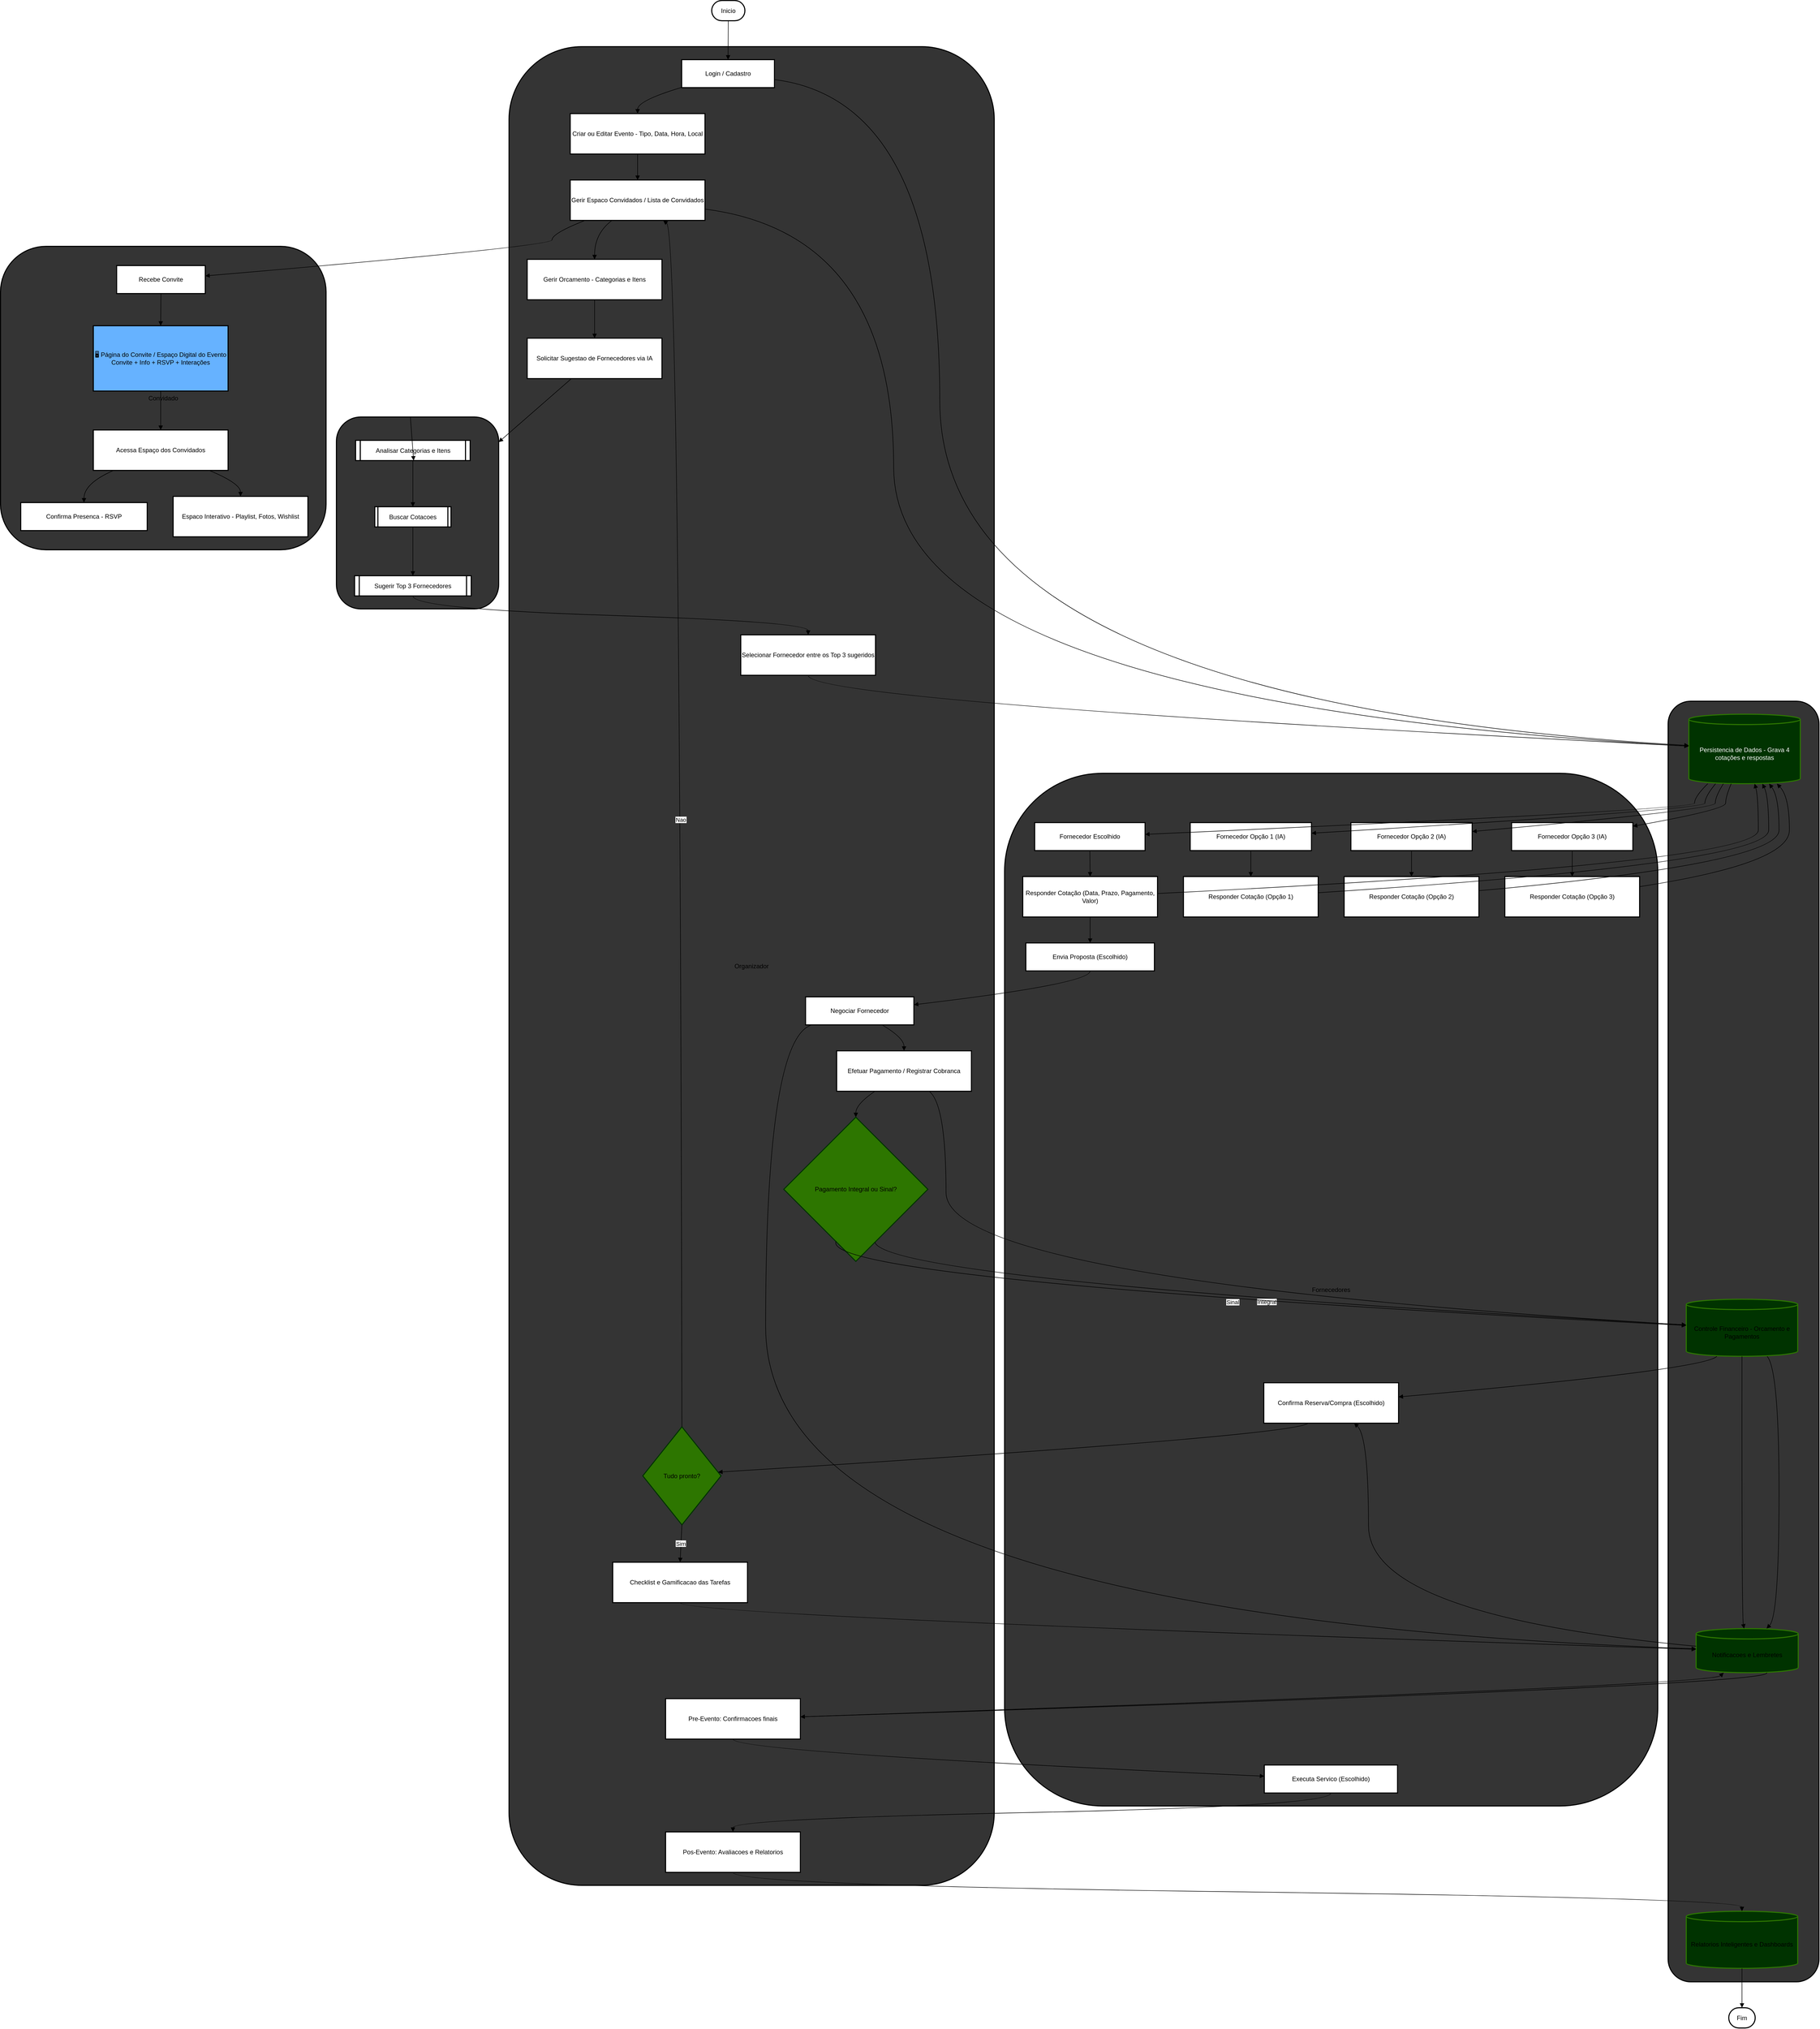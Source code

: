 <mxfile version="28.1.2" pages="4">
  <diagram id="Q_Xm8vgko5l4ARxJKZTn" name="Diagrama de atividade">
    <mxGraphModel dx="4074" dy="2403" grid="1" gridSize="10" guides="1" tooltips="1" connect="1" arrows="1" fold="1" page="1" pageScale="1" pageWidth="827" pageHeight="1169" math="0" shadow="0">
      <root>
        <mxCell id="0" />
        <mxCell id="1" parent="0" />
        <mxCell id="nqEl2PhKfaH1SotiXYrJ-16" value="Sistema" style="whiteSpace=wrap;strokeWidth=2;rounded=1;fillColor=#343434;" parent="1" vertex="1">
          <mxGeometry x="3237" y="1801" width="291" height="2469" as="geometry" />
        </mxCell>
        <mxCell id="nqEl2PhKfaH1SotiXYrJ-17" value="Fornecedores" style="whiteSpace=wrap;strokeWidth=2;rounded=1;fillColor=#343434;" parent="1" vertex="1">
          <mxGeometry x="1957" y="1940" width="1260" height="1991" as="geometry" />
        </mxCell>
        <mxCell id="nqEl2PhKfaH1SotiXYrJ-18" value="Convidado" style="whiteSpace=wrap;strokeWidth=2;rounded=1;fillColor=#343434;" parent="1" vertex="1">
          <mxGeometry x="20" y="924" width="628" height="585" as="geometry" />
        </mxCell>
        <mxCell id="nqEl2PhKfaH1SotiXYrJ-19" value="Inteligencia Artificial" style="whiteSpace=wrap;strokeWidth=2;rounded=1;fillColor=#343434;" parent="1" vertex="1">
          <mxGeometry x="668" y="1253" width="313" height="370" as="geometry" />
        </mxCell>
        <mxCell id="nqEl2PhKfaH1SotiXYrJ-20" value="Organizador" style="whiteSpace=wrap;strokeWidth=2;rounded=1;fillColor=#343434;" parent="1" vertex="1">
          <mxGeometry x="1001" y="539" width="936" height="3545" as="geometry" />
        </mxCell>
        <mxCell id="nqEl2PhKfaH1SotiXYrJ-21" value="Login / Cadastro" style="whiteSpace=wrap;strokeWidth=2;" parent="1" vertex="1">
          <mxGeometry x="1334" y="564" width="179" height="54" as="geometry" />
        </mxCell>
        <mxCell id="nqEl2PhKfaH1SotiXYrJ-22" value="Criar ou Editar Evento - Tipo, Data, Hora, Local" style="whiteSpace=wrap;strokeWidth=2;" parent="1" vertex="1">
          <mxGeometry x="1119" y="668" width="260" height="78" as="geometry" />
        </mxCell>
        <mxCell id="nqEl2PhKfaH1SotiXYrJ-23" value="Gerir Espaco Convidados / Lista de Convidados" style="whiteSpace=wrap;strokeWidth=2;" parent="1" vertex="1">
          <mxGeometry x="1119" y="796" width="260" height="78" as="geometry" />
        </mxCell>
        <mxCell id="nqEl2PhKfaH1SotiXYrJ-24" value="Gerir Orcamento - Categorias e Itens" style="whiteSpace=wrap;strokeWidth=2;" parent="1" vertex="1">
          <mxGeometry x="1036" y="949" width="260" height="78" as="geometry" />
        </mxCell>
        <mxCell id="nqEl2PhKfaH1SotiXYrJ-25" value="Solicitar Sugestao de Fornecedores via IA" style="whiteSpace=wrap;strokeWidth=2;" parent="1" vertex="1">
          <mxGeometry x="1036" y="1101" width="260" height="78" as="geometry" />
        </mxCell>
        <mxCell id="nqEl2PhKfaH1SotiXYrJ-26" value="Selecionar Fornecedor entre os Top 3 sugeridos" style="whiteSpace=wrap;strokeWidth=2;" parent="1" vertex="1">
          <mxGeometry x="1448" y="1673" width="260" height="78" as="geometry" />
        </mxCell>
        <mxCell id="nqEl2PhKfaH1SotiXYrJ-27" value="Negociar Fornecedor" style="whiteSpace=wrap;strokeWidth=2;" parent="1" vertex="1">
          <mxGeometry x="1573" y="2371" width="209" height="54" as="geometry" />
        </mxCell>
        <mxCell id="nqEl2PhKfaH1SotiXYrJ-28" value="Efetuar Pagamento / Registrar Cobranca" style="whiteSpace=wrap;strokeWidth=2;" parent="1" vertex="1">
          <mxGeometry x="1633" y="2475" width="260" height="78" as="geometry" />
        </mxCell>
        <mxCell id="nqEl2PhKfaH1SotiXYrJ-29" value="Pagamento Integral ou Sinal?" style="rhombus;strokeWidth=2;whiteSpace=wrap;strokeColor=#003300;fillColor=#2D7600;" parent="1" vertex="1">
          <mxGeometry x="1531" y="2603" width="278" height="278" as="geometry" />
        </mxCell>
        <mxCell id="nqEl2PhKfaH1SotiXYrJ-30" value="Tudo pronto?" style="rhombus;strokeWidth=2;whiteSpace=wrap;fillColor=#2D7600;strokeColor=#003300;" parent="1" vertex="1">
          <mxGeometry x="1259" y="3200" width="151" height="189" as="geometry" />
        </mxCell>
        <mxCell id="nqEl2PhKfaH1SotiXYrJ-31" value="Checklist e Gamificacao das Tarefas" style="whiteSpace=wrap;strokeWidth=2;" parent="1" vertex="1">
          <mxGeometry x="1201" y="3461" width="260" height="78" as="geometry" />
        </mxCell>
        <mxCell id="nqEl2PhKfaH1SotiXYrJ-32" value="Pre-Evento: Confirmacoes finais" style="whiteSpace=wrap;strokeWidth=2;" parent="1" vertex="1">
          <mxGeometry x="1303" y="3724" width="260" height="78" as="geometry" />
        </mxCell>
        <mxCell id="nqEl2PhKfaH1SotiXYrJ-33" value="Pos-Evento: Avaliacoes e Relatorios" style="whiteSpace=wrap;strokeWidth=2;" parent="1" vertex="1">
          <mxGeometry x="1303" y="3981" width="260" height="78" as="geometry" />
        </mxCell>
        <mxCell id="nqEl2PhKfaH1SotiXYrJ-34" value="Analisar Categorias e Itens" style="strokeWidth=2;shape=process;whiteSpace=wrap;size=0.04;" parent="1" vertex="1">
          <mxGeometry x="705" y="1298" width="221" height="39" as="geometry" />
        </mxCell>
        <mxCell id="nqEl2PhKfaH1SotiXYrJ-35" value="Buscar Cotacoes" style="strokeWidth=2;shape=process;whiteSpace=wrap;size=0.04;" parent="1" vertex="1">
          <mxGeometry x="742" y="1426" width="147" height="39" as="geometry" />
        </mxCell>
        <mxCell id="nqEl2PhKfaH1SotiXYrJ-36" value="Sugerir Top 3 Fornecedores" style="strokeWidth=2;shape=process;whiteSpace=wrap;size=0.04;" parent="1" vertex="1">
          <mxGeometry x="703" y="1559" width="225" height="39" as="geometry" />
        </mxCell>
        <mxCell id="nqEl2PhKfaH1SotiXYrJ-37" value="Recebe Convite" style="whiteSpace=wrap;strokeWidth=2;" parent="1" vertex="1">
          <mxGeometry x="244" y="961" width="171" height="54" as="geometry" />
        </mxCell>
        <mxCell id="nqEl2PhKfaH1SotiXYrJ-38" value="🖥 Página do Convite / Espaço Digital do Evento&#xa;Convite + Info + RSVP + Interações" style="whiteSpace=wrap;strokeWidth=2;fillColor=#66B2FF;fontColor=#000000;" parent="1" vertex="1">
          <mxGeometry x="199" y="1077" width="260" height="126" as="geometry" />
        </mxCell>
        <mxCell id="nqEl2PhKfaH1SotiXYrJ-39" value="Acessa Espaço dos Convidados" style="whiteSpace=wrap;strokeWidth=2;" parent="1" vertex="1">
          <mxGeometry x="199" y="1278" width="260" height="78" as="geometry" />
        </mxCell>
        <mxCell id="nqEl2PhKfaH1SotiXYrJ-40" value="Confirma Presenca - RSVP" style="whiteSpace=wrap;strokeWidth=2;" parent="1" vertex="1">
          <mxGeometry x="59" y="1418" width="244" height="54" as="geometry" />
        </mxCell>
        <mxCell id="nqEl2PhKfaH1SotiXYrJ-41" value="Espaco Interativo - Playlist, Fotos, Wishlist" style="whiteSpace=wrap;strokeWidth=2;" parent="1" vertex="1">
          <mxGeometry x="353" y="1406" width="260" height="78" as="geometry" />
        </mxCell>
        <mxCell id="nqEl2PhKfaH1SotiXYrJ-42" value="Fornecedor Escolhido" style="whiteSpace=wrap;strokeWidth=2;" parent="1" vertex="1">
          <mxGeometry x="2015" y="2035" width="213" height="54" as="geometry" />
        </mxCell>
        <mxCell id="nqEl2PhKfaH1SotiXYrJ-43" value="Fornecedor Opção 1 (IA)" style="whiteSpace=wrap;strokeWidth=2;" parent="1" vertex="1">
          <mxGeometry x="2315" y="2035" width="234" height="54" as="geometry" />
        </mxCell>
        <mxCell id="nqEl2PhKfaH1SotiXYrJ-44" value="Fornecedor Opção 2 (IA)" style="whiteSpace=wrap;strokeWidth=2;" parent="1" vertex="1">
          <mxGeometry x="2625" y="2035" width="234" height="54" as="geometry" />
        </mxCell>
        <mxCell id="nqEl2PhKfaH1SotiXYrJ-45" value="Fornecedor Opção 3 (IA)" style="whiteSpace=wrap;strokeWidth=2;" parent="1" vertex="1">
          <mxGeometry x="2935" y="2035" width="234" height="54" as="geometry" />
        </mxCell>
        <mxCell id="nqEl2PhKfaH1SotiXYrJ-46" value="Responder Cotação (Data, Prazo, Pagamento, Valor)" style="whiteSpace=wrap;strokeWidth=2;" parent="1" vertex="1">
          <mxGeometry x="1992" y="2139" width="260" height="78" as="geometry" />
        </mxCell>
        <mxCell id="nqEl2PhKfaH1SotiXYrJ-47" value="Responder Cotação (Opção 1)" style="whiteSpace=wrap;strokeWidth=2;" parent="1" vertex="1">
          <mxGeometry x="2302" y="2139" width="260" height="78" as="geometry" />
        </mxCell>
        <mxCell id="nqEl2PhKfaH1SotiXYrJ-48" value="Responder Cotação (Opção 2)" style="whiteSpace=wrap;strokeWidth=2;" parent="1" vertex="1">
          <mxGeometry x="2612" y="2139" width="260" height="78" as="geometry" />
        </mxCell>
        <mxCell id="nqEl2PhKfaH1SotiXYrJ-49" value="Responder Cotação (Opção 3)" style="whiteSpace=wrap;strokeWidth=2;" parent="1" vertex="1">
          <mxGeometry x="2922" y="2139" width="260" height="78" as="geometry" />
        </mxCell>
        <mxCell id="nqEl2PhKfaH1SotiXYrJ-50" value="Envia Proposta (Escolhido)" style="whiteSpace=wrap;strokeWidth=2;" parent="1" vertex="1">
          <mxGeometry x="1998" y="2267" width="248" height="54" as="geometry" />
        </mxCell>
        <mxCell id="nqEl2PhKfaH1SotiXYrJ-51" value="Confirma Reserva/Compra (Escolhido)" style="whiteSpace=wrap;strokeWidth=2;" parent="1" vertex="1">
          <mxGeometry x="2457" y="3115" width="260" height="78" as="geometry" />
        </mxCell>
        <mxCell id="nqEl2PhKfaH1SotiXYrJ-52" value="Executa Servico (Escolhido)" style="whiteSpace=wrap;strokeWidth=2;" parent="1" vertex="1">
          <mxGeometry x="2458" y="3852" width="257" height="54" as="geometry" />
        </mxCell>
        <mxCell id="nqEl2PhKfaH1SotiXYrJ-53" value="Persistencia de Dados - Grava 4 cotações e respostas" style="shape=cylinder3;boundedLbl=1;backgroundOutline=1;size=10;strokeWidth=2;whiteSpace=wrap;fillColor=#003300;fontColor=#ffffff;strokeColor=#2D7600;" parent="1" vertex="1">
          <mxGeometry x="3277" y="1826" width="215" height="134" as="geometry" />
        </mxCell>
        <mxCell id="nqEl2PhKfaH1SotiXYrJ-54" value="Notificacoes e Lembretes" style="shape=cylinder3;boundedLbl=1;backgroundOutline=1;size=10;strokeWidth=2;whiteSpace=wrap;strokeColor=#2D7600;fillColor=#003300;" parent="1" vertex="1">
          <mxGeometry x="3291" y="3589" width="197" height="85" as="geometry" />
        </mxCell>
        <mxCell id="nqEl2PhKfaH1SotiXYrJ-55" value="Controle Financeiro - Orcamento e Pagamentos" style="shape=cylinder3;boundedLbl=1;backgroundOutline=1;size=10;strokeWidth=2;whiteSpace=wrap;strokeColor=#2D7600;fillColor=#003300;" parent="1" vertex="1">
          <mxGeometry x="3272" y="2954" width="215" height="110" as="geometry" />
        </mxCell>
        <mxCell id="nqEl2PhKfaH1SotiXYrJ-56" value="Relatorios Inteligentes e Dashboards" style="shape=cylinder3;boundedLbl=1;backgroundOutline=1;size=10;strokeWidth=2;whiteSpace=wrap;strokeColor=#2D7600;fillColor=#003300;" parent="1" vertex="1">
          <mxGeometry x="3272" y="4134" width="215" height="110" as="geometry" />
        </mxCell>
        <mxCell id="nqEl2PhKfaH1SotiXYrJ-57" value="Inicio" style="rounded=1;whiteSpace=wrap;arcSize=50;strokeWidth=2;" parent="1" vertex="1">
          <mxGeometry x="1392" y="450" width="64" height="39" as="geometry" />
        </mxCell>
        <mxCell id="nqEl2PhKfaH1SotiXYrJ-58" value="Fim" style="rounded=1;whiteSpace=wrap;arcSize=50;strokeWidth=2;" parent="1" vertex="1">
          <mxGeometry x="3354" y="4320" width="51" height="39" as="geometry" />
        </mxCell>
        <mxCell id="nqEl2PhKfaH1SotiXYrJ-59" value="" style="curved=1;startArrow=none;endArrow=block;exitX=0.5;exitY=1;entryX=0.5;entryY=0;rounded=0;" parent="1" source="nqEl2PhKfaH1SotiXYrJ-57" target="nqEl2PhKfaH1SotiXYrJ-21" edge="1">
          <mxGeometry relative="1" as="geometry">
            <Array as="points" />
          </mxGeometry>
        </mxCell>
        <mxCell id="nqEl2PhKfaH1SotiXYrJ-60" value="" style="curved=1;startArrow=none;endArrow=block;exitX=0;exitY=0.99;entryX=0.5;entryY=0;rounded=0;" parent="1" source="nqEl2PhKfaH1SotiXYrJ-21" target="nqEl2PhKfaH1SotiXYrJ-22" edge="1">
          <mxGeometry relative="1" as="geometry">
            <Array as="points">
              <mxPoint x="1249" y="643" />
            </Array>
          </mxGeometry>
        </mxCell>
        <mxCell id="nqEl2PhKfaH1SotiXYrJ-61" value="" style="curved=1;startArrow=none;endArrow=block;exitX=1;exitY=0.71;entryX=0;entryY=0.45;rounded=0;" parent="1" source="nqEl2PhKfaH1SotiXYrJ-21" target="nqEl2PhKfaH1SotiXYrJ-53" edge="1">
          <mxGeometry relative="1" as="geometry">
            <Array as="points">
              <mxPoint x="1832" y="643" />
              <mxPoint x="1832" y="1801" />
            </Array>
          </mxGeometry>
        </mxCell>
        <mxCell id="nqEl2PhKfaH1SotiXYrJ-62" value="" style="curved=1;startArrow=none;endArrow=block;exitX=0.5;exitY=1;entryX=0.5;entryY=0;rounded=0;" parent="1" source="nqEl2PhKfaH1SotiXYrJ-22" target="nqEl2PhKfaH1SotiXYrJ-23" edge="1">
          <mxGeometry relative="1" as="geometry">
            <Array as="points" />
          </mxGeometry>
        </mxCell>
        <mxCell id="nqEl2PhKfaH1SotiXYrJ-63" value="" style="curved=1;startArrow=none;endArrow=block;exitX=1;exitY=0.72;entryX=0;entryY=0.46;rounded=0;" parent="1" source="nqEl2PhKfaH1SotiXYrJ-23" target="nqEl2PhKfaH1SotiXYrJ-53" edge="1">
          <mxGeometry relative="1" as="geometry">
            <Array as="points">
              <mxPoint x="1743" y="899" />
              <mxPoint x="1743" y="1801" />
            </Array>
          </mxGeometry>
        </mxCell>
        <mxCell id="nqEl2PhKfaH1SotiXYrJ-64" value="" style="curved=1;startArrow=none;endArrow=block;exitX=0.11;exitY=1;entryX=1;entryY=0.37;rounded=0;" parent="1" source="nqEl2PhKfaH1SotiXYrJ-23" target="nqEl2PhKfaH1SotiXYrJ-37" edge="1">
          <mxGeometry relative="1" as="geometry">
            <Array as="points">
              <mxPoint x="1084" y="899" />
              <mxPoint x="1084" y="924" />
            </Array>
          </mxGeometry>
        </mxCell>
        <mxCell id="nqEl2PhKfaH1SotiXYrJ-65" value="" style="curved=1;startArrow=none;endArrow=block;exitX=0.31;exitY=1;entryX=0.5;entryY=0;rounded=0;" parent="1" source="nqEl2PhKfaH1SotiXYrJ-23" target="nqEl2PhKfaH1SotiXYrJ-24" edge="1">
          <mxGeometry relative="1" as="geometry">
            <Array as="points">
              <mxPoint x="1166" y="899" />
            </Array>
          </mxGeometry>
        </mxCell>
        <mxCell id="nqEl2PhKfaH1SotiXYrJ-66" value="" style="curved=1;startArrow=none;endArrow=block;exitX=0.5;exitY=1;entryX=0.5;entryY=0;rounded=0;" parent="1" source="nqEl2PhKfaH1SotiXYrJ-37" target="nqEl2PhKfaH1SotiXYrJ-38" edge="1">
          <mxGeometry relative="1" as="geometry">
            <Array as="points" />
          </mxGeometry>
        </mxCell>
        <mxCell id="nqEl2PhKfaH1SotiXYrJ-67" value="" style="curved=1;startArrow=none;endArrow=block;exitX=0.5;exitY=1;entryX=0.5;entryY=0;rounded=0;" parent="1" source="nqEl2PhKfaH1SotiXYrJ-38" target="nqEl2PhKfaH1SotiXYrJ-39" edge="1">
          <mxGeometry relative="1" as="geometry">
            <Array as="points" />
          </mxGeometry>
        </mxCell>
        <mxCell id="nqEl2PhKfaH1SotiXYrJ-68" value="" style="curved=1;startArrow=none;endArrow=block;exitX=0.15;exitY=1;entryX=0.5;entryY=0;rounded=0;" parent="1" source="nqEl2PhKfaH1SotiXYrJ-39" target="nqEl2PhKfaH1SotiXYrJ-40" edge="1">
          <mxGeometry relative="1" as="geometry">
            <Array as="points">
              <mxPoint x="181" y="1381" />
            </Array>
          </mxGeometry>
        </mxCell>
        <mxCell id="nqEl2PhKfaH1SotiXYrJ-69" value="" style="curved=1;startArrow=none;endArrow=block;exitX=0.86;exitY=1;entryX=0.5;entryY=0;rounded=0;" parent="1" source="nqEl2PhKfaH1SotiXYrJ-39" target="nqEl2PhKfaH1SotiXYrJ-41" edge="1">
          <mxGeometry relative="1" as="geometry">
            <Array as="points">
              <mxPoint x="483" y="1381" />
            </Array>
          </mxGeometry>
        </mxCell>
        <mxCell id="nqEl2PhKfaH1SotiXYrJ-70" value="" style="curved=1;startArrow=none;endArrow=block;exitX=0.5;exitY=1;entryX=0.5;entryY=0;rounded=0;" parent="1" source="nqEl2PhKfaH1SotiXYrJ-24" target="nqEl2PhKfaH1SotiXYrJ-25" edge="1">
          <mxGeometry relative="1" as="geometry">
            <Array as="points" />
          </mxGeometry>
        </mxCell>
        <mxCell id="nqEl2PhKfaH1SotiXYrJ-71" value="" style="curved=1;startArrow=none;endArrow=block;exitX=0.5;exitY=0.99;entryX=0.5;entryY=-0.01;rounded=0;" parent="1" source="nqEl2PhKfaH1SotiXYrJ-34" target="nqEl2PhKfaH1SotiXYrJ-35" edge="1">
          <mxGeometry relative="1" as="geometry">
            <Array as="points" />
          </mxGeometry>
        </mxCell>
        <mxCell id="nqEl2PhKfaH1SotiXYrJ-72" value="" style="curved=1;startArrow=none;endArrow=block;exitX=0.5;exitY=0.99;entryX=0.5;entryY=0;rounded=0;" parent="1" source="nqEl2PhKfaH1SotiXYrJ-35" target="nqEl2PhKfaH1SotiXYrJ-36" edge="1">
          <mxGeometry relative="1" as="geometry">
            <Array as="points" />
          </mxGeometry>
        </mxCell>
        <mxCell id="nqEl2PhKfaH1SotiXYrJ-73" value="" style="curved=1;startArrow=none;endArrow=block;exitX=0.5;exitY=1;entryX=0.5;entryY=0;rounded=0;" parent="1" source="nqEl2PhKfaH1SotiXYrJ-36" target="nqEl2PhKfaH1SotiXYrJ-26" edge="1">
          <mxGeometry relative="1" as="geometry">
            <Array as="points">
              <mxPoint x="816" y="1623" />
              <mxPoint x="1578" y="1648" />
            </Array>
          </mxGeometry>
        </mxCell>
        <mxCell id="nqEl2PhKfaH1SotiXYrJ-74" value="" style="curved=1;startArrow=none;endArrow=block;exitX=0.5;exitY=1;entryX=0;entryY=0.46;rounded=0;" parent="1" source="nqEl2PhKfaH1SotiXYrJ-26" target="nqEl2PhKfaH1SotiXYrJ-53" edge="1">
          <mxGeometry relative="1" as="geometry">
            <Array as="points">
              <mxPoint x="1578" y="1801" />
            </Array>
          </mxGeometry>
        </mxCell>
        <mxCell id="nqEl2PhKfaH1SotiXYrJ-75" value="" style="curved=1;startArrow=none;endArrow=block;exitX=0.17;exitY=1;entryX=1;entryY=0.42;rounded=0;" parent="1" source="nqEl2PhKfaH1SotiXYrJ-53" target="nqEl2PhKfaH1SotiXYrJ-42" edge="1">
          <mxGeometry relative="1" as="geometry">
            <Array as="points">
              <mxPoint x="3288" y="1985" />
              <mxPoint x="3288" y="2010" />
            </Array>
          </mxGeometry>
        </mxCell>
        <mxCell id="nqEl2PhKfaH1SotiXYrJ-76" value="" style="curved=1;startArrow=none;endArrow=block;exitX=0.24;exitY=1;entryX=1;entryY=0.38;rounded=0;" parent="1" source="nqEl2PhKfaH1SotiXYrJ-53" target="nqEl2PhKfaH1SotiXYrJ-43" edge="1">
          <mxGeometry relative="1" as="geometry">
            <Array as="points">
              <mxPoint x="3308" y="1985" />
              <mxPoint x="3308" y="2010" />
            </Array>
          </mxGeometry>
        </mxCell>
        <mxCell id="nqEl2PhKfaH1SotiXYrJ-77" value="" style="curved=1;startArrow=none;endArrow=block;exitX=0.31;exitY=1;entryX=1;entryY=0.32;rounded=0;" parent="1" source="nqEl2PhKfaH1SotiXYrJ-53" target="nqEl2PhKfaH1SotiXYrJ-44" edge="1">
          <mxGeometry relative="1" as="geometry">
            <Array as="points">
              <mxPoint x="3328" y="1985" />
              <mxPoint x="3328" y="2010" />
            </Array>
          </mxGeometry>
        </mxCell>
        <mxCell id="nqEl2PhKfaH1SotiXYrJ-78" value="" style="curved=1;startArrow=none;endArrow=block;exitX=0.38;exitY=1;entryX=1;entryY=0.13;rounded=0;" parent="1" source="nqEl2PhKfaH1SotiXYrJ-53" target="nqEl2PhKfaH1SotiXYrJ-45" edge="1">
          <mxGeometry relative="1" as="geometry">
            <Array as="points">
              <mxPoint x="3348" y="1985" />
              <mxPoint x="3348" y="2010" />
            </Array>
          </mxGeometry>
        </mxCell>
        <mxCell id="nqEl2PhKfaH1SotiXYrJ-79" value="" style="curved=1;startArrow=none;endArrow=block;exitX=0.5;exitY=1.01;entryX=0.5;entryY=0.01;rounded=0;" parent="1" source="nqEl2PhKfaH1SotiXYrJ-42" target="nqEl2PhKfaH1SotiXYrJ-46" edge="1">
          <mxGeometry relative="1" as="geometry">
            <Array as="points" />
          </mxGeometry>
        </mxCell>
        <mxCell id="nqEl2PhKfaH1SotiXYrJ-80" value="" style="curved=1;startArrow=none;endArrow=block;exitX=1;exitY=0.42;entryX=0.59;entryY=1;rounded=0;" parent="1" source="nqEl2PhKfaH1SotiXYrJ-46" target="nqEl2PhKfaH1SotiXYrJ-53" edge="1">
          <mxGeometry relative="1" as="geometry">
            <Array as="points">
              <mxPoint x="3411" y="2114" />
              <mxPoint x="3411" y="1985" />
            </Array>
          </mxGeometry>
        </mxCell>
        <mxCell id="nqEl2PhKfaH1SotiXYrJ-81" value="" style="curved=1;startArrow=none;endArrow=block;exitX=0.5;exitY=1.01;entryX=0.5;entryY=0.01;rounded=0;" parent="1" source="nqEl2PhKfaH1SotiXYrJ-46" target="nqEl2PhKfaH1SotiXYrJ-50" edge="1">
          <mxGeometry relative="1" as="geometry">
            <Array as="points" />
          </mxGeometry>
        </mxCell>
        <mxCell id="nqEl2PhKfaH1SotiXYrJ-82" value="" style="curved=1;startArrow=none;endArrow=block;exitX=0.5;exitY=1.01;entryX=0.5;entryY=0.01;rounded=0;" parent="1" source="nqEl2PhKfaH1SotiXYrJ-43" target="nqEl2PhKfaH1SotiXYrJ-47" edge="1">
          <mxGeometry relative="1" as="geometry">
            <Array as="points" />
          </mxGeometry>
        </mxCell>
        <mxCell id="nqEl2PhKfaH1SotiXYrJ-83" value="" style="curved=1;startArrow=none;endArrow=block;exitX=1;exitY=0.4;entryX=0.66;entryY=1;rounded=0;" parent="1" source="nqEl2PhKfaH1SotiXYrJ-47" target="nqEl2PhKfaH1SotiXYrJ-53" edge="1">
          <mxGeometry relative="1" as="geometry">
            <Array as="points">
              <mxPoint x="3431" y="2114" />
              <mxPoint x="3431" y="1985" />
            </Array>
          </mxGeometry>
        </mxCell>
        <mxCell id="nqEl2PhKfaH1SotiXYrJ-84" value="" style="curved=1;startArrow=none;endArrow=block;exitX=0.5;exitY=1.01;entryX=0.5;entryY=0.01;rounded=0;" parent="1" source="nqEl2PhKfaH1SotiXYrJ-44" target="nqEl2PhKfaH1SotiXYrJ-48" edge="1">
          <mxGeometry relative="1" as="geometry">
            <Array as="points" />
          </mxGeometry>
        </mxCell>
        <mxCell id="nqEl2PhKfaH1SotiXYrJ-85" value="" style="curved=1;startArrow=none;endArrow=block;exitX=1;exitY=0.35;entryX=0.72;entryY=1;rounded=0;" parent="1" source="nqEl2PhKfaH1SotiXYrJ-48" target="nqEl2PhKfaH1SotiXYrJ-53" edge="1">
          <mxGeometry relative="1" as="geometry">
            <Array as="points">
              <mxPoint x="3451" y="2114" />
              <mxPoint x="3451" y="1985" />
            </Array>
          </mxGeometry>
        </mxCell>
        <mxCell id="nqEl2PhKfaH1SotiXYrJ-86" value="" style="curved=1;startArrow=none;endArrow=block;exitX=0.5;exitY=1.01;entryX=0.5;entryY=0.01;rounded=0;" parent="1" source="nqEl2PhKfaH1SotiXYrJ-45" target="nqEl2PhKfaH1SotiXYrJ-49" edge="1">
          <mxGeometry relative="1" as="geometry">
            <Array as="points" />
          </mxGeometry>
        </mxCell>
        <mxCell id="nqEl2PhKfaH1SotiXYrJ-87" value="" style="curved=1;startArrow=none;endArrow=block;exitX=1;exitY=0.25;entryX=0.79;entryY=1;rounded=0;" parent="1" source="nqEl2PhKfaH1SotiXYrJ-49" target="nqEl2PhKfaH1SotiXYrJ-53" edge="1">
          <mxGeometry relative="1" as="geometry">
            <Array as="points">
              <mxPoint x="3471" y="2114" />
              <mxPoint x="3471" y="1985" />
            </Array>
          </mxGeometry>
        </mxCell>
        <mxCell id="nqEl2PhKfaH1SotiXYrJ-88" value="" style="curved=1;startArrow=none;endArrow=block;exitX=0.5;exitY=1.01;entryX=1;entryY=0.28;rounded=0;" parent="1" source="nqEl2PhKfaH1SotiXYrJ-50" target="nqEl2PhKfaH1SotiXYrJ-27" edge="1">
          <mxGeometry relative="1" as="geometry">
            <Array as="points">
              <mxPoint x="2122" y="2346" />
            </Array>
          </mxGeometry>
        </mxCell>
        <mxCell id="nqEl2PhKfaH1SotiXYrJ-89" value="" style="curved=1;startArrow=none;endArrow=block;exitX=0.71;exitY=1.01;entryX=0.5;entryY=0.01;rounded=0;" parent="1" source="nqEl2PhKfaH1SotiXYrJ-27" target="nqEl2PhKfaH1SotiXYrJ-28" edge="1">
          <mxGeometry relative="1" as="geometry">
            <Array as="points">
              <mxPoint x="1763" y="2450" />
            </Array>
          </mxGeometry>
        </mxCell>
        <mxCell id="nqEl2PhKfaH1SotiXYrJ-90" value="" style="curved=1;startArrow=none;endArrow=block;exitX=0.05;exitY=1.01;entryX=0;entryY=0.46;rounded=0;" parent="1" source="nqEl2PhKfaH1SotiXYrJ-27" target="nqEl2PhKfaH1SotiXYrJ-54" edge="1">
          <mxGeometry relative="1" as="geometry">
            <Array as="points">
              <mxPoint x="1496" y="2450" />
              <mxPoint x="1496" y="3564" />
            </Array>
          </mxGeometry>
        </mxCell>
        <mxCell id="nqEl2PhKfaH1SotiXYrJ-91" value="" style="curved=1;startArrow=none;endArrow=block;exitX=0.28;exitY=1.01;entryX=0.5;entryY=0;rounded=0;" parent="1" source="nqEl2PhKfaH1SotiXYrJ-28" target="nqEl2PhKfaH1SotiXYrJ-29" edge="1">
          <mxGeometry relative="1" as="geometry">
            <Array as="points">
              <mxPoint x="1670" y="2578" />
            </Array>
          </mxGeometry>
        </mxCell>
        <mxCell id="nqEl2PhKfaH1SotiXYrJ-92" value="" style="curved=1;startArrow=none;endArrow=block;exitX=0.69;exitY=1.01;entryX=0;entryY=0.45;rounded=0;" parent="1" source="nqEl2PhKfaH1SotiXYrJ-28" target="nqEl2PhKfaH1SotiXYrJ-55" edge="1">
          <mxGeometry relative="1" as="geometry">
            <Array as="points">
              <mxPoint x="1844" y="2578" />
              <mxPoint x="1844" y="2918" />
            </Array>
          </mxGeometry>
        </mxCell>
        <mxCell id="nqEl2PhKfaH1SotiXYrJ-93" value="Integral" style="curved=1;startArrow=none;endArrow=block;exitX=0.68;exitY=1;entryX=0;entryY=0.45;rounded=0;" parent="1" source="nqEl2PhKfaH1SotiXYrJ-29" target="nqEl2PhKfaH1SotiXYrJ-55" edge="1">
          <mxGeometry relative="1" as="geometry">
            <Array as="points">
              <mxPoint x="1732" y="2918" />
            </Array>
          </mxGeometry>
        </mxCell>
        <mxCell id="nqEl2PhKfaH1SotiXYrJ-94" value="" style="curved=1;startArrow=none;endArrow=block;exitX=0.27;exitY=1.01;entryX=1;entryY=0.35;rounded=0;" parent="1" source="nqEl2PhKfaH1SotiXYrJ-55" target="nqEl2PhKfaH1SotiXYrJ-51" edge="1">
          <mxGeometry relative="1" as="geometry">
            <Array as="points">
              <mxPoint x="3308" y="3090" />
            </Array>
          </mxGeometry>
        </mxCell>
        <mxCell id="nqEl2PhKfaH1SotiXYrJ-95" value="" style="curved=1;startArrow=none;endArrow=block;exitX=0.73;exitY=1.01;entryX=0.69;entryY=0;rounded=0;" parent="1" source="nqEl2PhKfaH1SotiXYrJ-55" target="nqEl2PhKfaH1SotiXYrJ-54" edge="1">
          <mxGeometry relative="1" as="geometry">
            <Array as="points">
              <mxPoint x="3451" y="3090" />
              <mxPoint x="3451" y="3564" />
            </Array>
          </mxGeometry>
        </mxCell>
        <mxCell id="nqEl2PhKfaH1SotiXYrJ-96" value="" style="curved=1;startArrow=none;endArrow=block;exitX=0.5;exitY=1.01;entryX=0.47;entryY=0;rounded=0;" parent="1" source="nqEl2PhKfaH1SotiXYrJ-55" target="nqEl2PhKfaH1SotiXYrJ-54" edge="1">
          <mxGeometry relative="1" as="geometry">
            <Array as="points">
              <mxPoint x="3379" y="3564" />
            </Array>
          </mxGeometry>
        </mxCell>
        <mxCell id="nqEl2PhKfaH1SotiXYrJ-97" value="Sinal" style="curved=1;startArrow=none;endArrow=block;exitX=0.31;exitY=1;entryX=0;entryY=0.46;rounded=0;" parent="1" source="nqEl2PhKfaH1SotiXYrJ-29" target="nqEl2PhKfaH1SotiXYrJ-55" edge="1">
          <mxGeometry relative="1" as="geometry">
            <Array as="points">
              <mxPoint x="1603" y="2918" />
            </Array>
          </mxGeometry>
        </mxCell>
        <mxCell id="nqEl2PhKfaH1SotiXYrJ-98" value="" style="curved=1;startArrow=none;endArrow=block;exitX=0;exitY=0.4;entryX=0.67;entryY=1;rounded=0;" parent="1" source="nqEl2PhKfaH1SotiXYrJ-54" target="nqEl2PhKfaH1SotiXYrJ-51" edge="1">
          <mxGeometry relative="1" as="geometry">
            <Array as="points">
              <mxPoint x="2659" y="3564" />
              <mxPoint x="2659" y="3218" />
            </Array>
          </mxGeometry>
        </mxCell>
        <mxCell id="nqEl2PhKfaH1SotiXYrJ-99" value="" style="curved=1;startArrow=none;endArrow=block;exitX=0.69;exitY=1;entryX=1;entryY=0.45;rounded=0;" parent="1" source="nqEl2PhKfaH1SotiXYrJ-54" target="nqEl2PhKfaH1SotiXYrJ-32" edge="1">
          <mxGeometry relative="1" as="geometry">
            <Array as="points">
              <mxPoint x="3451" y="3699" />
            </Array>
          </mxGeometry>
        </mxCell>
        <mxCell id="nqEl2PhKfaH1SotiXYrJ-100" value="" style="curved=1;startArrow=none;endArrow=block;exitX=0.33;exitY=1;entryX=0.99;entryY=0.46;rounded=0;" parent="1" source="nqEl2PhKfaH1SotiXYrJ-51" target="nqEl2PhKfaH1SotiXYrJ-30" edge="1">
          <mxGeometry relative="1" as="geometry">
            <Array as="points">
              <mxPoint x="2514" y="3218" />
            </Array>
          </mxGeometry>
        </mxCell>
        <mxCell id="nqEl2PhKfaH1SotiXYrJ-101" value="Nao" style="curved=1;startArrow=none;endArrow=block;exitX=0.5;exitY=0;entryX=0.69;entryY=1;rounded=0;" parent="1" source="nqEl2PhKfaH1SotiXYrJ-30" target="nqEl2PhKfaH1SotiXYrJ-23" edge="1">
          <mxGeometry relative="1" as="geometry">
            <Array as="points">
              <mxPoint x="1331" y="899" />
            </Array>
          </mxGeometry>
        </mxCell>
        <mxCell id="nqEl2PhKfaH1SotiXYrJ-102" value="Sim" style="curved=1;startArrow=none;endArrow=block;exitX=0.5;exitY=1;entryX=0.5;entryY=0.01;rounded=0;" parent="1" source="nqEl2PhKfaH1SotiXYrJ-30" target="nqEl2PhKfaH1SotiXYrJ-31" edge="1">
          <mxGeometry relative="1" as="geometry">
            <Array as="points" />
          </mxGeometry>
        </mxCell>
        <mxCell id="nqEl2PhKfaH1SotiXYrJ-103" value="" style="curved=1;startArrow=none;endArrow=block;exitX=0.5;exitY=1.01;entryX=0;entryY=0.47;rounded=0;" parent="1" source="nqEl2PhKfaH1SotiXYrJ-31" target="nqEl2PhKfaH1SotiXYrJ-54" edge="1">
          <mxGeometry relative="1" as="geometry">
            <Array as="points">
              <mxPoint x="1331" y="3564" />
            </Array>
          </mxGeometry>
        </mxCell>
        <mxCell id="nqEl2PhKfaH1SotiXYrJ-104" value="" style="curved=1;startArrow=none;endArrow=block;exitX=0.5;exitY=1;entryX=0;entryY=0.4;rounded=0;" parent="1" source="nqEl2PhKfaH1SotiXYrJ-32" target="nqEl2PhKfaH1SotiXYrJ-52" edge="1">
          <mxGeometry relative="1" as="geometry">
            <Array as="points">
              <mxPoint x="1433" y="3827" />
            </Array>
          </mxGeometry>
        </mxCell>
        <mxCell id="nqEl2PhKfaH1SotiXYrJ-105" value="" style="curved=1;startArrow=none;endArrow=block;exitX=1;exitY=0.45;entryX=0.27;entryY=1;rounded=0;" parent="1" source="nqEl2PhKfaH1SotiXYrJ-32" target="nqEl2PhKfaH1SotiXYrJ-54" edge="1">
          <mxGeometry relative="1" as="geometry">
            <Array as="points">
              <mxPoint x="3318" y="3699" />
            </Array>
          </mxGeometry>
        </mxCell>
        <mxCell id="nqEl2PhKfaH1SotiXYrJ-106" value="" style="curved=1;startArrow=none;endArrow=block;exitX=0.5;exitY=1.01;entryX=0.5;entryY=0;rounded=0;" parent="1" source="nqEl2PhKfaH1SotiXYrJ-52" target="nqEl2PhKfaH1SotiXYrJ-33" edge="1">
          <mxGeometry relative="1" as="geometry">
            <Array as="points">
              <mxPoint x="2587" y="3931" />
              <mxPoint x="1433" y="3956" />
            </Array>
          </mxGeometry>
        </mxCell>
        <mxCell id="nqEl2PhKfaH1SotiXYrJ-107" value="" style="curved=1;startArrow=none;endArrow=block;exitX=0.5;exitY=1;entryX=0.5;entryY=0;rounded=0;" parent="1" source="nqEl2PhKfaH1SotiXYrJ-33" target="nqEl2PhKfaH1SotiXYrJ-56" edge="1">
          <mxGeometry relative="1" as="geometry">
            <Array as="points">
              <mxPoint x="1433" y="4084" />
              <mxPoint x="3379" y="4109" />
            </Array>
          </mxGeometry>
        </mxCell>
        <mxCell id="nqEl2PhKfaH1SotiXYrJ-108" value="" style="curved=1;startArrow=none;endArrow=block;exitX=0.5;exitY=1.01;entryX=0.5;entryY=-0.01;rounded=0;" parent="1" source="nqEl2PhKfaH1SotiXYrJ-56" target="nqEl2PhKfaH1SotiXYrJ-58" edge="1">
          <mxGeometry relative="1" as="geometry">
            <Array as="points" />
          </mxGeometry>
        </mxCell>
        <mxCell id="nqEl2PhKfaH1SotiXYrJ-109" value="" style="curved=1;startArrow=none;endArrow=block;rounded=0;" parent="1" source="nqEl2PhKfaH1SotiXYrJ-25" target="nqEl2PhKfaH1SotiXYrJ-19" edge="1">
          <mxGeometry relative="1" as="geometry">
            <Array as="points" />
          </mxGeometry>
        </mxCell>
        <mxCell id="nqEl2PhKfaH1SotiXYrJ-110" value="" style="curved=1;startArrow=none;endArrow=block;rounded=0;" parent="1" source="nqEl2PhKfaH1SotiXYrJ-19" target="nqEl2PhKfaH1SotiXYrJ-34" edge="1">
          <mxGeometry relative="1" as="geometry">
            <Array as="points" />
          </mxGeometry>
        </mxCell>
      </root>
    </mxGraphModel>
  </diagram>
  <diagram id="P1YgfSNt3RxkLPYRJITH" name="Diagrama de processo">
    <mxGraphModel dx="4074" dy="2403" grid="1" gridSize="10" guides="1" tooltips="1" connect="1" arrows="1" fold="1" page="1" pageScale="1" pageWidth="827" pageHeight="1169" math="0" shadow="0">
      <root>
        <mxCell id="0" />
        <mxCell id="1" parent="0" />
        <mxCell id="H1SZmRDGkIQ40qrhDIBS-1" value="Inteligência Artificial" style="whiteSpace=wrap;strokeWidth=2;fillColor=#343434;" parent="1" vertex="1">
          <mxGeometry x="2468" y="1971" width="602" height="315" as="geometry" />
        </mxCell>
        <mxCell id="H1SZmRDGkIQ40qrhDIBS-2" value="Sistema" style="whiteSpace=wrap;strokeWidth=2;fillColor=#343434;" parent="1" vertex="1">
          <mxGeometry x="20" y="238" width="285" height="4166" as="geometry" />
        </mxCell>
        <mxCell id="H1SZmRDGkIQ40qrhDIBS-3" value="Fornecedor" style="whiteSpace=wrap;strokeWidth=2;fillColor=#343434;" parent="1" vertex="1">
          <mxGeometry x="660" y="2592" width="264" height="1345" as="geometry" />
        </mxCell>
        <mxCell id="H1SZmRDGkIQ40qrhDIBS-4" value="Convidado" style="whiteSpace=wrap;strokeWidth=2;fillColor=#343434;" parent="1" vertex="1">
          <mxGeometry x="325" y="916" width="938" height="390" as="geometry" />
        </mxCell>
        <mxCell id="H1SZmRDGkIQ40qrhDIBS-5" value="Organizador" style="whiteSpace=wrap;strokeWidth=2;strokeColor=default;fillColor=#343434;" parent="1" vertex="1">
          <mxGeometry x="1283" y="109" width="1164" height="3982" as="geometry" />
        </mxCell>
        <mxCell id="H1SZmRDGkIQ40qrhDIBS-6" value="Início" style="rounded=1;whiteSpace=wrap;arcSize=50;strokeWidth=2;" parent="1" vertex="1">
          <mxGeometry x="1376" y="20" width="64" height="39" as="geometry" />
        </mxCell>
        <mxCell id="H1SZmRDGkIQ40qrhDIBS-7" value="Login / Cadastro" style="whiteSpace=wrap;strokeWidth=2;" parent="1" vertex="1">
          <mxGeometry x="1318" y="134" width="179" height="54" as="geometry" />
        </mxCell>
        <mxCell id="H1SZmRDGkIQ40qrhDIBS-8" value="Criar ou Editar Evento - Tipo, Data, Hora, Local" style="whiteSpace=wrap;strokeWidth=2;" parent="1" vertex="1">
          <mxGeometry x="1477" y="396" width="260" height="78" as="geometry" />
        </mxCell>
        <mxCell id="H1SZmRDGkIQ40qrhDIBS-9" value="Configurar Espaço / Lista de Convidados" style="whiteSpace=wrap;strokeWidth=2;" parent="1" vertex="1">
          <mxGeometry x="1453" y="524" width="260" height="78" as="geometry" />
        </mxCell>
        <mxCell id="H1SZmRDGkIQ40qrhDIBS-10" value="Disparar Convites - WhatsApp / E-mail / Redes" style="whiteSpace=wrap;strokeWidth=2;" parent="1" vertex="1">
          <mxGeometry x="1453" y="654" width="260" height="78" as="geometry" />
        </mxCell>
        <mxCell id="H1SZmRDGkIQ40qrhDIBS-11" value="Gerir Orçamento - Categorias e Itens" style="whiteSpace=wrap;strokeWidth=2;" parent="1" vertex="1">
          <mxGeometry x="2153" y="1840" width="260" height="78" as="geometry" />
        </mxCell>
        <mxCell id="H1SZmRDGkIQ40qrhDIBS-12" value="Solicitar Sugestão de Fornecedores via IA" style="whiteSpace=wrap;strokeWidth=2;" parent="1" vertex="1">
          <mxGeometry x="1823" y="2336" width="260" height="78" as="geometry" />
        </mxCell>
        <mxCell id="H1SZmRDGkIQ40qrhDIBS-13" value="Selecionar Fornecedor entre Top 3 sugeridos" style="whiteSpace=wrap;strokeWidth=2;" parent="1" vertex="1">
          <mxGeometry x="1823" y="2464" width="260" height="78" as="geometry" />
        </mxCell>
        <mxCell id="H1SZmRDGkIQ40qrhDIBS-14" value="Negociar Fornecedor" style="whiteSpace=wrap;strokeWidth=2;" parent="1" vertex="1">
          <mxGeometry x="1678" y="2853" width="209" height="54" as="geometry" />
        </mxCell>
        <mxCell id="H1SZmRDGkIQ40qrhDIBS-15" value="Efetuar Pagamento / Registrar Cobrança" style="whiteSpace=wrap;strokeWidth=2;" parent="1" vertex="1">
          <mxGeometry x="1653" y="2957" width="260" height="78" as="geometry" />
        </mxCell>
        <mxCell id="H1SZmRDGkIQ40qrhDIBS-16" value="Pagamento Integral ou Sinal?" style="rhombus;strokeWidth=2;whiteSpace=wrap;" parent="1" vertex="1">
          <mxGeometry x="1557" y="3085" width="278" height="278" as="geometry" />
        </mxCell>
        <mxCell id="H1SZmRDGkIQ40qrhDIBS-17" value="Checklist e Gamificação das Tarefas" style="whiteSpace=wrap;strokeWidth=2;" parent="1" vertex="1">
          <mxGeometry x="2012" y="1709" width="260" height="78" as="geometry" />
        </mxCell>
        <mxCell id="H1SZmRDGkIQ40qrhDIBS-18" value="Tudo pronto?" style="rhombus;strokeWidth=2;whiteSpace=wrap;" parent="1" vertex="1">
          <mxGeometry x="2069" y="1490" width="146" height="146" as="geometry" />
        </mxCell>
        <mxCell id="H1SZmRDGkIQ40qrhDIBS-19" value="Pré-Evento - Confirmações finais" style="whiteSpace=wrap;strokeWidth=2;" parent="1" vertex="1">
          <mxGeometry x="2153" y="3700" width="260" height="78" as="geometry" />
        </mxCell>
        <mxCell id="H1SZmRDGkIQ40qrhDIBS-20" value="Pós-Evento - Avaliações e Relatórios" style="whiteSpace=wrap;strokeWidth=2;" parent="1" vertex="1">
          <mxGeometry x="1741" y="3988" width="260" height="78" as="geometry" />
        </mxCell>
        <mxCell id="H1SZmRDGkIQ40qrhDIBS-21" value="Recebe Convite" style="whiteSpace=wrap;strokeWidth=2;" parent="1" vertex="1">
          <mxGeometry x="552" y="941" width="171" height="54" as="geometry" />
        </mxCell>
        <mxCell id="H1SZmRDGkIQ40qrhDIBS-22" value="Acessa Espaço dos Convidados" style="whiteSpace=wrap;strokeWidth=2;" parent="1" vertex="1">
          <mxGeometry x="507" y="1068" width="260" height="78" as="geometry" />
        </mxCell>
        <mxCell id="H1SZmRDGkIQ40qrhDIBS-23" value="Confirma Presença - RSVP" style="whiteSpace=wrap;strokeWidth=2;" parent="1" vertex="1">
          <mxGeometry x="364" y="1212" width="244" height="54" as="geometry" />
        </mxCell>
        <mxCell id="H1SZmRDGkIQ40qrhDIBS-24" value="Consulta Info - Data, Local, Presentes" style="whiteSpace=wrap;strokeWidth=2;" parent="1" vertex="1">
          <mxGeometry x="658" y="1200" width="260" height="78" as="geometry" />
        </mxCell>
        <mxCell id="H1SZmRDGkIQ40qrhDIBS-25" value="Espaço Interativo - Playlist, Fotos, Wishlist" style="whiteSpace=wrap;strokeWidth=2;" parent="1" vertex="1">
          <mxGeometry x="968" y="1200" width="260" height="78" as="geometry" />
        </mxCell>
        <mxCell id="H1SZmRDGkIQ40qrhDIBS-26" value="Recebe Solicitação" style="whiteSpace=wrap;strokeWidth=2;" parent="1" vertex="1">
          <mxGeometry x="695" y="2631" width="194" height="54" as="geometry" />
        </mxCell>
        <mxCell id="H1SZmRDGkIQ40qrhDIBS-27" value="Envia Proposta" style="whiteSpace=wrap;strokeWidth=2;" parent="1" vertex="1">
          <mxGeometry x="710" y="2749" width="165" height="54" as="geometry" />
        </mxCell>
        <mxCell id="H1SZmRDGkIQ40qrhDIBS-28" value="Confirma Reserva" style="whiteSpace=wrap;strokeWidth=2;" parent="1" vertex="1">
          <mxGeometry x="700" y="3596" width="185" height="54" as="geometry" />
        </mxCell>
        <mxCell id="H1SZmRDGkIQ40qrhDIBS-29" value="Executa Serviço" style="whiteSpace=wrap;strokeWidth=2;" parent="1" vertex="1">
          <mxGeometry x="706" y="3843" width="173" height="54" as="geometry" />
        </mxCell>
        <mxCell id="H1SZmRDGkIQ40qrhDIBS-30" value="Autenticação e Sessão" style="shape=cylinder3;boundedLbl=1;backgroundOutline=1;size=10;strokeWidth=2;whiteSpace=wrap;fillColor=#2D7600;" parent="1" vertex="1">
          <mxGeometry x="76" y="263" width="174" height="83" as="geometry" />
        </mxCell>
        <mxCell id="H1SZmRDGkIQ40qrhDIBS-31" value="Persistência de Dados" style="shape=cylinder3;boundedLbl=1;backgroundOutline=1;size=10;strokeWidth=2;whiteSpace=wrap;fillColor=#003300;strokeColor=#2D7600;" parent="1" vertex="1">
          <mxGeometry x="78" y="652" width="170" height="82" as="geometry" />
        </mxCell>
        <mxCell id="H1SZmRDGkIQ40qrhDIBS-32" value="Gerar Link do Convite" style="shape=cylinder3;boundedLbl=1;backgroundOutline=1;size=10;strokeWidth=2;whiteSpace=wrap;fillColor=#003300;strokeColor=#2D7600;" parent="1" vertex="1">
          <mxGeometry x="77" y="784" width="171" height="82" as="geometry" />
        </mxCell>
        <mxCell id="H1SZmRDGkIQ40qrhDIBS-33" value="Página Pública do Evento" style="shape=cylinder3;boundedLbl=1;backgroundOutline=1;size=10;strokeWidth=2;whiteSpace=wrap;fillColor=#003300;strokeColor=#2D7600;" parent="1" vertex="1">
          <mxGeometry x="65" y="1196" width="195" height="85" as="geometry" />
        </mxCell>
        <mxCell id="H1SZmRDGkIQ40qrhDIBS-34" value="Coletar RSVP e Atualizar" style="shape=cylinder3;boundedLbl=1;backgroundOutline=1;size=10;strokeWidth=2;whiteSpace=wrap;fillColor=#003300;strokeColor=#2D7600;" parent="1" vertex="1">
          <mxGeometry x="68" y="1356" width="189" height="84" as="geometry" />
        </mxCell>
        <mxCell id="H1SZmRDGkIQ40qrhDIBS-35" value="Controle Financeiro - Orçamento e Pagamentos" style="shape=cylinder3;boundedLbl=1;backgroundOutline=1;size=10;strokeWidth=2;whiteSpace=wrap;fillColor=#003300;strokeColor=#2D7600;fontColor=#FFFFFF;labelBackgroundColor=none;fontStyle=1" parent="1" vertex="1">
          <mxGeometry x="55" y="3436" width="215" height="110" as="geometry" />
        </mxCell>
        <mxCell id="H1SZmRDGkIQ40qrhDIBS-36" value="Notificações e Lembretes" style="shape=cylinder3;boundedLbl=1;backgroundOutline=1;size=10;strokeWidth=2;whiteSpace=wrap;fillColor=#003300;strokeColor=#2D7600;" parent="1" vertex="1">
          <mxGeometry x="59" y="3828" width="197" height="85" as="geometry" />
        </mxCell>
        <mxCell id="H1SZmRDGkIQ40qrhDIBS-37" value="Tutoriais por Módulo" style="shape=cylinder3;boundedLbl=1;backgroundOutline=1;size=10;strokeWidth=2;whiteSpace=wrap;fillColor=#003300;strokeColor=#2D7600;fontColor=#FFFFFF;" parent="1" vertex="1">
          <mxGeometry x="82" y="2617" width="160" height="81" as="geometry" />
        </mxCell>
        <mxCell id="H1SZmRDGkIQ40qrhDIBS-38" value="Relatórios / KPIs" style="shape=cylinder3;boundedLbl=1;backgroundOutline=1;size=10;strokeWidth=2;whiteSpace=wrap;strokeColor=#2D7600;fillColor=#003300;" parent="1" vertex="1">
          <mxGeometry x="96" y="4141" width="133" height="78" as="geometry" />
        </mxCell>
        <mxCell id="H1SZmRDGkIQ40qrhDIBS-39" value="Relatórios Inteligentes e Dashboards" style="shape=cylinder3;boundedLbl=1;backgroundOutline=1;size=10;strokeWidth=2;whiteSpace=wrap;fillColor=#003300;strokeColor=#2D7600;fontColor=#FFFFFF;" parent="1" vertex="1">
          <mxGeometry x="55" y="4269" width="215" height="110" as="geometry" />
        </mxCell>
        <mxCell id="H1SZmRDGkIQ40qrhDIBS-40" value="Gamificação do Checklist" style="shape=cylinder3;boundedLbl=1;backgroundOutline=1;size=10;strokeWidth=2;whiteSpace=wrap;fillColor=#003300;strokeColor=#2D7600;" parent="1" vertex="1">
          <mxGeometry x="64" y="1837" width="196" height="85" as="geometry" />
        </mxCell>
        <mxCell id="H1SZmRDGkIQ40qrhDIBS-41" value="Analisar Categorias e Itens" style="shape=hexagon;perimeter=hexagonPerimeter2;fixedSize=1;strokeWidth=2;whiteSpace=wrap;" parent="1" vertex="1">
          <mxGeometry x="2514" y="2008" width="225" height="39" as="geometry" />
        </mxCell>
        <mxCell id="H1SZmRDGkIQ40qrhDIBS-42" value="Buscar Cotações" style="shape=hexagon;perimeter=hexagonPerimeter2;fixedSize=1;strokeWidth=2;whiteSpace=wrap;" parent="1" vertex="1">
          <mxGeometry x="2551" y="2109" width="151" height="39" as="geometry" />
        </mxCell>
        <mxCell id="H1SZmRDGkIQ40qrhDIBS-43" value="Selecionar Top 3 Fornecedores" style="shape=hexagon;perimeter=hexagonPerimeter2;fixedSize=1;strokeWidth=2;whiteSpace=wrap;" parent="1" vertex="1">
          <mxGeometry x="2503" y="2198" width="247" height="63" as="geometry" />
        </mxCell>
        <mxCell id="H1SZmRDGkIQ40qrhDIBS-44" value="Assistente Proativo - Plano Completo do Evento" style="shape=hexagon;perimeter=hexagonPerimeter2;fixedSize=1;strokeWidth=2;whiteSpace=wrap;" parent="1" vertex="1">
          <mxGeometry x="2788" y="1996" width="247" height="63" as="geometry" />
        </mxCell>
        <mxCell id="H1SZmRDGkIQ40qrhDIBS-45" value="Fim" style="rounded=1;whiteSpace=wrap;arcSize=50;strokeWidth=2;" parent="1" vertex="1">
          <mxGeometry x="137" y="4454" width="51" height="39" as="geometry" />
        </mxCell>
        <mxCell id="H1SZmRDGkIQ40qrhDIBS-46" value="" style="curved=1;startArrow=none;endArrow=block;exitX=0.5;exitY=1;entryX=0.5;entryY=0;rounded=0;" parent="1" source="H1SZmRDGkIQ40qrhDIBS-6" target="H1SZmRDGkIQ40qrhDIBS-7" edge="1">
          <mxGeometry relative="1" as="geometry">
            <Array as="points" />
          </mxGeometry>
        </mxCell>
        <mxCell id="H1SZmRDGkIQ40qrhDIBS-47" value="" style="curved=1;startArrow=none;endArrow=block;exitX=0.35;exitY=1;entryX=1;entryY=0.44;rounded=0;" parent="1" source="H1SZmRDGkIQ40qrhDIBS-7" target="H1SZmRDGkIQ40qrhDIBS-30" edge="1">
          <mxGeometry relative="1" as="geometry">
            <Array as="points">
              <mxPoint x="1356" y="213" />
              <mxPoint x="1356" y="238" />
            </Array>
          </mxGeometry>
        </mxCell>
        <mxCell id="H1SZmRDGkIQ40qrhDIBS-48" value="" style="curved=1;startArrow=none;endArrow=block;exitX=0.5;exitY=1;entryX=0;entryY=0.42;rounded=0;" parent="1" source="H1SZmRDGkIQ40qrhDIBS-30" target="H1SZmRDGkIQ40qrhDIBS-8" edge="1">
          <mxGeometry relative="1" as="geometry">
            <Array as="points">
              <mxPoint x="163" y="371" />
            </Array>
          </mxGeometry>
        </mxCell>
        <mxCell id="H1SZmRDGkIQ40qrhDIBS-49" value="" style="curved=1;startArrow=none;endArrow=block;exitX=0;exitY=0.9;entryX=1;entryY=0.44;rounded=0;" parent="1" source="H1SZmRDGkIQ40qrhDIBS-8" target="H1SZmRDGkIQ40qrhDIBS-31" edge="1">
          <mxGeometry relative="1" as="geometry">
            <Array as="points">
              <mxPoint x="1346" y="499" />
              <mxPoint x="1346" y="627" />
            </Array>
          </mxGeometry>
        </mxCell>
        <mxCell id="H1SZmRDGkIQ40qrhDIBS-50" value="" style="curved=1;startArrow=none;endArrow=block;exitX=0.44;exitY=1;entryX=0.5;entryY=0;rounded=0;" parent="1" source="H1SZmRDGkIQ40qrhDIBS-8" target="H1SZmRDGkIQ40qrhDIBS-9" edge="1">
          <mxGeometry relative="1" as="geometry">
            <Array as="points">
              <mxPoint x="1583" y="499" />
            </Array>
          </mxGeometry>
        </mxCell>
        <mxCell id="H1SZmRDGkIQ40qrhDIBS-51" value="" style="curved=1;startArrow=none;endArrow=block;exitX=0;exitY=0.99;entryX=1;entryY=0.44;rounded=0;" parent="1" source="H1SZmRDGkIQ40qrhDIBS-9" target="H1SZmRDGkIQ40qrhDIBS-31" edge="1">
          <mxGeometry relative="1" as="geometry">
            <Array as="points">
              <mxPoint x="1366" y="627" />
            </Array>
          </mxGeometry>
        </mxCell>
        <mxCell id="H1SZmRDGkIQ40qrhDIBS-52" value="" style="curved=1;startArrow=none;endArrow=block;exitX=0.5;exitY=1;entryX=0.5;entryY=0;rounded=0;" parent="1" source="H1SZmRDGkIQ40qrhDIBS-9" target="H1SZmRDGkIQ40qrhDIBS-10" edge="1">
          <mxGeometry relative="1" as="geometry">
            <Array as="points" />
          </mxGeometry>
        </mxCell>
        <mxCell id="H1SZmRDGkIQ40qrhDIBS-53" value="" style="curved=1;startArrow=none;endArrow=block;exitX=0.5;exitY=1;entryX=1;entryY=0.45;rounded=0;" parent="1" source="H1SZmRDGkIQ40qrhDIBS-10" target="H1SZmRDGkIQ40qrhDIBS-32" edge="1">
          <mxGeometry relative="1" as="geometry">
            <Array as="points">
              <mxPoint x="1583" y="759" />
            </Array>
          </mxGeometry>
        </mxCell>
        <mxCell id="H1SZmRDGkIQ40qrhDIBS-54" value="" style="curved=1;startArrow=none;endArrow=block;exitX=0.5;exitY=1;entryX=0;entryY=0.33;rounded=0;" parent="1" source="H1SZmRDGkIQ40qrhDIBS-32" target="H1SZmRDGkIQ40qrhDIBS-21" edge="1">
          <mxGeometry relative="1" as="geometry">
            <Array as="points">
              <mxPoint x="163" y="916" />
            </Array>
          </mxGeometry>
        </mxCell>
        <mxCell id="H1SZmRDGkIQ40qrhDIBS-55" value="" style="curved=1;startArrow=none;endArrow=block;exitX=0.5;exitY=1;entryX=0.5;entryY=0;rounded=0;" parent="1" source="H1SZmRDGkIQ40qrhDIBS-21" target="H1SZmRDGkIQ40qrhDIBS-22" edge="1">
          <mxGeometry relative="1" as="geometry">
            <Array as="points" />
          </mxGeometry>
        </mxCell>
        <mxCell id="H1SZmRDGkIQ40qrhDIBS-56" value="" style="curved=1;startArrow=none;endArrow=block;exitX=0;exitY=0.97;entryX=1;entryY=0.19;rounded=0;" parent="1" source="H1SZmRDGkIQ40qrhDIBS-22" target="H1SZmRDGkIQ40qrhDIBS-33" edge="1">
          <mxGeometry relative="1" as="geometry">
            <Array as="points">
              <mxPoint x="408" y="1171" />
            </Array>
          </mxGeometry>
        </mxCell>
        <mxCell id="H1SZmRDGkIQ40qrhDIBS-57" value="" style="curved=1;startArrow=none;endArrow=block;exitX=0.15;exitY=1;entryX=0.5;entryY=-0.01;rounded=0;" parent="1" source="H1SZmRDGkIQ40qrhDIBS-22" target="H1SZmRDGkIQ40qrhDIBS-23" edge="1">
          <mxGeometry relative="1" as="geometry">
            <Array as="points">
              <mxPoint x="486" y="1171" />
            </Array>
          </mxGeometry>
        </mxCell>
        <mxCell id="H1SZmRDGkIQ40qrhDIBS-58" value="" style="curved=1;startArrow=none;endArrow=block;exitX=0.5;exitY=0.99;entryX=0.5;entryY=0;rounded=0;" parent="1" source="H1SZmRDGkIQ40qrhDIBS-23" target="H1SZmRDGkIQ40qrhDIBS-34" edge="1">
          <mxGeometry relative="1" as="geometry">
            <Array as="points">
              <mxPoint x="486" y="1306" />
              <mxPoint x="163" y="1331" />
            </Array>
          </mxGeometry>
        </mxCell>
        <mxCell id="H1SZmRDGkIQ40qrhDIBS-59" value="" style="curved=1;startArrow=none;endArrow=block;exitX=0.85;exitY=1;entryX=0.5;entryY=-0.01;rounded=0;" parent="1" source="H1SZmRDGkIQ40qrhDIBS-22" target="H1SZmRDGkIQ40qrhDIBS-24" edge="1">
          <mxGeometry relative="1" as="geometry">
            <Array as="points">
              <mxPoint x="788" y="1171" />
            </Array>
          </mxGeometry>
        </mxCell>
        <mxCell id="H1SZmRDGkIQ40qrhDIBS-60" value="" style="curved=1;startArrow=none;endArrow=block;exitX=1;exitY=0.73;entryX=0.5;entryY=-0.01;rounded=0;" parent="1" source="H1SZmRDGkIQ40qrhDIBS-22" target="H1SZmRDGkIQ40qrhDIBS-25" edge="1">
          <mxGeometry relative="1" as="geometry">
            <Array as="points">
              <mxPoint x="1098" y="1171" />
            </Array>
          </mxGeometry>
        </mxCell>
        <mxCell id="H1SZmRDGkIQ40qrhDIBS-61" value="" style="curved=1;startArrow=none;endArrow=block;exitX=0.5;exitY=1;entryX=0;entryY=0.47;rounded=0;" parent="1" source="H1SZmRDGkIQ40qrhDIBS-34" target="H1SZmRDGkIQ40qrhDIBS-18" edge="1">
          <mxGeometry relative="1" as="geometry">
            <Array as="points">
              <mxPoint x="163" y="1465" />
            </Array>
          </mxGeometry>
        </mxCell>
        <mxCell id="H1SZmRDGkIQ40qrhDIBS-62" value="Não" style="curved=1;startArrow=none;endArrow=block;exitX=0.5;exitY=0;entryX=1;entryY=0.69;rounded=0;" parent="1" source="H1SZmRDGkIQ40qrhDIBS-18" target="H1SZmRDGkIQ40qrhDIBS-9" edge="1">
          <mxGeometry relative="1" as="geometry">
            <Array as="points">
              <mxPoint x="2142" y="627" />
            </Array>
          </mxGeometry>
        </mxCell>
        <mxCell id="H1SZmRDGkIQ40qrhDIBS-63" value="Sim" style="curved=1;startArrow=none;endArrow=block;exitX=0.5;exitY=1;entryX=0.5;entryY=0;rounded=0;" parent="1" source="H1SZmRDGkIQ40qrhDIBS-18" target="H1SZmRDGkIQ40qrhDIBS-17" edge="1">
          <mxGeometry relative="1" as="geometry">
            <Array as="points" />
          </mxGeometry>
        </mxCell>
        <mxCell id="H1SZmRDGkIQ40qrhDIBS-64" value="" style="curved=1;startArrow=none;endArrow=block;exitX=0;exitY=0.67;entryX=1;entryY=0.44;rounded=0;" parent="1" source="H1SZmRDGkIQ40qrhDIBS-17" target="H1SZmRDGkIQ40qrhDIBS-40" edge="1">
          <mxGeometry relative="1" as="geometry">
            <Array as="points">
              <mxPoint x="1521" y="1812" />
            </Array>
          </mxGeometry>
        </mxCell>
        <mxCell id="H1SZmRDGkIQ40qrhDIBS-65" value="" style="curved=1;startArrow=none;endArrow=block;exitX=0.83;exitY=1;entryX=0.5;entryY=0;rounded=0;" parent="1" source="H1SZmRDGkIQ40qrhDIBS-17" target="H1SZmRDGkIQ40qrhDIBS-11" edge="1">
          <mxGeometry relative="1" as="geometry">
            <Array as="points">
              <mxPoint x="2283" y="1812" />
            </Array>
          </mxGeometry>
        </mxCell>
        <mxCell id="H1SZmRDGkIQ40qrhDIBS-66" value="" style="curved=1;startArrow=none;endArrow=block;exitX=0.5;exitY=1;entryX=0;entryY=0.04;rounded=0;" parent="1" source="H1SZmRDGkIQ40qrhDIBS-11" target="H1SZmRDGkIQ40qrhDIBS-41" edge="1">
          <mxGeometry relative="1" as="geometry">
            <Array as="points">
              <mxPoint x="2283" y="1971" />
            </Array>
          </mxGeometry>
        </mxCell>
        <mxCell id="H1SZmRDGkIQ40qrhDIBS-67" value="" style="curved=1;startArrow=none;endArrow=block;exitX=0.5;exitY=1.01;entryX=0.5;entryY=0.01;rounded=0;" parent="1" source="H1SZmRDGkIQ40qrhDIBS-41" target="H1SZmRDGkIQ40qrhDIBS-42" edge="1">
          <mxGeometry relative="1" as="geometry">
            <Array as="points" />
          </mxGeometry>
        </mxCell>
        <mxCell id="H1SZmRDGkIQ40qrhDIBS-68" value="" style="curved=1;startArrow=none;endArrow=block;exitX=0.5;exitY=1.01;entryX=0.5;entryY=0.01;rounded=0;" parent="1" source="H1SZmRDGkIQ40qrhDIBS-42" target="H1SZmRDGkIQ40qrhDIBS-43" edge="1">
          <mxGeometry relative="1" as="geometry">
            <Array as="points" />
          </mxGeometry>
        </mxCell>
        <mxCell id="H1SZmRDGkIQ40qrhDIBS-69" value="" style="curved=1;startArrow=none;endArrow=block;exitX=0.5;exitY=1.01;entryX=0.5;entryY=0.01;rounded=0;" parent="1" source="H1SZmRDGkIQ40qrhDIBS-43" target="H1SZmRDGkIQ40qrhDIBS-12" edge="1">
          <mxGeometry relative="1" as="geometry">
            <Array as="points">
              <mxPoint x="2626" y="2286" />
              <mxPoint x="1953" y="2311" />
            </Array>
          </mxGeometry>
        </mxCell>
        <mxCell id="H1SZmRDGkIQ40qrhDIBS-70" value="" style="curved=1;startArrow=none;endArrow=block;exitX=0.68;exitY=1;entryX=0;entryY=0.3;rounded=0;" parent="1" source="H1SZmRDGkIQ40qrhDIBS-11" target="H1SZmRDGkIQ40qrhDIBS-44" edge="1">
          <mxGeometry relative="1" as="geometry">
            <Array as="points">
              <mxPoint x="2365" y="1946" />
              <mxPoint x="2365" y="1971" />
            </Array>
          </mxGeometry>
        </mxCell>
        <mxCell id="H1SZmRDGkIQ40qrhDIBS-71" value="" style="curved=1;startArrow=none;endArrow=block;exitX=0.5;exitY=1.01;entryX=0.5;entryY=0.01;rounded=0;" parent="1" source="H1SZmRDGkIQ40qrhDIBS-12" target="H1SZmRDGkIQ40qrhDIBS-13" edge="1">
          <mxGeometry relative="1" as="geometry">
            <Array as="points" />
          </mxGeometry>
        </mxCell>
        <mxCell id="H1SZmRDGkIQ40qrhDIBS-72" value="" style="curved=1;startArrow=none;endArrow=block;exitX=0.67;exitY=1.01;entryX=1;entryY=0.4;rounded=0;" parent="1" source="H1SZmRDGkIQ40qrhDIBS-13" target="H1SZmRDGkIQ40qrhDIBS-26" edge="1">
          <mxGeometry relative="1" as="geometry">
            <Array as="points">
              <mxPoint x="2025" y="2567" />
              <mxPoint x="2025" y="2592" />
            </Array>
          </mxGeometry>
        </mxCell>
        <mxCell id="H1SZmRDGkIQ40qrhDIBS-73" value="" style="curved=1;startArrow=none;endArrow=block;exitX=0.5;exitY=1;entryX=0.5;entryY=-0.01;rounded=0;" parent="1" source="H1SZmRDGkIQ40qrhDIBS-26" target="H1SZmRDGkIQ40qrhDIBS-27" edge="1">
          <mxGeometry relative="1" as="geometry">
            <Array as="points" />
          </mxGeometry>
        </mxCell>
        <mxCell id="H1SZmRDGkIQ40qrhDIBS-74" value="" style="curved=1;startArrow=none;endArrow=block;exitX=0.5;exitY=0.99;entryX=0;entryY=0.39;rounded=0;" parent="1" source="H1SZmRDGkIQ40qrhDIBS-27" target="H1SZmRDGkIQ40qrhDIBS-14" edge="1">
          <mxGeometry relative="1" as="geometry">
            <Array as="points">
              <mxPoint x="792" y="2828" />
            </Array>
          </mxGeometry>
        </mxCell>
        <mxCell id="H1SZmRDGkIQ40qrhDIBS-75" value="" style="curved=1;startArrow=none;endArrow=block;exitX=0.5;exitY=0.99;entryX=0.5;entryY=-0.01;rounded=0;" parent="1" source="H1SZmRDGkIQ40qrhDIBS-14" target="H1SZmRDGkIQ40qrhDIBS-15" edge="1">
          <mxGeometry relative="1" as="geometry">
            <Array as="points" />
          </mxGeometry>
        </mxCell>
        <mxCell id="H1SZmRDGkIQ40qrhDIBS-76" value="" style="curved=1;startArrow=none;endArrow=block;exitX=0.29;exitY=0.99;entryX=0.5;entryY=0;rounded=0;" parent="1" source="H1SZmRDGkIQ40qrhDIBS-15" target="H1SZmRDGkIQ40qrhDIBS-16" edge="1">
          <mxGeometry relative="1" as="geometry">
            <Array as="points">
              <mxPoint x="1696" y="3060" />
            </Array>
          </mxGeometry>
        </mxCell>
        <mxCell id="H1SZmRDGkIQ40qrhDIBS-77" value="Integral" style="curved=1;startArrow=none;endArrow=block;exitX=0.32;exitY=1;entryX=1;entryY=0.44;rounded=0;" parent="1" source="H1SZmRDGkIQ40qrhDIBS-16" target="H1SZmRDGkIQ40qrhDIBS-35" edge="1">
          <mxGeometry relative="1" as="geometry">
            <Array as="points">
              <mxPoint x="1633" y="3399" />
            </Array>
          </mxGeometry>
        </mxCell>
        <mxCell id="H1SZmRDGkIQ40qrhDIBS-78" value="" style="curved=1;startArrow=none;endArrow=block;exitX=0.7;exitY=1;entryX=0;entryY=0.34;rounded=0;" parent="1" source="H1SZmRDGkIQ40qrhDIBS-35" target="H1SZmRDGkIQ40qrhDIBS-28" edge="1">
          <mxGeometry relative="1" as="geometry">
            <Array as="points">
              <mxPoint x="224" y="3571" />
            </Array>
          </mxGeometry>
        </mxCell>
        <mxCell id="H1SZmRDGkIQ40qrhDIBS-79" value="Sinal" style="curved=1;startArrow=none;endArrow=block;exitX=0.69;exitY=1;entryX=1;entryY=0.44;rounded=0;" parent="1" source="H1SZmRDGkIQ40qrhDIBS-16" target="H1SZmRDGkIQ40qrhDIBS-35" edge="1">
          <mxGeometry relative="1" as="geometry">
            <Array as="points">
              <mxPoint x="1763" y="3399" />
            </Array>
          </mxGeometry>
        </mxCell>
        <mxCell id="H1SZmRDGkIQ40qrhDIBS-80" value="" style="curved=1;startArrow=none;endArrow=block;exitX=0.47;exitY=1;entryX=0.49;entryY=0;rounded=0;" parent="1" source="H1SZmRDGkIQ40qrhDIBS-35" target="H1SZmRDGkIQ40qrhDIBS-36" edge="1">
          <mxGeometry relative="1" as="geometry">
            <Array as="points">
              <mxPoint x="153" y="3571" />
              <mxPoint x="153" y="3803" />
            </Array>
          </mxGeometry>
        </mxCell>
        <mxCell id="H1SZmRDGkIQ40qrhDIBS-81" value="" style="curved=1;startArrow=none;endArrow=block;exitX=1;exitY=0.36;entryX=0.35;entryY=1;rounded=0;" parent="1" source="H1SZmRDGkIQ40qrhDIBS-36" target="H1SZmRDGkIQ40qrhDIBS-28" edge="1">
          <mxGeometry relative="1" as="geometry">
            <Array as="points">
              <mxPoint x="738" y="3803" />
              <mxPoint x="738" y="3675" />
            </Array>
          </mxGeometry>
        </mxCell>
        <mxCell id="H1SZmRDGkIQ40qrhDIBS-82" value="" style="curved=1;startArrow=none;endArrow=block;exitX=0.65;exitY=1;entryX=0;entryY=0.43;rounded=0;" parent="1" source="H1SZmRDGkIQ40qrhDIBS-28" target="H1SZmRDGkIQ40qrhDIBS-19" edge="1">
          <mxGeometry relative="1" as="geometry">
            <Array as="points">
              <mxPoint x="846" y="3675" />
            </Array>
          </mxGeometry>
        </mxCell>
        <mxCell id="H1SZmRDGkIQ40qrhDIBS-83" value="" style="curved=1;startArrow=none;endArrow=block;exitX=0.67;exitY=1;entryX=1;entryY=0.44;rounded=0;" parent="1" source="H1SZmRDGkIQ40qrhDIBS-19" target="H1SZmRDGkIQ40qrhDIBS-29" edge="1">
          <mxGeometry relative="1" as="geometry">
            <Array as="points">
              <mxPoint x="2355" y="3803" />
            </Array>
          </mxGeometry>
        </mxCell>
        <mxCell id="H1SZmRDGkIQ40qrhDIBS-84" value="" style="curved=1;startArrow=none;endArrow=block;exitX=0.5;exitY=1.01;entryX=0.5;entryY=0;rounded=0;" parent="1" source="H1SZmRDGkIQ40qrhDIBS-29" target="H1SZmRDGkIQ40qrhDIBS-20" edge="1">
          <mxGeometry relative="1" as="geometry">
            <Array as="points">
              <mxPoint x="792" y="3938" />
              <mxPoint x="1871" y="3963" />
            </Array>
          </mxGeometry>
        </mxCell>
        <mxCell id="H1SZmRDGkIQ40qrhDIBS-85" value="" style="curved=1;startArrow=none;endArrow=block;exitX=0.5;exitY=1;entryX=0.5;entryY=0;rounded=0;" parent="1" source="H1SZmRDGkIQ40qrhDIBS-20" target="H1SZmRDGkIQ40qrhDIBS-38" edge="1">
          <mxGeometry relative="1" as="geometry">
            <Array as="points">
              <mxPoint x="1871" y="4091" />
              <mxPoint x="163" y="4116" />
            </Array>
          </mxGeometry>
        </mxCell>
        <mxCell id="H1SZmRDGkIQ40qrhDIBS-86" value="" style="curved=1;startArrow=none;endArrow=block;exitX=0.5;exitY=0.99;entryX=0.5;entryY=0;rounded=0;" parent="1" source="H1SZmRDGkIQ40qrhDIBS-38" target="H1SZmRDGkIQ40qrhDIBS-39" edge="1">
          <mxGeometry relative="1" as="geometry">
            <Array as="points" />
          </mxGeometry>
        </mxCell>
        <mxCell id="H1SZmRDGkIQ40qrhDIBS-87" value="" style="curved=1;startArrow=none;endArrow=block;exitX=0.5;exitY=1;entryX=0.5;entryY=0;rounded=0;" parent="1" source="H1SZmRDGkIQ40qrhDIBS-39" target="H1SZmRDGkIQ40qrhDIBS-45" edge="1">
          <mxGeometry relative="1" as="geometry">
            <Array as="points" />
          </mxGeometry>
        </mxCell>
        <mxCell id="H1SZmRDGkIQ40qrhDIBS-88" value="" style="curved=1;startArrow=none;endArrow=block;exitX=0.53;exitY=1;entryX=1;entryY=0.44;rounded=0;" parent="1" source="H1SZmRDGkIQ40qrhDIBS-7" target="H1SZmRDGkIQ40qrhDIBS-31" edge="1">
          <mxGeometry relative="1" as="geometry">
            <Array as="points">
              <mxPoint x="1418" y="213" />
              <mxPoint x="1418" y="627" />
            </Array>
          </mxGeometry>
        </mxCell>
        <mxCell id="H1SZmRDGkIQ40qrhDIBS-89" value="" style="curved=1;startArrow=none;endArrow=block;exitX=0.83;exitY=1;entryX=1;entryY=0.47;rounded=0;" parent="1" source="H1SZmRDGkIQ40qrhDIBS-8" target="H1SZmRDGkIQ40qrhDIBS-37" edge="1">
          <mxGeometry relative="1" as="geometry">
            <Array as="points">
              <mxPoint x="1748" y="499" />
              <mxPoint x="1748" y="2592" />
            </Array>
          </mxGeometry>
        </mxCell>
        <mxCell id="H1SZmRDGkIQ40qrhDIBS-90" value="" style="curved=1;startArrow=none;endArrow=block;exitX=0.93;exitY=1;entryX=1;entryY=0.47;rounded=0;" parent="1" source="H1SZmRDGkIQ40qrhDIBS-9" target="H1SZmRDGkIQ40qrhDIBS-37" edge="1">
          <mxGeometry relative="1" as="geometry">
            <Array as="points">
              <mxPoint x="1768" y="627" />
              <mxPoint x="1768" y="2592" />
            </Array>
          </mxGeometry>
        </mxCell>
        <mxCell id="H1SZmRDGkIQ40qrhDIBS-91" value="" style="curved=1;startArrow=none;endArrow=block;exitX=0;exitY=0.73;entryX=1;entryY=0.47;rounded=0;" parent="1" source="H1SZmRDGkIQ40qrhDIBS-11" target="H1SZmRDGkIQ40qrhDIBS-37" edge="1">
          <mxGeometry relative="1" as="geometry">
            <Array as="points">
              <mxPoint x="1788" y="1946" />
              <mxPoint x="1788" y="2592" />
            </Array>
          </mxGeometry>
        </mxCell>
        <mxCell id="H1SZmRDGkIQ40qrhDIBS-92" value="" style="curved=1;startArrow=none;endArrow=block;exitX=0.33;exitY=1.01;entryX=1;entryY=0.47;rounded=0;" parent="1" source="H1SZmRDGkIQ40qrhDIBS-13" target="H1SZmRDGkIQ40qrhDIBS-37" edge="1">
          <mxGeometry relative="1" as="geometry">
            <Array as="points">
              <mxPoint x="1880" y="2567" />
              <mxPoint x="1880" y="2592" />
            </Array>
          </mxGeometry>
        </mxCell>
        <mxCell id="H1SZmRDGkIQ40qrhDIBS-93" value="" style="curved=1;startArrow=none;endArrow=block;exitX=0.7;exitY=0.99;entryX=1;entryY=0.45;rounded=0;" parent="1" source="H1SZmRDGkIQ40qrhDIBS-15" target="H1SZmRDGkIQ40qrhDIBS-35" edge="1">
          <mxGeometry relative="1" as="geometry">
            <Array as="points">
              <mxPoint x="1870" y="3060" />
              <mxPoint x="1870" y="3399" />
            </Array>
          </mxGeometry>
        </mxCell>
        <mxCell id="H1SZmRDGkIQ40qrhDIBS-94" value="" style="curved=1;startArrow=none;endArrow=block;exitX=0.44;exitY=1;entryX=1;entryY=0.46;rounded=0;" parent="1" source="H1SZmRDGkIQ40qrhDIBS-17" target="H1SZmRDGkIQ40qrhDIBS-36" edge="1">
          <mxGeometry relative="1" as="geometry">
            <Array as="points">
              <mxPoint x="2118" y="1812" />
              <mxPoint x="2118" y="3803" />
            </Array>
          </mxGeometry>
        </mxCell>
        <mxCell id="H1SZmRDGkIQ40qrhDIBS-95" value="" style="curved=1;startArrow=none;endArrow=block;exitX=0.33;exitY=1;entryX=1;entryY=0.46;rounded=0;" parent="1" source="H1SZmRDGkIQ40qrhDIBS-19" target="H1SZmRDGkIQ40qrhDIBS-36" edge="1">
          <mxGeometry relative="1" as="geometry">
            <Array as="points">
              <mxPoint x="2210" y="3803" />
            </Array>
          </mxGeometry>
        </mxCell>
      </root>
    </mxGraphModel>
  </diagram>
  <diagram id="FRmefNBLCXN5N-SyZ0iz" name="Diagrama - BPMN">
    <mxGraphModel dx="3169" dy="1869" grid="1" gridSize="10" guides="1" tooltips="1" connect="1" arrows="1" fold="1" page="1" pageScale="1" pageWidth="827" pageHeight="1169" math="0" shadow="0">
      <root>
        <mxCell id="0" />
        <mxCell id="1" parent="0" />
        <mxCell id="9_LqtVn1kZyAgJTkGZ_D-1" value="🤖 Inteligência Artificial" style="whiteSpace=wrap;strokeWidth=2;" vertex="1" parent="1">
          <mxGeometry x="3814" y="367" width="914" height="222" as="geometry" />
        </mxCell>
        <mxCell id="9_LqtVn1kZyAgJTkGZ_D-2" value="Sistema" style="whiteSpace=wrap;strokeWidth=2;" vertex="1" parent="1">
          <mxGeometry x="315" y="20" width="7882" height="258" as="geometry" />
        </mxCell>
        <mxCell id="9_LqtVn1kZyAgJTkGZ_D-3" value="Fornecedor" style="whiteSpace=wrap;strokeWidth=2;" vertex="1" parent="1">
          <mxGeometry x="5059" y="424" width="2359" height="109" as="geometry" />
        </mxCell>
        <mxCell id="9_LqtVn1kZyAgJTkGZ_D-4" value="Convidado" style="whiteSpace=wrap;strokeWidth=2;" vertex="1" parent="1">
          <mxGeometry x="1646" y="298" width="799" height="375" as="geometry" />
        </mxCell>
        <mxCell id="9_LqtVn1kZyAgJTkGZ_D-5" value="Organizador" style="whiteSpace=wrap;strokeWidth=2;" vertex="1" parent="1">
          <mxGeometry x="20" y="693" width="8418" height="206" as="geometry" />
        </mxCell>
        <mxCell id="9_LqtVn1kZyAgJTkGZ_D-6" value="🟢 Início: Login / Cadastro" style="rounded=1;whiteSpace=wrap;arcSize=50;strokeWidth=2;" vertex="1" parent="1">
          <mxGeometry x="45" y="789" width="220" height="39" as="geometry" />
        </mxCell>
        <mxCell id="9_LqtVn1kZyAgJTkGZ_D-7" value="📝 Criar / Editar Evento" style="rounded=1;whiteSpace=wrap;arcSize=50;strokeWidth=2;" vertex="1" parent="1">
          <mxGeometry x="600" y="758" width="201" height="39" as="geometry" />
        </mxCell>
        <mxCell id="9_LqtVn1kZyAgJTkGZ_D-8" value="👥 Configurar Espaço / Lista Convidados" style="rounded=1;whiteSpace=wrap;arcSize=50;strokeWidth=2;" vertex="1" parent="1">
          <mxGeometry x="851" y="779" width="231" height="63" as="geometry" />
        </mxCell>
        <mxCell id="9_LqtVn1kZyAgJTkGZ_D-9" value="✉ Disparar Convites" style="rounded=1;whiteSpace=wrap;arcSize=50;strokeWidth=2;" vertex="1" parent="1">
          <mxGeometry x="1150" y="770" width="170" height="39" as="geometry" />
        </mxCell>
        <mxCell id="9_LqtVn1kZyAgJTkGZ_D-10" value="💰 Gerir Orçamento" style="rounded=1;whiteSpace=wrap;arcSize=50;strokeWidth=2;" vertex="1" parent="1">
          <mxGeometry x="3592" y="789" width="172" height="39" as="geometry" />
        </mxCell>
        <mxCell id="9_LqtVn1kZyAgJTkGZ_D-11" value="📊 Selecionar Fornecedores" style="rounded=1;whiteSpace=wrap;arcSize=50;strokeWidth=2;" vertex="1" parent="1">
          <mxGeometry x="4778" y="777" width="231" height="63" as="geometry" />
        </mxCell>
        <mxCell id="9_LqtVn1kZyAgJTkGZ_D-12" value="🤝 Negociar Fornecedor" style="rounded=1;whiteSpace=wrap;arcSize=50;strokeWidth=2;" vertex="1" parent="1">
          <mxGeometry x="5526" y="789" width="200" height="39" as="geometry" />
        </mxCell>
        <mxCell id="9_LqtVn1kZyAgJTkGZ_D-13" value="💳 Efetuar Pagamento" style="rounded=1;whiteSpace=wrap;arcSize=50;strokeWidth=2;" vertex="1" parent="1">
          <mxGeometry x="5776" y="789" width="188" height="39" as="geometry" />
        </mxCell>
        <mxCell id="9_LqtVn1kZyAgJTkGZ_D-14" value="💳 Integral ou Sinal?" style="shape=hexagon;perimeter=hexagonPerimeter2;fixedSize=1;strokeWidth=2;whiteSpace=wrap;" vertex="1" parent="1">
          <mxGeometry x="6014" y="789" width="184" height="39" as="geometry" />
        </mxCell>
        <mxCell id="9_LqtVn1kZyAgJTkGZ_D-15" value="✅ Tudo pronto?" style="shape=hexagon;perimeter=hexagonPerimeter2;fixedSize=1;strokeWidth=2;whiteSpace=wrap;" vertex="1" parent="1">
          <mxGeometry x="2806" y="825" width="153" height="39" as="geometry" />
        </mxCell>
        <mxCell id="9_LqtVn1kZyAgJTkGZ_D-16" value="📋 Checklist / Gamificação" style="rounded=1;whiteSpace=wrap;arcSize=50;strokeWidth=2;" vertex="1" parent="1">
          <mxGeometry x="3038" y="825" width="224" height="39" as="geometry" />
        </mxCell>
        <mxCell id="9_LqtVn1kZyAgJTkGZ_D-17" value="📌 Pré-Evento" style="rounded=1;whiteSpace=wrap;arcSize=50;strokeWidth=2;" vertex="1" parent="1">
          <mxGeometry x="7058" y="789" width="129" height="39" as="geometry" />
        </mxCell>
        <mxCell id="9_LqtVn1kZyAgJTkGZ_D-18" value="📝 Pós-Evento / Avaliações" style="rounded=1;whiteSpace=wrap;arcSize=50;strokeWidth=2;" vertex="1" parent="1">
          <mxGeometry x="7468" y="789" width="222" height="39" as="geometry" />
        </mxCell>
        <mxCell id="9_LqtVn1kZyAgJTkGZ_D-19" value="🔴 Fim do Processo" style="rounded=1;whiteSpace=wrap;arcSize=50;strokeWidth=2;" vertex="1" parent="1">
          <mxGeometry x="8247" y="789" width="166" height="39" as="geometry" />
        </mxCell>
        <mxCell id="9_LqtVn1kZyAgJTkGZ_D-20" value="✉ Recebe Convite" style="rounded=1;whiteSpace=wrap;arcSize=50;strokeWidth=2;" vertex="1" parent="1">
          <mxGeometry x="1671" y="375" width="156" height="39" as="geometry" />
        </mxCell>
        <mxCell id="9_LqtVn1kZyAgJTkGZ_D-21" value="🌐 Acessa Espaço do Convidado" style="rounded=1;whiteSpace=wrap;arcSize=50;strokeWidth=2;" vertex="1" parent="1">
          <mxGeometry x="1909" y="363" width="231" height="63" as="geometry" />
        </mxCell>
        <mxCell id="9_LqtVn1kZyAgJTkGZ_D-22" value="✔ RSVP - Confirma Presença" style="rounded=1;whiteSpace=wrap;arcSize=50;strokeWidth=2;" vertex="1" parent="1">
          <mxGeometry x="2189" y="575" width="231" height="63" as="geometry" />
        </mxCell>
        <mxCell id="9_LqtVn1kZyAgJTkGZ_D-23" value="ℹ Consulta Informações" style="rounded=1;whiteSpace=wrap;arcSize=50;strokeWidth=2;" vertex="1" parent="1">
          <mxGeometry x="2210" y="373" width="189" height="39" as="geometry" />
        </mxCell>
        <mxCell id="9_LqtVn1kZyAgJTkGZ_D-24" value="🎶 Espaço Interativo - Playlist / Fotos / Wishlist" style="rounded=1;whiteSpace=wrap;arcSize=50;strokeWidth=2;" vertex="1" parent="1">
          <mxGeometry x="2189" y="462" width="231" height="63" as="geometry" />
        </mxCell>
        <mxCell id="9_LqtVn1kZyAgJTkGZ_D-25" value="📩 Recebe Solicitação" style="rounded=1;whiteSpace=wrap;arcSize=50;strokeWidth=2;" vertex="1" parent="1">
          <mxGeometry x="5084" y="459" width="186" height="39" as="geometry" />
        </mxCell>
        <mxCell id="9_LqtVn1kZyAgJTkGZ_D-26" value="📑 Envia Proposta" style="rounded=1;whiteSpace=wrap;arcSize=50;strokeWidth=2;" vertex="1" parent="1">
          <mxGeometry x="5320" y="459" width="156" height="39" as="geometry" />
        </mxCell>
        <mxCell id="9_LqtVn1kZyAgJTkGZ_D-27" value="📌 Confirma Reserva" style="rounded=1;whiteSpace=wrap;arcSize=50;strokeWidth=2;" vertex="1" parent="1">
          <mxGeometry x="6831" y="459" width="177" height="39" as="geometry" />
        </mxCell>
        <mxCell id="9_LqtVn1kZyAgJTkGZ_D-28" value="⚙ Executa Serviço" style="rounded=1;whiteSpace=wrap;arcSize=50;strokeWidth=2;" vertex="1" parent="1">
          <mxGeometry x="7237" y="459" width="156" height="39" as="geometry" />
        </mxCell>
        <mxCell id="9_LqtVn1kZyAgJTkGZ_D-29" value="🔐 Autenticação e Sessão" style="rounded=1;whiteSpace=wrap;arcSize=50;strokeWidth=2;" vertex="1" parent="1">
          <mxGeometry x="340" y="138" width="210" height="39" as="geometry" />
        </mxCell>
        <mxCell id="9_LqtVn1kZyAgJTkGZ_D-30" value="💾 Persistência de Dados" style="rounded=1;whiteSpace=wrap;arcSize=50;strokeWidth=2;" vertex="1" parent="1">
          <mxGeometry x="1132" y="138" width="206" height="39" as="geometry" />
        </mxCell>
        <mxCell id="9_LqtVn1kZyAgJTkGZ_D-31" value="🌐 Gerar Link do Convite" style="rounded=1;whiteSpace=wrap;arcSize=50;strokeWidth=2;" vertex="1" parent="1">
          <mxGeometry x="1388" y="138" width="208" height="39" as="geometry" />
        </mxCell>
        <mxCell id="9_LqtVn1kZyAgJTkGZ_D-32" value="🌍 Página Pública do Evento" style="rounded=1;whiteSpace=wrap;arcSize=50;strokeWidth=2;" vertex="1" parent="1">
          <mxGeometry x="2189" y="126" width="231" height="63" as="geometry" />
        </mxCell>
        <mxCell id="9_LqtVn1kZyAgJTkGZ_D-33" value="✔ Coletar RSVP" style="rounded=1;whiteSpace=wrap;arcSize=50;strokeWidth=2;" vertex="1" parent="1">
          <mxGeometry x="2620" y="188" width="135" height="39" as="geometry" />
        </mxCell>
        <mxCell id="9_LqtVn1kZyAgJTkGZ_D-34" value="💳 Controle Financeiro" style="rounded=1;whiteSpace=wrap;arcSize=50;strokeWidth=2;" vertex="1" parent="1">
          <mxGeometry x="6308" y="55" width="193" height="39" as="geometry" />
        </mxCell>
        <mxCell id="9_LqtVn1kZyAgJTkGZ_D-35" value="⏱ Notificações e Lembretes" style="rounded=1;whiteSpace=wrap;arcSize=50;strokeWidth=2;" vertex="1" parent="1">
          <mxGeometry x="6550" y="104" width="231" height="63" as="geometry" />
        </mxCell>
        <mxCell id="9_LqtVn1kZyAgJTkGZ_D-36" value="📘 Tutoriais por Módulo" style="rounded=1;whiteSpace=wrap;arcSize=50;strokeWidth=2;" vertex="1" parent="1">
          <mxGeometry x="7968" y="93" width="197" height="39" as="geometry" />
        </mxCell>
        <mxCell id="9_LqtVn1kZyAgJTkGZ_D-37" value="📊 Relatórios / KPIs" style="rounded=1;whiteSpace=wrap;arcSize=50;strokeWidth=2;" vertex="1" parent="1">
          <mxGeometry x="7740" y="182" width="170" height="39" as="geometry" />
        </mxCell>
        <mxCell id="9_LqtVn1kZyAgJTkGZ_D-38" value="📈 Relatórios Inteligentes" style="rounded=1;whiteSpace=wrap;arcSize=50;strokeWidth=2;" vertex="1" parent="1">
          <mxGeometry x="7960" y="182" width="212" height="39" as="geometry" />
        </mxCell>
        <mxCell id="9_LqtVn1kZyAgJTkGZ_D-39" value="🏅 Gamificação do Checklist" style="rounded=1;whiteSpace=wrap;arcSize=50;strokeWidth=2;" vertex="1" parent="1">
          <mxGeometry x="3311" y="180" width="231" height="63" as="geometry" />
        </mxCell>
        <mxCell id="9_LqtVn1kZyAgJTkGZ_D-40" value="🔍 Analisar Orçamento" style="rounded=1;whiteSpace=wrap;arcSize=50;strokeWidth=2;" vertex="1" parent="1">
          <mxGeometry x="3858" y="402" width="191" height="39" as="geometry" />
        </mxCell>
        <mxCell id="9_LqtVn1kZyAgJTkGZ_D-41" value="🌐 Buscar Cotações" style="rounded=1;whiteSpace=wrap;arcSize=50;strokeWidth=2;" vertex="1" parent="1">
          <mxGeometry x="4120" y="402" width="168" height="39" as="geometry" />
        </mxCell>
        <mxCell id="9_LqtVn1kZyAgJTkGZ_D-42" value="🏆 Top 3 Fornecedores" style="rounded=1;whiteSpace=wrap;arcSize=50;strokeWidth=2;" vertex="1" parent="1">
          <mxGeometry x="4513" y="402" width="190" height="39" as="geometry" />
        </mxCell>
        <mxCell id="9_LqtVn1kZyAgJTkGZ_D-43" value="📅 Plano Proativo do Evento" style="rounded=1;whiteSpace=wrap;arcSize=50;strokeWidth=2;" vertex="1" parent="1">
          <mxGeometry x="3839" y="491" width="231" height="63" as="geometry" />
        </mxCell>
        <mxCell id="9_LqtVn1kZyAgJTkGZ_D-44" value="" style="curved=1;startArrow=none;endArrow=block;exitX=1;exitY=0.49;entryX=0.48;entryY=0.99;rounded=0;" edge="1" parent="1" source="9_LqtVn1kZyAgJTkGZ_D-6" target="9_LqtVn1kZyAgJTkGZ_D-29">
          <mxGeometry relative="1" as="geometry">
            <Array as="points">
              <mxPoint x="315" y="808" />
            </Array>
          </mxGeometry>
        </mxCell>
        <mxCell id="9_LqtVn1kZyAgJTkGZ_D-45" value="" style="curved=1;startArrow=none;endArrow=block;exitX=1;exitY=0.49;entryX=0.48;entryY=0;rounded=0;" edge="1" parent="1" source="9_LqtVn1kZyAgJTkGZ_D-29" target="9_LqtVn1kZyAgJTkGZ_D-7">
          <mxGeometry relative="1" as="geometry">
            <Array as="points">
              <mxPoint x="575" y="157" />
            </Array>
          </mxGeometry>
        </mxCell>
        <mxCell id="9_LqtVn1kZyAgJTkGZ_D-46" value="" style="curved=1;startArrow=none;endArrow=block;exitX=0.76;exitY=0;entryX=0.48;entryY=0.99;rounded=0;" edge="1" parent="1" source="9_LqtVn1kZyAgJTkGZ_D-7" target="9_LqtVn1kZyAgJTkGZ_D-30">
          <mxGeometry relative="1" as="geometry">
            <Array as="points">
              <mxPoint x="826" y="730" />
              <mxPoint x="1107" y="730" />
            </Array>
          </mxGeometry>
        </mxCell>
        <mxCell id="9_LqtVn1kZyAgJTkGZ_D-47" value="" style="curved=1;startArrow=none;endArrow=block;exitX=0.86;exitY=1;entryX=0;entryY=0.5;rounded=0;" edge="1" parent="1" source="9_LqtVn1kZyAgJTkGZ_D-7" target="9_LqtVn1kZyAgJTkGZ_D-8">
          <mxGeometry relative="1" as="geometry">
            <Array as="points">
              <mxPoint x="826" y="811" />
            </Array>
          </mxGeometry>
        </mxCell>
        <mxCell id="9_LqtVn1kZyAgJTkGZ_D-48" value="" style="curved=1;startArrow=none;endArrow=block;exitX=0.9;exitY=0;entryX=0.48;entryY=0.99;rounded=0;" edge="1" parent="1" source="9_LqtVn1kZyAgJTkGZ_D-8" target="9_LqtVn1kZyAgJTkGZ_D-30">
          <mxGeometry relative="1" as="geometry">
            <Array as="points">
              <mxPoint x="1107" y="764" />
            </Array>
          </mxGeometry>
        </mxCell>
        <mxCell id="9_LqtVn1kZyAgJTkGZ_D-49" value="" style="curved=1;startArrow=none;endArrow=block;exitX=1;exitY=0.23;entryX=0;entryY=0.5;rounded=0;" edge="1" parent="1" source="9_LqtVn1kZyAgJTkGZ_D-8" target="9_LqtVn1kZyAgJTkGZ_D-9">
          <mxGeometry relative="1" as="geometry">
            <Array as="points">
              <mxPoint x="1107" y="790" />
            </Array>
          </mxGeometry>
        </mxCell>
        <mxCell id="9_LqtVn1kZyAgJTkGZ_D-50" value="" style="curved=1;startArrow=none;endArrow=block;exitX=1;exitY=0.06;entryX=0.48;entryY=0.99;rounded=0;" edge="1" parent="1" source="9_LqtVn1kZyAgJTkGZ_D-9" target="9_LqtVn1kZyAgJTkGZ_D-31">
          <mxGeometry relative="1" as="geometry">
            <Array as="points">
              <mxPoint x="1363" y="764" />
            </Array>
          </mxGeometry>
        </mxCell>
        <mxCell id="9_LqtVn1kZyAgJTkGZ_D-51" value="" style="curved=1;startArrow=none;endArrow=block;exitX=1;exitY=0.49;entryX=0.44;entryY=0;rounded=0;" edge="1" parent="1" source="9_LqtVn1kZyAgJTkGZ_D-31" target="9_LqtVn1kZyAgJTkGZ_D-20">
          <mxGeometry relative="1" as="geometry">
            <Array as="points">
              <mxPoint x="1646" y="157" />
            </Array>
          </mxGeometry>
        </mxCell>
        <mxCell id="9_LqtVn1kZyAgJTkGZ_D-52" value="" style="curved=1;startArrow=none;endArrow=block;exitX=1;exitY=0.5;entryX=0;entryY=0.5;rounded=0;" edge="1" parent="1" source="9_LqtVn1kZyAgJTkGZ_D-20" target="9_LqtVn1kZyAgJTkGZ_D-21">
          <mxGeometry relative="1" as="geometry">
            <Array as="points" />
          </mxGeometry>
        </mxCell>
        <mxCell id="9_LqtVn1kZyAgJTkGZ_D-53" value="" style="curved=1;startArrow=none;endArrow=block;exitX=0.75;exitY=0;entryX=0.38;entryY=0.99;rounded=0;" edge="1" parent="1" source="9_LqtVn1kZyAgJTkGZ_D-21" target="9_LqtVn1kZyAgJTkGZ_D-32">
          <mxGeometry relative="1" as="geometry">
            <Array as="points">
              <mxPoint x="2164" y="318" />
            </Array>
          </mxGeometry>
        </mxCell>
        <mxCell id="9_LqtVn1kZyAgJTkGZ_D-54" value="" style="curved=1;startArrow=none;endArrow=block;exitX=0.59;exitY=1;entryX=0;entryY=0.5;rounded=0;" edge="1" parent="1" source="9_LqtVn1kZyAgJTkGZ_D-21" target="9_LqtVn1kZyAgJTkGZ_D-22">
          <mxGeometry relative="1" as="geometry">
            <Array as="points">
              <mxPoint x="2164" y="607" />
            </Array>
          </mxGeometry>
        </mxCell>
        <mxCell id="9_LqtVn1kZyAgJTkGZ_D-55" value="" style="curved=1;startArrow=none;endArrow=block;exitX=0.65;exitY=0;entryX=0;entryY=0.3;rounded=0;" edge="1" parent="1" source="9_LqtVn1kZyAgJTkGZ_D-22" target="9_LqtVn1kZyAgJTkGZ_D-33">
          <mxGeometry relative="1" as="geometry">
            <Array as="points">
              <mxPoint x="2445" y="482" />
              <mxPoint x="2533" y="190" />
            </Array>
          </mxGeometry>
        </mxCell>
        <mxCell id="9_LqtVn1kZyAgJTkGZ_D-56" value="" style="curved=1;startArrow=none;endArrow=block;exitX=1;exitY=0.47;entryX=0;entryY=0.5;rounded=0;" edge="1" parent="1" source="9_LqtVn1kZyAgJTkGZ_D-21" target="9_LqtVn1kZyAgJTkGZ_D-23">
          <mxGeometry relative="1" as="geometry">
            <Array as="points">
              <mxPoint x="2164" y="393" />
            </Array>
          </mxGeometry>
        </mxCell>
        <mxCell id="9_LqtVn1kZyAgJTkGZ_D-57" value="" style="curved=1;startArrow=none;endArrow=block;exitX=0.69;exitY=1;entryX=0;entryY=0.5;rounded=0;" edge="1" parent="1" source="9_LqtVn1kZyAgJTkGZ_D-21" target="9_LqtVn1kZyAgJTkGZ_D-24">
          <mxGeometry relative="1" as="geometry">
            <Array as="points">
              <mxPoint x="2164" y="494" />
            </Array>
          </mxGeometry>
        </mxCell>
        <mxCell id="9_LqtVn1kZyAgJTkGZ_D-58" value="" style="curved=1;startArrow=none;endArrow=block;exitX=1;exitY=0.49;entryX=0.48;entryY=-0.01;rounded=0;" edge="1" parent="1" source="9_LqtVn1kZyAgJTkGZ_D-33" target="9_LqtVn1kZyAgJTkGZ_D-15">
          <mxGeometry relative="1" as="geometry">
            <Array as="points">
              <mxPoint x="2781" y="207" />
            </Array>
          </mxGeometry>
        </mxCell>
        <mxCell id="9_LqtVn1kZyAgJTkGZ_D-59" value="Não" style="curved=1;startArrow=none;endArrow=block;exitX=0;exitY=0.49;entryX=1;entryY=0.94;rounded=0;" edge="1" parent="1" source="9_LqtVn1kZyAgJTkGZ_D-15" target="9_LqtVn1kZyAgJTkGZ_D-8">
          <mxGeometry relative="1" as="geometry">
            <Array as="points">
              <mxPoint x="1107" y="844" />
            </Array>
          </mxGeometry>
        </mxCell>
        <mxCell id="9_LqtVn1kZyAgJTkGZ_D-60" value="Sim" style="curved=1;startArrow=none;endArrow=block;exitX=0.99;exitY=0.49;entryX=0;entryY=0.49;rounded=0;" edge="1" parent="1" source="9_LqtVn1kZyAgJTkGZ_D-15" target="9_LqtVn1kZyAgJTkGZ_D-16">
          <mxGeometry relative="1" as="geometry">
            <Array as="points" />
          </mxGeometry>
        </mxCell>
        <mxCell id="9_LqtVn1kZyAgJTkGZ_D-61" value="" style="curved=1;startArrow=none;endArrow=block;exitX=1;exitY=0.49;entryX=0.47;entryY=1;rounded=0;" edge="1" parent="1" source="9_LqtVn1kZyAgJTkGZ_D-16" target="9_LqtVn1kZyAgJTkGZ_D-39">
          <mxGeometry relative="1" as="geometry">
            <Array as="points">
              <mxPoint x="3286" y="844" />
            </Array>
          </mxGeometry>
        </mxCell>
        <mxCell id="9_LqtVn1kZyAgJTkGZ_D-62" value="" style="curved=1;startArrow=none;endArrow=block;exitX=1;exitY=0.5;entryX=0.48;entryY=-0.01;rounded=0;" edge="1" parent="1" source="9_LqtVn1kZyAgJTkGZ_D-39" target="9_LqtVn1kZyAgJTkGZ_D-10">
          <mxGeometry relative="1" as="geometry">
            <Array as="points">
              <mxPoint x="3567" y="212" />
            </Array>
          </mxGeometry>
        </mxCell>
        <mxCell id="9_LqtVn1kZyAgJTkGZ_D-63" value="" style="curved=1;startArrow=none;endArrow=block;exitX=1;exitY=0.14;entryX=0.46;entryY=1.01;rounded=0;" edge="1" parent="1" source="9_LqtVn1kZyAgJTkGZ_D-10" target="9_LqtVn1kZyAgJTkGZ_D-40">
          <mxGeometry relative="1" as="geometry">
            <Array as="points">
              <mxPoint x="3789" y="791" />
              <mxPoint x="3814" y="791" />
            </Array>
          </mxGeometry>
        </mxCell>
        <mxCell id="9_LqtVn1kZyAgJTkGZ_D-64" value="" style="curved=1;startArrow=none;endArrow=block;exitX=1;exitY=0.51;entryX=0;entryY=0.51;rounded=0;" edge="1" parent="1" source="9_LqtVn1kZyAgJTkGZ_D-40" target="9_LqtVn1kZyAgJTkGZ_D-41">
          <mxGeometry relative="1" as="geometry">
            <Array as="points" />
          </mxGeometry>
        </mxCell>
        <mxCell id="9_LqtVn1kZyAgJTkGZ_D-65" value="" style="curved=1;startArrow=none;endArrow=block;exitX=1;exitY=0.51;entryX=0;entryY=0.51;rounded=0;" edge="1" parent="1" source="9_LqtVn1kZyAgJTkGZ_D-41" target="9_LqtVn1kZyAgJTkGZ_D-42">
          <mxGeometry relative="1" as="geometry">
            <Array as="points" />
          </mxGeometry>
        </mxCell>
        <mxCell id="9_LqtVn1kZyAgJTkGZ_D-66" value="" style="curved=1;startArrow=none;endArrow=block;exitX=1;exitY=0.51;entryX=0;entryY=0.49;rounded=0;" edge="1" parent="1" source="9_LqtVn1kZyAgJTkGZ_D-42" target="9_LqtVn1kZyAgJTkGZ_D-11">
          <mxGeometry relative="1" as="geometry">
            <Array as="points">
              <mxPoint x="4728" y="422" />
              <mxPoint x="4753" y="808" />
            </Array>
          </mxGeometry>
        </mxCell>
        <mxCell id="9_LqtVn1kZyAgJTkGZ_D-67" value="" style="curved=1;startArrow=none;endArrow=block;exitX=1;exitY=0.83;entryX=0.44;entryY=1;rounded=0;" edge="1" parent="1" source="9_LqtVn1kZyAgJTkGZ_D-10" target="9_LqtVn1kZyAgJTkGZ_D-43">
          <mxGeometry relative="1" as="geometry">
            <Array as="points">
              <mxPoint x="3789" y="825" />
              <mxPoint x="3814" y="825" />
            </Array>
          </mxGeometry>
        </mxCell>
        <mxCell id="9_LqtVn1kZyAgJTkGZ_D-68" value="" style="curved=1;startArrow=none;endArrow=block;exitX=1;exitY=0.49;entryX=0.46;entryY=0.99;rounded=0;" edge="1" parent="1" source="9_LqtVn1kZyAgJTkGZ_D-11" target="9_LqtVn1kZyAgJTkGZ_D-25">
          <mxGeometry relative="1" as="geometry">
            <Array as="points">
              <mxPoint x="5059" y="808" />
            </Array>
          </mxGeometry>
        </mxCell>
        <mxCell id="9_LqtVn1kZyAgJTkGZ_D-69" value="" style="curved=1;startArrow=none;endArrow=block;exitX=1;exitY=0.49;entryX=0;entryY=0.49;rounded=0;" edge="1" parent="1" source="9_LqtVn1kZyAgJTkGZ_D-25" target="9_LqtVn1kZyAgJTkGZ_D-26">
          <mxGeometry relative="1" as="geometry">
            <Array as="points" />
          </mxGeometry>
        </mxCell>
        <mxCell id="9_LqtVn1kZyAgJTkGZ_D-70" value="" style="curved=1;startArrow=none;endArrow=block;exitX=1;exitY=0.49;entryX=0.46;entryY=-0.01;rounded=0;" edge="1" parent="1" source="9_LqtVn1kZyAgJTkGZ_D-26" target="9_LqtVn1kZyAgJTkGZ_D-12">
          <mxGeometry relative="1" as="geometry">
            <Array as="points">
              <mxPoint x="5501" y="478" />
            </Array>
          </mxGeometry>
        </mxCell>
        <mxCell id="9_LqtVn1kZyAgJTkGZ_D-71" value="" style="curved=1;startArrow=none;endArrow=block;exitX=1;exitY=0.49;entryX=0;entryY=0.49;rounded=0;" edge="1" parent="1" source="9_LqtVn1kZyAgJTkGZ_D-12" target="9_LqtVn1kZyAgJTkGZ_D-13">
          <mxGeometry relative="1" as="geometry">
            <Array as="points" />
          </mxGeometry>
        </mxCell>
        <mxCell id="9_LqtVn1kZyAgJTkGZ_D-72" value="" style="curved=1;startArrow=none;endArrow=block;exitX=1;exitY=0.49;entryX=0;entryY=0.49;rounded=0;" edge="1" parent="1" source="9_LqtVn1kZyAgJTkGZ_D-13" target="9_LqtVn1kZyAgJTkGZ_D-14">
          <mxGeometry relative="1" as="geometry">
            <Array as="points" />
          </mxGeometry>
        </mxCell>
        <mxCell id="9_LqtVn1kZyAgJTkGZ_D-73" value="Integral" style="curved=1;startArrow=none;endArrow=block;exitX=1;exitY=0.14;entryX=0.48;entryY=1;rounded=0;" edge="1" parent="1" source="9_LqtVn1kZyAgJTkGZ_D-14" target="9_LqtVn1kZyAgJTkGZ_D-34">
          <mxGeometry relative="1" as="geometry">
            <Array as="points">
              <mxPoint x="6253" y="787" />
            </Array>
          </mxGeometry>
        </mxCell>
        <mxCell id="9_LqtVn1kZyAgJTkGZ_D-74" value="" style="curved=1;startArrow=none;endArrow=block;exitX=1;exitY=0.15;entryX=0.47;entryY=-0.01;rounded=0;" edge="1" parent="1" source="9_LqtVn1kZyAgJTkGZ_D-34" target="9_LqtVn1kZyAgJTkGZ_D-27">
          <mxGeometry relative="1" as="geometry">
            <Array as="points">
              <mxPoint x="6525" y="57" />
              <mxPoint x="6806" y="57" />
            </Array>
          </mxGeometry>
        </mxCell>
        <mxCell id="9_LqtVn1kZyAgJTkGZ_D-75" value="Sinal" style="curved=1;startArrow=none;endArrow=block;exitX=1;exitY=0.83;entryX=0.48;entryY=1;rounded=0;" edge="1" parent="1" source="9_LqtVn1kZyAgJTkGZ_D-14" target="9_LqtVn1kZyAgJTkGZ_D-34">
          <mxGeometry relative="1" as="geometry">
            <Array as="points">
              <mxPoint x="6253" y="830" />
            </Array>
          </mxGeometry>
        </mxCell>
        <mxCell id="9_LqtVn1kZyAgJTkGZ_D-76" value="" style="curved=1;startArrow=none;endArrow=block;exitX=0.87;exitY=1;entryX=0;entryY=0.14;rounded=0;" edge="1" parent="1" source="9_LqtVn1kZyAgJTkGZ_D-34" target="9_LqtVn1kZyAgJTkGZ_D-35">
          <mxGeometry relative="1" as="geometry">
            <Array as="points">
              <mxPoint x="6525" y="108" />
            </Array>
          </mxGeometry>
        </mxCell>
        <mxCell id="9_LqtVn1kZyAgJTkGZ_D-77" value="" style="curved=1;startArrow=none;endArrow=block;exitX=1;exitY=0.49;entryX=0.46;entryY=-0.01;rounded=0;" edge="1" parent="1" source="9_LqtVn1kZyAgJTkGZ_D-35" target="9_LqtVn1kZyAgJTkGZ_D-27">
          <mxGeometry relative="1" as="geometry">
            <Array as="points">
              <mxPoint x="6806" y="135" />
            </Array>
          </mxGeometry>
        </mxCell>
        <mxCell id="9_LqtVn1kZyAgJTkGZ_D-78" value="" style="curved=1;startArrow=none;endArrow=block;exitX=1;exitY=0.49;entryX=0.46;entryY=-0.01;rounded=0;" edge="1" parent="1" source="9_LqtVn1kZyAgJTkGZ_D-27" target="9_LqtVn1kZyAgJTkGZ_D-17">
          <mxGeometry relative="1" as="geometry">
            <Array as="points">
              <mxPoint x="7033" y="478" />
            </Array>
          </mxGeometry>
        </mxCell>
        <mxCell id="9_LqtVn1kZyAgJTkGZ_D-79" value="" style="curved=1;startArrow=none;endArrow=block;exitX=1;exitY=0.49;entryX=0.46;entryY=0.99;rounded=0;" edge="1" parent="1" source="9_LqtVn1kZyAgJTkGZ_D-17" target="9_LqtVn1kZyAgJTkGZ_D-28">
          <mxGeometry relative="1" as="geometry">
            <Array as="points">
              <mxPoint x="7212" y="808" />
            </Array>
          </mxGeometry>
        </mxCell>
        <mxCell id="9_LqtVn1kZyAgJTkGZ_D-80" value="" style="curved=1;startArrow=none;endArrow=block;exitX=1;exitY=0.49;entryX=0;entryY=0.49;rounded=0;" edge="1" parent="1" source="9_LqtVn1kZyAgJTkGZ_D-28" target="9_LqtVn1kZyAgJTkGZ_D-18">
          <mxGeometry relative="1" as="geometry">
            <Array as="points">
              <mxPoint x="7418" y="478" />
              <mxPoint x="7443" y="808" />
            </Array>
          </mxGeometry>
        </mxCell>
        <mxCell id="9_LqtVn1kZyAgJTkGZ_D-81" value="" style="curved=1;startArrow=none;endArrow=block;exitX=1;exitY=0.49;entryX=0.48;entryY=1;rounded=0;" edge="1" parent="1" source="9_LqtVn1kZyAgJTkGZ_D-18" target="9_LqtVn1kZyAgJTkGZ_D-37">
          <mxGeometry relative="1" as="geometry">
            <Array as="points">
              <mxPoint x="7715" y="808" />
            </Array>
          </mxGeometry>
        </mxCell>
        <mxCell id="9_LqtVn1kZyAgJTkGZ_D-82" value="" style="curved=1;startArrow=none;endArrow=block;exitX=1;exitY=0.5;entryX=0;entryY=0.5;rounded=0;" edge="1" parent="1" source="9_LqtVn1kZyAgJTkGZ_D-37" target="9_LqtVn1kZyAgJTkGZ_D-38">
          <mxGeometry relative="1" as="geometry">
            <Array as="points" />
          </mxGeometry>
        </mxCell>
        <mxCell id="9_LqtVn1kZyAgJTkGZ_D-83" value="" style="curved=1;startArrow=none;endArrow=block;exitX=1;exitY=0.5;entryX=0;entryY=0.49;rounded=0;" edge="1" parent="1" source="9_LqtVn1kZyAgJTkGZ_D-38" target="9_LqtVn1kZyAgJTkGZ_D-19">
          <mxGeometry relative="1" as="geometry">
            <Array as="points">
              <mxPoint x="8197" y="202" />
              <mxPoint x="8222" y="808" />
            </Array>
          </mxGeometry>
        </mxCell>
        <mxCell id="9_LqtVn1kZyAgJTkGZ_D-84" value="✉ convite enviado" style="curved=1;dashed=1;dashPattern=2 3;startArrow=none;endArrow=block;exitX=1;exitY=0.7;entryX=0.47;entryY=1;rounded=0;" edge="1" parent="1" source="9_LqtVn1kZyAgJTkGZ_D-9" target="9_LqtVn1kZyAgJTkGZ_D-20">
          <mxGeometry relative="1" as="geometry">
            <Array as="points">
              <mxPoint x="1363" y="801" />
              <mxPoint x="1646" y="801" />
            </Array>
          </mxGeometry>
        </mxCell>
        <mxCell id="9_LqtVn1kZyAgJTkGZ_D-85" value="RSVP confirmado" style="curved=1;dashed=1;dashPattern=2 3;startArrow=none;endArrow=block;exitX=1;exitY=0.8;entryX=0;entryY=0.67;rounded=0;" edge="1" parent="1" source="9_LqtVn1kZyAgJTkGZ_D-22" target="9_LqtVn1kZyAgJTkGZ_D-33">
          <mxGeometry relative="1" as="geometry">
            <Array as="points">
              <mxPoint x="2445" y="630" />
              <mxPoint x="2533" y="223" />
            </Array>
          </mxGeometry>
        </mxCell>
        <mxCell id="9_LqtVn1kZyAgJTkGZ_D-86" value="⏱ lembrete automático" style="curved=1;dashed=1;dashPattern=2 3;startArrow=none;endArrow=block;exitX=0;exitY=0.62;entryX=0.84;entryY=0;rounded=0;" edge="1" parent="1" source="9_LqtVn1kZyAgJTkGZ_D-35" target="9_LqtVn1kZyAgJTkGZ_D-21">
          <mxGeometry relative="1" as="geometry">
            <Array as="points">
              <mxPoint x="6525" y="145" />
              <mxPoint x="2533" y="145" />
              <mxPoint x="2445" y="338" />
              <mxPoint x="2164" y="338" />
            </Array>
          </mxGeometry>
        </mxCell>
      </root>
    </mxGraphModel>
  </diagram>
  <diagram id="rao8QWf2ZDHs-8O-w5aV" name="Caso de uso">
    <mxGraphModel dx="-803" dy="989" grid="1" gridSize="10" guides="1" tooltips="1" connect="1" arrows="1" fold="1" page="1" pageScale="1" pageWidth="827" pageHeight="1169" math="0" shadow="0">
      <root>
        <mxCell id="0" />
        <mxCell id="1" parent="0" />
        <mxCell id="o0DiHc5_0Q31LoVwk7rF-5" style="edgeStyle=orthogonalEdgeStyle;rounded=0;orthogonalLoop=1;jettySize=auto;html=1;dashed=1;exitX=0.5;exitY=1;exitDx=0;exitDy=0;entryX=0.5;entryY=0;entryDx=0;entryDy=0;" edge="1" parent="1" source="o0DiHc5_0Q31LoVwk7rF-35" target="o0DiHc5_0Q31LoVwk7rF-37">
          <mxGeometry relative="1" as="geometry">
            <mxPoint x="2680" y="455" as="targetPoint" />
          </mxGeometry>
        </mxCell>
        <mxCell id="o0DiHc5_0Q31LoVwk7rF-6" value="extend" style="edgeLabel;html=1;align=center;verticalAlign=middle;resizable=0;points=[];fontColor=#000000;labelBackgroundColor=#FFFFFF;" vertex="1" connectable="0" parent="o0DiHc5_0Q31LoVwk7rF-5">
          <mxGeometry x="0.387" relative="1" as="geometry">
            <mxPoint y="-13" as="offset" />
          </mxGeometry>
        </mxCell>
        <mxCell id="o0DiHc5_0Q31LoVwk7rF-7" style="edgeStyle=orthogonalEdgeStyle;rounded=0;orthogonalLoop=1;jettySize=auto;html=1;entryX=0.5;entryY=0;entryDx=0;entryDy=0;dashed=1;exitX=0;exitY=0.5;exitDx=0;exitDy=0;" edge="1" parent="1" source="o0DiHc5_0Q31LoVwk7rF-35" target="o0DiHc5_0Q31LoVwk7rF-36">
          <mxGeometry relative="1" as="geometry" />
        </mxCell>
        <mxCell id="o0DiHc5_0Q31LoVwk7rF-8" value="extend" style="edgeLabel;html=1;align=center;verticalAlign=middle;resizable=0;points=[];fontColor=#000000;labelBackgroundColor=#FFFFFF;" vertex="1" connectable="0" parent="o0DiHc5_0Q31LoVwk7rF-7">
          <mxGeometry x="0.382" relative="1" as="geometry">
            <mxPoint as="offset" />
          </mxGeometry>
        </mxCell>
        <mxCell id="mbSm74CJFKfrk2O13XE_-4" style="edgeStyle=orthogonalEdgeStyle;rounded=0;orthogonalLoop=1;jettySize=auto;html=1;entryX=0.5;entryY=0;entryDx=0;entryDy=0;dashed=1;exitX=0.5;exitY=0;exitDx=0;exitDy=0;" edge="1" parent="1" source="o0DiHc5_0Q31LoVwk7rF-100" target="o0DiHc5_0Q31LoVwk7rF-99">
          <mxGeometry relative="1" as="geometry">
            <mxPoint x="3184" y="1396" as="targetPoint" />
            <Array as="points">
              <mxPoint x="3124" y="1195" />
              <mxPoint x="2719" y="1195" />
            </Array>
          </mxGeometry>
        </mxCell>
        <mxCell id="mbSm74CJFKfrk2O13XE_-5" value="include" style="edgeLabel;html=1;align=center;verticalAlign=middle;resizable=0;points=[];fontColor=#000000;labelBackgroundColor=#FFFFFF;" vertex="1" connectable="0" parent="mbSm74CJFKfrk2O13XE_-4">
          <mxGeometry x="-0.293" relative="1" as="geometry">
            <mxPoint as="offset" />
          </mxGeometry>
        </mxCell>
        <mxCell id="mbSm74CJFKfrk2O13XE_-16" style="edgeStyle=orthogonalEdgeStyle;rounded=0;orthogonalLoop=1;jettySize=auto;html=1;entryX=0.007;entryY=0.57;entryDx=0;entryDy=0;dashed=1;exitX=1;exitY=0.5;exitDx=0;exitDy=0;entryPerimeter=0;" edge="1" parent="1" source="o0DiHc5_0Q31LoVwk7rF-119" target="o0DiHc5_0Q31LoVwk7rF-120">
          <mxGeometry relative="1" as="geometry" />
        </mxCell>
        <mxCell id="mbSm74CJFKfrk2O13XE_-17" value="extend" style="edgeLabel;html=1;align=center;verticalAlign=middle;resizable=0;points=[];fontColor=#000000;labelBackgroundColor=#FFFFFF;" vertex="1" connectable="0" parent="mbSm74CJFKfrk2O13XE_-16">
          <mxGeometry x="-0.061" y="-2" relative="1" as="geometry">
            <mxPoint as="offset" />
          </mxGeometry>
        </mxCell>
        <mxCell id="o0DiHc5_0Q31LoVwk7rF-147" style="edgeStyle=orthogonalEdgeStyle;rounded=0;orthogonalLoop=1;jettySize=auto;html=1;entryX=0;entryY=0.5;entryDx=0;entryDy=0;exitX=1;exitY=1;exitDx=0;exitDy=0;exitPerimeter=0;" edge="1" parent="1" source="MAhs_yfDzZT6ftbfVGkD-72" target="o0DiHc5_0Q31LoVwk7rF-133">
          <mxGeometry relative="1" as="geometry">
            <Array as="points">
              <mxPoint x="4660" y="1705" />
              <mxPoint x="4790" y="1705" />
              <mxPoint x="4790" y="1515" />
            </Array>
          </mxGeometry>
        </mxCell>
        <mxCell id="o0DiHc5_0Q31LoVwk7rF-148" style="edgeStyle=orthogonalEdgeStyle;rounded=0;orthogonalLoop=1;jettySize=auto;html=1;entryX=0.5;entryY=0;entryDx=0;entryDy=0;" edge="1" parent="1" source="MAhs_yfDzZT6ftbfVGkD-72" target="o0DiHc5_0Q31LoVwk7rF-140">
          <mxGeometry relative="1" as="geometry">
            <Array as="points">
              <mxPoint x="4645" y="1695" />
              <mxPoint x="5177" y="1695" />
            </Array>
          </mxGeometry>
        </mxCell>
        <mxCell id="MAhs_yfDzZT6ftbfVGkD-72" value="&lt;span style=&quot;text-wrap-mode: wrap;&quot;&gt;👥 Convidado&lt;/span&gt;" style="shape=umlActor;verticalLabelPosition=bottom;verticalAlign=top;html=1;outlineConnect=0;" parent="1" vertex="1">
          <mxGeometry x="4630" y="1625" width="30" height="60" as="geometry" />
        </mxCell>
        <mxCell id="o0DiHc5_0Q31LoVwk7rF-181" style="edgeStyle=orthogonalEdgeStyle;rounded=0;orthogonalLoop=1;jettySize=auto;html=1;entryX=0.5;entryY=0;entryDx=0;entryDy=0;" edge="1" parent="1" source="qqOJnwXY_5dBKbEabbAW-1" target="o0DiHc5_0Q31LoVwk7rF-179">
          <mxGeometry relative="1" as="geometry" />
        </mxCell>
        <mxCell id="o0DiHc5_0Q31LoVwk7rF-182" style="edgeStyle=orthogonalEdgeStyle;rounded=0;orthogonalLoop=1;jettySize=auto;html=1;entryX=0.5;entryY=0;entryDx=0;entryDy=0;" edge="1" parent="1" source="qqOJnwXY_5dBKbEabbAW-1" target="o0DiHc5_0Q31LoVwk7rF-178">
          <mxGeometry relative="1" as="geometry" />
        </mxCell>
        <mxCell id="o0DiHc5_0Q31LoVwk7rF-183" style="edgeStyle=orthogonalEdgeStyle;rounded=0;orthogonalLoop=1;jettySize=auto;html=1;" edge="1" parent="1" source="qqOJnwXY_5dBKbEabbAW-1" target="o0DiHc5_0Q31LoVwk7rF-177">
          <mxGeometry relative="1" as="geometry" />
        </mxCell>
        <mxCell id="o0DiHc5_0Q31LoVwk7rF-184" style="edgeStyle=orthogonalEdgeStyle;rounded=0;orthogonalLoop=1;jettySize=auto;html=1;entryX=0.5;entryY=0;entryDx=0;entryDy=0;" edge="1" parent="1" source="qqOJnwXY_5dBKbEabbAW-1" target="o0DiHc5_0Q31LoVwk7rF-176">
          <mxGeometry relative="1" as="geometry" />
        </mxCell>
        <mxCell id="qqOJnwXY_5dBKbEabbAW-1" value="&lt;span style=&quot;text-wrap-mode: wrap;&quot;&gt;🤖 Inteligência Artificial&lt;/span&gt;" style="shape=umlActor;verticalLabelPosition=bottom;verticalAlign=top;html=1;outlineConnect=0;" vertex="1" parent="1">
          <mxGeometry x="4689" y="280" width="30" height="60" as="geometry" />
        </mxCell>
        <mxCell id="qqOJnwXY_5dBKbEabbAW-39" style="edgeStyle=orthogonalEdgeStyle;rounded=0;orthogonalLoop=1;jettySize=auto;html=1;entryX=1;entryY=0.5;entryDx=0;entryDy=0;" edge="1" parent="1" source="qqOJnwXY_5dBKbEabbAW-3" target="o0DiHc5_0Q31LoVwk7rF-39">
          <mxGeometry relative="1" as="geometry">
            <Array as="points">
              <mxPoint x="3649" y="280" />
              <mxPoint x="3520" y="280" />
              <mxPoint x="3520" y="170" />
            </Array>
          </mxGeometry>
        </mxCell>
        <mxCell id="qqOJnwXY_5dBKbEabbAW-40" style="edgeStyle=orthogonalEdgeStyle;rounded=0;orthogonalLoop=1;jettySize=auto;html=1;entryX=0.5;entryY=0;entryDx=0;entryDy=0;" edge="1" parent="1" source="qqOJnwXY_5dBKbEabbAW-3" target="o0DiHc5_0Q31LoVwk7rF-49">
          <mxGeometry relative="1" as="geometry">
            <mxPoint x="3210" y="490.0" as="targetPoint" />
            <Array as="points">
              <mxPoint x="3649" y="350" />
              <mxPoint x="2705" y="350" />
            </Array>
          </mxGeometry>
        </mxCell>
        <mxCell id="qqOJnwXY_5dBKbEabbAW-41" style="edgeStyle=orthogonalEdgeStyle;rounded=0;orthogonalLoop=1;jettySize=auto;html=1;" edge="1" parent="1" source="qqOJnwXY_5dBKbEabbAW-3" target="o0DiHc5_0Q31LoVwk7rF-56">
          <mxGeometry relative="1" as="geometry">
            <mxPoint x="3160" y="520" as="targetPoint" />
            <Array as="points">
              <mxPoint x="3649" y="410" />
            </Array>
          </mxGeometry>
        </mxCell>
        <mxCell id="qqOJnwXY_5dBKbEabbAW-42" style="edgeStyle=orthogonalEdgeStyle;rounded=0;orthogonalLoop=1;jettySize=auto;html=1;entryX=1;entryY=0;entryDx=0;entryDy=0;" edge="1" parent="1" source="qqOJnwXY_5dBKbEabbAW-3" target="o0DiHc5_0Q31LoVwk7rF-64">
          <mxGeometry relative="1" as="geometry">
            <mxPoint x="2840" y="690" as="targetPoint" />
            <Array as="points">
              <mxPoint x="3955" y="750" />
              <mxPoint x="3649" y="750" />
              <mxPoint x="3649" y="655" />
            </Array>
          </mxGeometry>
        </mxCell>
        <mxCell id="qqOJnwXY_5dBKbEabbAW-43" style="edgeStyle=orthogonalEdgeStyle;rounded=0;orthogonalLoop=1;jettySize=auto;html=1;entryX=1;entryY=0.5;entryDx=0;entryDy=0;" edge="1" parent="1" source="o0DiHc5_0Q31LoVwk7rF-91" target="o0DiHc5_0Q31LoVwk7rF-84">
          <mxGeometry relative="1" as="geometry">
            <mxPoint x="3300" y="1070" as="targetPoint" />
            <Array as="points" />
          </mxGeometry>
        </mxCell>
        <mxCell id="qqOJnwXY_5dBKbEabbAW-45" style="edgeStyle=orthogonalEdgeStyle;rounded=0;orthogonalLoop=1;jettySize=auto;html=1;entryX=1;entryY=0.5;entryDx=0;entryDy=0;" edge="1" parent="1" source="qqOJnwXY_5dBKbEabbAW-3" target="o0DiHc5_0Q31LoVwk7rF-91">
          <mxGeometry relative="1" as="geometry">
            <Array as="points">
              <mxPoint x="3649" y="820" />
            </Array>
          </mxGeometry>
        </mxCell>
        <mxCell id="qqOJnwXY_5dBKbEabbAW-46" style="edgeStyle=orthogonalEdgeStyle;rounded=0;orthogonalLoop=1;jettySize=auto;html=1;entryX=1;entryY=0.5;entryDx=0;entryDy=0;" edge="1" parent="1" source="o0DiHc5_0Q31LoVwk7rF-100" target="o0DiHc5_0Q31LoVwk7rF-99">
          <mxGeometry relative="1" as="geometry" />
        </mxCell>
        <mxCell id="qqOJnwXY_5dBKbEabbAW-47" style="edgeStyle=orthogonalEdgeStyle;rounded=0;orthogonalLoop=1;jettySize=auto;html=1;entryX=1;entryY=0.5;entryDx=0;entryDy=0;" edge="1" parent="1" source="qqOJnwXY_5dBKbEabbAW-3" target="o0DiHc5_0Q31LoVwk7rF-100">
          <mxGeometry relative="1" as="geometry">
            <mxPoint x="3260" y="1240" as="targetPoint" />
            <Array as="points">
              <mxPoint x="3649" y="1060" />
            </Array>
          </mxGeometry>
        </mxCell>
        <mxCell id="qqOJnwXY_5dBKbEabbAW-48" style="edgeStyle=orthogonalEdgeStyle;rounded=0;orthogonalLoop=1;jettySize=auto;html=1;entryX=0.5;entryY=0;entryDx=0;entryDy=0;" edge="1" parent="1" source="qqOJnwXY_5dBKbEabbAW-3" target="o0DiHc5_0Q31LoVwk7rF-119">
          <mxGeometry relative="1" as="geometry">
            <Array as="points">
              <mxPoint x="3905" y="620" />
              <mxPoint x="3649" y="620" />
              <mxPoint x="3649" y="1290" />
              <mxPoint x="2705" y="1290" />
            </Array>
          </mxGeometry>
        </mxCell>
        <mxCell id="qqOJnwXY_5dBKbEabbAW-49" style="edgeStyle=orthogonalEdgeStyle;rounded=0;orthogonalLoop=1;jettySize=auto;html=1;entryX=1;entryY=0.5;entryDx=0;entryDy=0;" edge="1" parent="1" source="qqOJnwXY_5dBKbEabbAW-3" target="o0DiHc5_0Q31LoVwk7rF-120">
          <mxGeometry relative="1" as="geometry">
            <mxPoint x="3260" y="1460" as="targetPoint" />
            <Array as="points">
              <mxPoint x="3780" y="925" />
              <mxPoint x="3780" y="1680" />
            </Array>
          </mxGeometry>
        </mxCell>
        <mxCell id="o0DiHc5_0Q31LoVwk7rF-212" style="edgeStyle=orthogonalEdgeStyle;rounded=0;orthogonalLoop=1;jettySize=auto;html=1;entryX=0;entryY=1;entryDx=0;entryDy=0;" edge="1" parent="1" source="qqOJnwXY_5dBKbEabbAW-3" target="o0DiHc5_0Q31LoVwk7rF-35">
          <mxGeometry relative="1" as="geometry" />
        </mxCell>
        <mxCell id="o0DiHc5_0Q31LoVwk7rF-214" style="edgeStyle=orthogonalEdgeStyle;rounded=0;orthogonalLoop=1;jettySize=auto;html=1;entryX=1;entryY=0.5;entryDx=0;entryDy=0;" edge="1" parent="1" source="qqOJnwXY_5dBKbEabbAW-3" target="o0DiHc5_0Q31LoVwk7rF-99">
          <mxGeometry relative="1" as="geometry" />
        </mxCell>
        <mxCell id="o0DiHc5_0Q31LoVwk7rF-218" style="edgeStyle=orthogonalEdgeStyle;rounded=0;orthogonalLoop=1;jettySize=auto;html=1;entryX=1;entryY=1;entryDx=0;entryDy=0;exitX=0;exitY=1;exitDx=0;exitDy=0;exitPerimeter=0;" edge="1" parent="1" source="qqOJnwXY_5dBKbEabbAW-3" target="o0DiHc5_0Q31LoVwk7rF-91">
          <mxGeometry relative="1" as="geometry" />
        </mxCell>
        <mxCell id="qqOJnwXY_5dBKbEabbAW-3" value="&lt;span style=&quot;text-wrap-mode: wrap;&quot;&gt;👤 Organizador&lt;/span&gt;" style="shape=umlActor;verticalLabelPosition=bottom;verticalAlign=top;html=1;outlineConnect=0;" vertex="1" parent="1">
          <mxGeometry x="3940" y="870" width="60" height="110" as="geometry" />
        </mxCell>
        <mxCell id="qqOJnwXY_5dBKbEabbAW-11" style="edgeStyle=orthogonalEdgeStyle;rounded=0;orthogonalLoop=1;jettySize=auto;html=1;entryX=0.5;entryY=0;entryDx=0;entryDy=0;" edge="1" parent="1" source="qqOJnwXY_5dBKbEabbAW-6" target="o0DiHc5_0Q31LoVwk7rF-157">
          <mxGeometry relative="1" as="geometry" />
        </mxCell>
        <mxCell id="qqOJnwXY_5dBKbEabbAW-12" style="edgeStyle=orthogonalEdgeStyle;rounded=0;orthogonalLoop=1;jettySize=auto;html=1;entryX=0.5;entryY=0;entryDx=0;entryDy=0;" edge="1" parent="1" source="qqOJnwXY_5dBKbEabbAW-6" target="o0DiHc5_0Q31LoVwk7rF-158">
          <mxGeometry relative="1" as="geometry" />
        </mxCell>
        <mxCell id="qqOJnwXY_5dBKbEabbAW-13" style="edgeStyle=orthogonalEdgeStyle;rounded=0;orthogonalLoop=1;jettySize=auto;html=1;entryX=0.5;entryY=0;entryDx=0;entryDy=0;" edge="1" parent="1" source="qqOJnwXY_5dBKbEabbAW-6" target="o0DiHc5_0Q31LoVwk7rF-156">
          <mxGeometry relative="1" as="geometry">
            <mxPoint x="5045" y="1095" as="targetPoint" />
          </mxGeometry>
        </mxCell>
        <mxCell id="qqOJnwXY_5dBKbEabbAW-50" style="edgeStyle=orthogonalEdgeStyle;rounded=0;orthogonalLoop=1;jettySize=auto;html=1;entryX=0.5;entryY=0;entryDx=0;entryDy=0;" edge="1" parent="1" source="qqOJnwXY_5dBKbEabbAW-6" target="o0DiHc5_0Q31LoVwk7rF-151">
          <mxGeometry relative="1" as="geometry" />
        </mxCell>
        <mxCell id="qqOJnwXY_5dBKbEabbAW-6" value="&lt;span style=&quot;text-wrap-mode: wrap;&quot;&gt;🏢 Fornecedor&lt;/span&gt;" style="shape=umlActor;verticalLabelPosition=bottom;verticalAlign=top;html=1;outlineConnect=0;" vertex="1" parent="1">
          <mxGeometry x="4740" y="920" width="30" height="60" as="geometry" />
        </mxCell>
        <mxCell id="o0DiHc5_0Q31LoVwk7rF-33" style="edgeStyle=orthogonalEdgeStyle;rounded=0;orthogonalLoop=1;jettySize=auto;html=1;entryX=1;entryY=0.5;entryDx=0;entryDy=0;dashed=1;exitX=0.5;exitY=0;exitDx=0;exitDy=0;" edge="1" parent="1" source="o0DiHc5_0Q31LoVwk7rF-38" target="o0DiHc5_0Q31LoVwk7rF-35">
          <mxGeometry relative="1" as="geometry" />
        </mxCell>
        <mxCell id="o0DiHc5_0Q31LoVwk7rF-34" value="&lt;code data-end=&quot;602&quot; data-start=&quot;594&quot;&gt;extend&lt;/code&gt;" style="edgeLabel;html=1;align=center;verticalAlign=middle;resizable=0;points=[];fontColor=#000000;labelBackgroundColor=#FFFFFF;" vertex="1" connectable="0" parent="o0DiHc5_0Q31LoVwk7rF-33">
          <mxGeometry x="0.03" y="3" relative="1" as="geometry">
            <mxPoint x="3" y="50" as="offset" />
          </mxGeometry>
        </mxCell>
        <mxCell id="o0DiHc5_0Q31LoVwk7rF-35" value="Login" style="ellipse;whiteSpace=wrap;html=1;" vertex="1" parent="1">
          <mxGeometry x="4010" y="80" width="200" height="175" as="geometry" />
        </mxCell>
        <mxCell id="o0DiHc5_0Q31LoVwk7rF-36" value="Exibir Erro de Login" style="ellipse;whiteSpace=wrap;html=1;" vertex="1" parent="1">
          <mxGeometry x="3760" y="415" width="170" height="60" as="geometry" />
        </mxCell>
        <mxCell id="o0DiHc5_0Q31LoVwk7rF-37" value="Recuperar Senha" style="ellipse;whiteSpace=wrap;html=1;" vertex="1" parent="1">
          <mxGeometry x="4025" y="430" width="170" height="60" as="geometry" />
        </mxCell>
        <mxCell id="o0DiHc5_0Q31LoVwk7rF-38" value="Solicitar Suporte" style="ellipse;whiteSpace=wrap;html=1;" vertex="1" parent="1">
          <mxGeometry x="4300" y="365" width="170" height="65" as="geometry" />
        </mxCell>
        <mxCell id="o0DiHc5_0Q31LoVwk7rF-43" style="edgeStyle=orthogonalEdgeStyle;rounded=0;orthogonalLoop=1;jettySize=auto;html=1;entryX=0.5;entryY=0;entryDx=0;entryDy=0;exitX=0;exitY=0.5;exitDx=0;exitDy=0;dashed=1;" edge="1" parent="1" source="o0DiHc5_0Q31LoVwk7rF-39" target="o0DiHc5_0Q31LoVwk7rF-40">
          <mxGeometry relative="1" as="geometry" />
        </mxCell>
        <mxCell id="o0DiHc5_0Q31LoVwk7rF-46" value="&lt;code data-end=&quot;791&quot; data-start=&quot;783&quot;&gt;extend&lt;/code&gt;" style="edgeLabel;html=1;align=center;verticalAlign=middle;resizable=0;points=[];fontColor=#000000;labelBackgroundColor=#FFFFFF;" vertex="1" connectable="0" parent="o0DiHc5_0Q31LoVwk7rF-43">
          <mxGeometry x="0.209" y="-4" relative="1" as="geometry">
            <mxPoint x="-1" y="22" as="offset" />
          </mxGeometry>
        </mxCell>
        <mxCell id="o0DiHc5_0Q31LoVwk7rF-44" style="edgeStyle=orthogonalEdgeStyle;rounded=0;orthogonalLoop=1;jettySize=auto;html=1;entryX=0.5;entryY=0;entryDx=0;entryDy=0;exitX=1;exitY=0.5;exitDx=0;exitDy=0;dashed=1;" edge="1" parent="1" source="o0DiHc5_0Q31LoVwk7rF-39" target="o0DiHc5_0Q31LoVwk7rF-41">
          <mxGeometry relative="1" as="geometry" />
        </mxCell>
        <mxCell id="o0DiHc5_0Q31LoVwk7rF-45" value="&lt;code data-end=&quot;791&quot; data-start=&quot;783&quot;&gt;extend&lt;/code&gt;" style="edgeLabel;html=1;align=center;verticalAlign=middle;resizable=0;points=[];fontColor=#000000;labelBackgroundColor=#FFFFFF;" vertex="1" connectable="0" parent="o0DiHc5_0Q31LoVwk7rF-44">
          <mxGeometry x="0.188" y="-3" relative="1" as="geometry">
            <mxPoint x="3" y="23" as="offset" />
          </mxGeometry>
        </mxCell>
        <mxCell id="o0DiHc5_0Q31LoVwk7rF-39" value="Criar / Editar Evento" style="ellipse;whiteSpace=wrap;html=1;" vertex="1" parent="1">
          <mxGeometry x="3020" y="120" width="150" height="100" as="geometry" />
        </mxCell>
        <mxCell id="o0DiHc5_0Q31LoVwk7rF-40" value="Validar Dados do Evento" style="ellipse;whiteSpace=wrap;html=1;" vertex="1" parent="1">
          <mxGeometry x="2870" y="260" width="170" height="60" as="geometry" />
        </mxCell>
        <mxCell id="o0DiHc5_0Q31LoVwk7rF-41" value="Exibir Mensagens de Erro" style="ellipse;whiteSpace=wrap;html=1;" vertex="1" parent="1">
          <mxGeometry x="3150" y="260" width="170" height="60" as="geometry" />
        </mxCell>
        <mxCell id="o0DiHc5_0Q31LoVwk7rF-52" style="edgeStyle=orthogonalEdgeStyle;rounded=0;orthogonalLoop=1;jettySize=auto;html=1;entryX=0.5;entryY=0;entryDx=0;entryDy=0;dashed=1;" edge="1" parent="1" source="o0DiHc5_0Q31LoVwk7rF-49" target="o0DiHc5_0Q31LoVwk7rF-50">
          <mxGeometry relative="1" as="geometry">
            <Array as="points">
              <mxPoint x="2650" y="420" />
              <mxPoint x="2650" y="465" />
              <mxPoint x="2585" y="465" />
            </Array>
          </mxGeometry>
        </mxCell>
        <mxCell id="o0DiHc5_0Q31LoVwk7rF-54" value="extend" style="edgeLabel;html=1;align=center;verticalAlign=middle;resizable=0;points=[];fontColor=#000000;labelBackgroundColor=#FFFFFF;" vertex="1" connectable="0" parent="o0DiHc5_0Q31LoVwk7rF-52">
          <mxGeometry x="0.564" y="-1" relative="1" as="geometry">
            <mxPoint x="22" y="1" as="offset" />
          </mxGeometry>
        </mxCell>
        <mxCell id="o0DiHc5_0Q31LoVwk7rF-53" style="edgeStyle=orthogonalEdgeStyle;rounded=0;orthogonalLoop=1;jettySize=auto;html=1;entryX=0.5;entryY=0;entryDx=0;entryDy=0;dashed=1;exitX=1;exitY=0.5;exitDx=0;exitDy=0;" edge="1" parent="1" source="o0DiHc5_0Q31LoVwk7rF-49" target="o0DiHc5_0Q31LoVwk7rF-51">
          <mxGeometry relative="1" as="geometry" />
        </mxCell>
        <mxCell id="o0DiHc5_0Q31LoVwk7rF-55" value="extend" style="edgeLabel;html=1;align=center;verticalAlign=middle;resizable=0;points=[];fontColor=#000000;labelBackgroundColor=#FFFFFF;" vertex="1" connectable="0" parent="o0DiHc5_0Q31LoVwk7rF-53">
          <mxGeometry x="0.523" y="-1" relative="1" as="geometry">
            <mxPoint x="1" y="-10" as="offset" />
          </mxGeometry>
        </mxCell>
        <mxCell id="o0DiHc5_0Q31LoVwk7rF-49" value="Gerir Lista de Convidados" style="ellipse;whiteSpace=wrap;html=1;" vertex="1" parent="1">
          <mxGeometry x="2670" y="370" width="150" height="100" as="geometry" />
        </mxCell>
        <mxCell id="o0DiHc5_0Q31LoVwk7rF-50" value="Validar Dados do Convidado" style="ellipse;whiteSpace=wrap;html=1;" vertex="1" parent="1">
          <mxGeometry x="2500" y="485" width="170" height="60" as="geometry" />
        </mxCell>
        <mxCell id="o0DiHc5_0Q31LoVwk7rF-51" value="Exibir Erro ao Adicionar Convidado" style="ellipse;whiteSpace=wrap;html=1;" vertex="1" parent="1">
          <mxGeometry x="2771" y="470" width="164" height="70" as="geometry" />
        </mxCell>
        <mxCell id="o0DiHc5_0Q31LoVwk7rF-60" style="edgeStyle=orthogonalEdgeStyle;rounded=0;orthogonalLoop=1;jettySize=auto;html=1;entryX=0.5;entryY=0;entryDx=0;entryDy=0;dashed=1;exitX=0;exitY=0.55;exitDx=0;exitDy=0;exitPerimeter=0;" edge="1" parent="1" source="o0DiHc5_0Q31LoVwk7rF-56" target="o0DiHc5_0Q31LoVwk7rF-58">
          <mxGeometry relative="1" as="geometry" />
        </mxCell>
        <mxCell id="o0DiHc5_0Q31LoVwk7rF-63" value="&lt;code data-end=&quot;1273&quot; data-start=&quot;1265&quot;&gt;extend&lt;/code&gt;" style="edgeLabel;html=1;align=center;verticalAlign=middle;resizable=0;points=[];fontColor=#000000;labelBackgroundColor=#FFFFFF;" vertex="1" connectable="0" parent="o0DiHc5_0Q31LoVwk7rF-60">
          <mxGeometry x="0.483" y="1" relative="1" as="geometry">
            <mxPoint x="-2" y="-4" as="offset" />
          </mxGeometry>
        </mxCell>
        <mxCell id="o0DiHc5_0Q31LoVwk7rF-61" style="edgeStyle=orthogonalEdgeStyle;rounded=0;orthogonalLoop=1;jettySize=auto;html=1;entryX=0.5;entryY=0;entryDx=0;entryDy=0;exitX=1;exitY=0.5;exitDx=0;exitDy=0;dashed=1;" edge="1" parent="1" source="o0DiHc5_0Q31LoVwk7rF-56" target="o0DiHc5_0Q31LoVwk7rF-57">
          <mxGeometry relative="1" as="geometry" />
        </mxCell>
        <mxCell id="o0DiHc5_0Q31LoVwk7rF-62" value="&lt;code data-start=&quot;1265&quot; data-end=&quot;1273&quot;&gt;extend&lt;/code&gt;" style="edgeLabel;html=1;align=center;verticalAlign=middle;resizable=0;points=[];fontColor=#000000;labelBackgroundColor=#FFFFFF;" vertex="1" connectable="0" parent="o0DiHc5_0Q31LoVwk7rF-61">
          <mxGeometry x="0.316" y="1" relative="1" as="geometry">
            <mxPoint as="offset" />
          </mxGeometry>
        </mxCell>
        <mxCell id="o0DiHc5_0Q31LoVwk7rF-56" value="Enviar os Convites" style="ellipse;whiteSpace=wrap;html=1;" vertex="1" parent="1">
          <mxGeometry x="3100" y="365" width="150" height="100" as="geometry" />
        </mxCell>
        <mxCell id="o0DiHc5_0Q31LoVwk7rF-57" value="Corrigir Template de Convite" style="ellipse;whiteSpace=wrap;html=1;" vertex="1" parent="1">
          <mxGeometry x="3240" y="480" width="160" height="60" as="geometry" />
        </mxCell>
        <mxCell id="o0DiHc5_0Q31LoVwk7rF-58" value="Reenviar Convite" style="ellipse;whiteSpace=wrap;html=1;" vertex="1" parent="1">
          <mxGeometry x="2960" y="475" width="170" height="60" as="geometry" />
        </mxCell>
        <mxCell id="o0DiHc5_0Q31LoVwk7rF-67" style="edgeStyle=orthogonalEdgeStyle;rounded=0;orthogonalLoop=1;jettySize=auto;html=1;entryX=0.5;entryY=0;entryDx=0;entryDy=0;dashed=1;" edge="1" parent="1" source="o0DiHc5_0Q31LoVwk7rF-64" target="o0DiHc5_0Q31LoVwk7rF-66">
          <mxGeometry relative="1" as="geometry" />
        </mxCell>
        <mxCell id="o0DiHc5_0Q31LoVwk7rF-70" value="&lt;code data-end=&quot;1502&quot; data-start=&quot;1494&quot;&gt;extend&lt;/code&gt;" style="edgeLabel;html=1;align=center;verticalAlign=middle;resizable=0;points=[];fontColor=#000000;labelBackgroundColor=#FFFFFF;" vertex="1" connectable="0" parent="o0DiHc5_0Q31LoVwk7rF-67">
          <mxGeometry x="0.478" relative="1" as="geometry">
            <mxPoint as="offset" />
          </mxGeometry>
        </mxCell>
        <mxCell id="o0DiHc5_0Q31LoVwk7rF-64" value="Escolhe os Categoria/Itens" style="ellipse;whiteSpace=wrap;html=1;" vertex="1" parent="1">
          <mxGeometry x="2680" y="640" width="150" height="100" as="geometry" />
        </mxCell>
        <mxCell id="o0DiHc5_0Q31LoVwk7rF-65" value="Exibir Alerta de Categoria Indisponível" style="ellipse;whiteSpace=wrap;html=1;" vertex="1" parent="1">
          <mxGeometry x="2520" y="790" width="170" height="60" as="geometry" />
        </mxCell>
        <mxCell id="o0DiHc5_0Q31LoVwk7rF-66" value="Sugerir Itens Alternativos" style="ellipse;whiteSpace=wrap;html=1;" vertex="1" parent="1">
          <mxGeometry x="2779" y="785" width="165" height="65" as="geometry" />
        </mxCell>
        <mxCell id="o0DiHc5_0Q31LoVwk7rF-68" style="edgeStyle=orthogonalEdgeStyle;rounded=0;orthogonalLoop=1;jettySize=auto;html=1;entryX=0.425;entryY=-0.023;entryDx=0;entryDy=0;entryPerimeter=0;dashed=1;exitX=0;exitY=0.5;exitDx=0;exitDy=0;" edge="1" parent="1" source="o0DiHc5_0Q31LoVwk7rF-64" target="o0DiHc5_0Q31LoVwk7rF-65">
          <mxGeometry relative="1" as="geometry" />
        </mxCell>
        <mxCell id="o0DiHc5_0Q31LoVwk7rF-69" value="&lt;code data-end=&quot;1502&quot; data-start=&quot;1494&quot;&gt;extend&lt;/code&gt;" style="edgeLabel;html=1;align=center;verticalAlign=middle;resizable=0;points=[];fontColor=#000000;labelBackgroundColor=#FFFFFF;" vertex="1" connectable="0" parent="o0DiHc5_0Q31LoVwk7rF-68">
          <mxGeometry x="0.498" y="-1" relative="1" as="geometry">
            <mxPoint y="-1" as="offset" />
          </mxGeometry>
        </mxCell>
        <mxCell id="o0DiHc5_0Q31LoVwk7rF-75" value="Reenviar Solicitação à IA" style="ellipse;whiteSpace=wrap;html=1;" vertex="1" parent="1">
          <mxGeometry x="3210" y="780" width="170" height="65" as="geometry" />
        </mxCell>
        <mxCell id="o0DiHc5_0Q31LoVwk7rF-76" value="Exibir Mensagem de Nenhuma Sugestão" style="ellipse;whiteSpace=wrap;html=1;" vertex="1" parent="1">
          <mxGeometry x="2967" y="785" width="170" height="60" as="geometry" />
        </mxCell>
        <mxCell id="o0DiHc5_0Q31LoVwk7rF-77" value="" style="edgeStyle=orthogonalEdgeStyle;rounded=0;orthogonalLoop=1;jettySize=auto;html=1;entryX=1.008;entryY=0.581;entryDx=0;entryDy=0;dashed=1;exitX=0;exitY=0.5;exitDx=0;exitDy=0;entryPerimeter=0;" edge="1" parent="1" source="o0DiHc5_0Q31LoVwk7rF-74" target="o0DiHc5_0Q31LoVwk7rF-64">
          <mxGeometry relative="1" as="geometry">
            <mxPoint x="2830" y="690" as="sourcePoint" />
            <mxPoint x="4386" y="620" as="targetPoint" />
            <Array as="points" />
          </mxGeometry>
        </mxCell>
        <mxCell id="o0DiHc5_0Q31LoVwk7rF-223" value="include" style="edgeLabel;html=1;align=center;verticalAlign=middle;resizable=0;points=[];fontColor=#000000;labelBackgroundColor=#FFFFFF;" vertex="1" connectable="0" parent="o0DiHc5_0Q31LoVwk7rF-77">
          <mxGeometry x="0.497" y="5" relative="1" as="geometry">
            <mxPoint as="offset" />
          </mxGeometry>
        </mxCell>
        <mxCell id="o0DiHc5_0Q31LoVwk7rF-219" style="edgeStyle=orthogonalEdgeStyle;rounded=0;orthogonalLoop=1;jettySize=auto;html=1;entryX=1;entryY=0.5;entryDx=0;entryDy=0;dashed=1;" edge="1" parent="1" source="o0DiHc5_0Q31LoVwk7rF-74" target="o0DiHc5_0Q31LoVwk7rF-76">
          <mxGeometry relative="1" as="geometry" />
        </mxCell>
        <mxCell id="o0DiHc5_0Q31LoVwk7rF-220" value="&lt;code data-end=&quot;535&quot; data-start=&quot;527&quot;&gt;extend&lt;/code&gt;" style="edgeLabel;html=1;align=center;verticalAlign=middle;resizable=0;points=[];fontColor=#000000;labelBackgroundColor=#FFFFFF;" vertex="1" connectable="0" parent="o0DiHc5_0Q31LoVwk7rF-219">
          <mxGeometry x="-0.291" y="2" relative="1" as="geometry">
            <mxPoint as="offset" />
          </mxGeometry>
        </mxCell>
        <mxCell id="o0DiHc5_0Q31LoVwk7rF-221" style="edgeStyle=orthogonalEdgeStyle;rounded=0;orthogonalLoop=1;jettySize=auto;html=1;entryX=1;entryY=0.5;entryDx=0;entryDy=0;dashed=1;" edge="1" parent="1" source="o0DiHc5_0Q31LoVwk7rF-74" target="o0DiHc5_0Q31LoVwk7rF-75">
          <mxGeometry relative="1" as="geometry" />
        </mxCell>
        <mxCell id="o0DiHc5_0Q31LoVwk7rF-222" value="&lt;code data-end=&quot;535&quot; data-start=&quot;527&quot;&gt;extend&lt;/code&gt;" style="edgeLabel;html=1;align=center;verticalAlign=middle;resizable=0;points=[];fontColor=#000000;labelBackgroundColor=#FFFFFF;" vertex="1" connectable="0" parent="o0DiHc5_0Q31LoVwk7rF-221">
          <mxGeometry x="-0.151" y="2" relative="1" as="geometry">
            <mxPoint as="offset" />
          </mxGeometry>
        </mxCell>
        <mxCell id="o0DiHc5_0Q31LoVwk7rF-74" value="Solicitar Sugestão de Fornecedores" style="ellipse;whiteSpace=wrap;html=1;" vertex="1" parent="1">
          <mxGeometry x="3090" y="640" width="150" height="100" as="geometry" />
        </mxCell>
        <mxCell id="o0DiHc5_0Q31LoVwk7rF-87" style="edgeStyle=orthogonalEdgeStyle;rounded=0;orthogonalLoop=1;jettySize=auto;html=1;entryX=0.5;entryY=0;entryDx=0;entryDy=0;dashed=1;exitX=0;exitY=0.5;exitDx=0;exitDy=0;" edge="1" parent="1" source="o0DiHc5_0Q31LoVwk7rF-84" target="o0DiHc5_0Q31LoVwk7rF-85">
          <mxGeometry relative="1" as="geometry" />
        </mxCell>
        <mxCell id="o0DiHc5_0Q31LoVwk7rF-90" value="&lt;code data-end=&quot;1971&quot; data-start=&quot;1963&quot;&gt;extend&lt;/code&gt;" style="edgeLabel;html=1;align=center;verticalAlign=middle;resizable=0;points=[];fontColor=#000000;labelBackgroundColor=#FFFFFF;" vertex="1" connectable="0" parent="o0DiHc5_0Q31LoVwk7rF-87">
          <mxGeometry x="0.474" y="1" relative="1" as="geometry">
            <mxPoint x="-1" y="-6" as="offset" />
          </mxGeometry>
        </mxCell>
        <mxCell id="o0DiHc5_0Q31LoVwk7rF-88" style="edgeStyle=orthogonalEdgeStyle;rounded=0;orthogonalLoop=1;jettySize=auto;html=1;entryX=0.5;entryY=0;entryDx=0;entryDy=0;dashed=1;" edge="1" parent="1" target="o0DiHc5_0Q31LoVwk7rF-86">
          <mxGeometry relative="1" as="geometry">
            <mxPoint x="2830" y="965" as="sourcePoint" />
            <Array as="points">
              <mxPoint x="2853" y="965" />
              <mxPoint x="2853" y="999" />
              <mxPoint x="2853" y="999" />
            </Array>
          </mxGeometry>
        </mxCell>
        <mxCell id="o0DiHc5_0Q31LoVwk7rF-89" value="&lt;code data-end=&quot;1971&quot; data-start=&quot;1963&quot;&gt;extend&lt;/code&gt;" style="edgeLabel;html=1;align=center;verticalAlign=middle;resizable=0;points=[];fontColor=#000000;labelBackgroundColor=#FFFFFF;" vertex="1" connectable="0" parent="o0DiHc5_0Q31LoVwk7rF-88">
          <mxGeometry x="0.493" y="1" relative="1" as="geometry">
            <mxPoint x="-1" y="-10" as="offset" />
          </mxGeometry>
        </mxCell>
        <mxCell id="o0DiHc5_0Q31LoVwk7rF-228" style="edgeStyle=orthogonalEdgeStyle;rounded=0;orthogonalLoop=1;jettySize=auto;html=1;entryX=0;entryY=0.5;entryDx=0;entryDy=0;dashed=1;" edge="1" parent="1" source="o0DiHc5_0Q31LoVwk7rF-84" target="o0DiHc5_0Q31LoVwk7rF-157">
          <mxGeometry relative="1" as="geometry" />
        </mxCell>
        <mxCell id="o0DiHc5_0Q31LoVwk7rF-229" value="include" style="edgeLabel;html=1;align=center;verticalAlign=middle;resizable=0;points=[];fontColor=#000000;labelBackgroundColor=#FFFFFF;" vertex="1" connectable="0" parent="o0DiHc5_0Q31LoVwk7rF-228">
          <mxGeometry x="0.148" y="5" relative="1" as="geometry">
            <mxPoint as="offset" />
          </mxGeometry>
        </mxCell>
        <mxCell id="o0DiHc5_0Q31LoVwk7rF-84" value="Selecionar Fornecedor Sugerido" style="ellipse;whiteSpace=wrap;html=1;" vertex="1" parent="1">
          <mxGeometry x="2670" y="910" width="150" height="100" as="geometry" />
        </mxCell>
        <mxCell id="o0DiHc5_0Q31LoVwk7rF-85" value="Reatribuir Fornecedor" style="ellipse;whiteSpace=wrap;html=1;" vertex="1" parent="1">
          <mxGeometry x="2560" y="1032" width="170" height="63" as="geometry" />
        </mxCell>
        <mxCell id="o0DiHc5_0Q31LoVwk7rF-86" value="Verificar Disponibilidade do Fornecedor" style="ellipse;whiteSpace=wrap;html=1;" vertex="1" parent="1">
          <mxGeometry x="2770" y="1032" width="165" height="63" as="geometry" />
        </mxCell>
        <mxCell id="o0DiHc5_0Q31LoVwk7rF-95" style="edgeStyle=orthogonalEdgeStyle;rounded=0;orthogonalLoop=1;jettySize=auto;html=1;entryX=0.5;entryY=0;entryDx=0;entryDy=0;dashed=1;exitX=1;exitY=0.5;exitDx=0;exitDy=0;" edge="1" parent="1" source="o0DiHc5_0Q31LoVwk7rF-91" target="o0DiHc5_0Q31LoVwk7rF-93">
          <mxGeometry relative="1" as="geometry" />
        </mxCell>
        <mxCell id="o0DiHc5_0Q31LoVwk7rF-98" value="&lt;code data-end=&quot;2147&quot; data-start=&quot;2139&quot;&gt;extend&lt;/code&gt;" style="edgeLabel;html=1;align=center;verticalAlign=middle;resizable=0;points=[];fontColor=#000000;labelBackgroundColor=#FFFFFF;" vertex="1" connectable="0" parent="o0DiHc5_0Q31LoVwk7rF-95">
          <mxGeometry x="-0.555" relative="1" as="geometry">
            <mxPoint x="31" y="60" as="offset" />
          </mxGeometry>
        </mxCell>
        <mxCell id="o0DiHc5_0Q31LoVwk7rF-96" style="edgeStyle=orthogonalEdgeStyle;rounded=0;orthogonalLoop=1;jettySize=auto;html=1;dashed=1;" edge="1" parent="1" source="o0DiHc5_0Q31LoVwk7rF-91">
          <mxGeometry relative="1" as="geometry">
            <mxPoint x="2990" y="1030" as="targetPoint" />
          </mxGeometry>
        </mxCell>
        <mxCell id="o0DiHc5_0Q31LoVwk7rF-97" value="&lt;code data-end=&quot;2147&quot; data-start=&quot;2139&quot;&gt;extend&lt;/code&gt;" style="edgeLabel;html=1;align=center;verticalAlign=middle;resizable=0;points=[];fontColor=#000000;labelBackgroundColor=#FFFFFF;" vertex="1" connectable="0" parent="o0DiHc5_0Q31LoVwk7rF-96">
          <mxGeometry x="0.534" relative="1" as="geometry">
            <mxPoint as="offset" />
          </mxGeometry>
        </mxCell>
        <mxCell id="o0DiHc5_0Q31LoVwk7rF-230" style="edgeStyle=orthogonalEdgeStyle;rounded=0;orthogonalLoop=1;jettySize=auto;html=1;entryX=0.5;entryY=1;entryDx=0;entryDy=0;dashed=1;" edge="1" parent="1" source="o0DiHc5_0Q31LoVwk7rF-91" target="o0DiHc5_0Q31LoVwk7rF-158">
          <mxGeometry relative="1" as="geometry" />
        </mxCell>
        <mxCell id="o0DiHc5_0Q31LoVwk7rF-231" value="include" style="edgeLabel;html=1;align=center;verticalAlign=middle;resizable=0;points=[];fontColor=#000000;labelBackgroundColor=#FFFFFF;" vertex="1" connectable="0" parent="o0DiHc5_0Q31LoVwk7rF-230">
          <mxGeometry x="-0.031" y="1" relative="1" as="geometry">
            <mxPoint y="-1" as="offset" />
          </mxGeometry>
        </mxCell>
        <mxCell id="o0DiHc5_0Q31LoVwk7rF-91" value="Negociar Fornecedor" style="ellipse;whiteSpace=wrap;html=1;" vertex="1" parent="1">
          <mxGeometry x="3054" y="890" width="150" height="100" as="geometry" />
        </mxCell>
        <mxCell id="o0DiHc5_0Q31LoVwk7rF-93" value="Selecionar Novo Fornecedor" style="ellipse;whiteSpace=wrap;html=1;" vertex="1" parent="1">
          <mxGeometry x="3180" y="1033.5" width="180" height="63" as="geometry" />
        </mxCell>
        <mxCell id="o0DiHc5_0Q31LoVwk7rF-94" value="Reenviar Proposta" style="ellipse;whiteSpace=wrap;html=1;" vertex="1" parent="1">
          <mxGeometry x="2950" y="1033.5" width="160" height="51.5" as="geometry" />
        </mxCell>
        <mxCell id="o0DiHc5_0Q31LoVwk7rF-103" style="edgeStyle=orthogonalEdgeStyle;rounded=0;orthogonalLoop=1;jettySize=auto;html=1;entryX=0.5;entryY=0;entryDx=0;entryDy=0;dashed=1;" edge="1" parent="1" source="o0DiHc5_0Q31LoVwk7rF-99" target="o0DiHc5_0Q31LoVwk7rF-102">
          <mxGeometry relative="1" as="geometry" />
        </mxCell>
        <mxCell id="o0DiHc5_0Q31LoVwk7rF-107" value="&lt;code data-end=&quot;2355&quot; data-start=&quot;2347&quot;&gt;extend&lt;/code&gt;" style="edgeLabel;html=1;align=center;verticalAlign=middle;resizable=0;points=[];fontColor=#000000;labelBackgroundColor=#FFFFFF;" vertex="1" connectable="0" parent="o0DiHc5_0Q31LoVwk7rF-103">
          <mxGeometry x="0.421" y="2" relative="1" as="geometry">
            <mxPoint as="offset" />
          </mxGeometry>
        </mxCell>
        <mxCell id="o0DiHc5_0Q31LoVwk7rF-105" style="edgeStyle=orthogonalEdgeStyle;rounded=0;orthogonalLoop=1;jettySize=auto;html=1;entryX=0.5;entryY=0;entryDx=0;entryDy=0;dashed=1;" edge="1" parent="1" source="o0DiHc5_0Q31LoVwk7rF-99" target="o0DiHc5_0Q31LoVwk7rF-104">
          <mxGeometry relative="1" as="geometry" />
        </mxCell>
        <mxCell id="o0DiHc5_0Q31LoVwk7rF-106" value="&lt;code data-end=&quot;2355&quot; data-start=&quot;2347&quot;&gt;extend&lt;/code&gt;" style="edgeLabel;html=1;align=center;verticalAlign=middle;resizable=0;points=[];fontColor=#000000;labelBackgroundColor=#FFFFFF;" vertex="1" connectable="0" parent="o0DiHc5_0Q31LoVwk7rF-105">
          <mxGeometry x="0.503" relative="1" as="geometry">
            <mxPoint as="offset" />
          </mxGeometry>
        </mxCell>
        <mxCell id="o0DiHc5_0Q31LoVwk7rF-99" value="Gerir Orçamento" style="ellipse;whiteSpace=wrap;html=1;" vertex="1" parent="1">
          <mxGeometry x="2624" y="1215" width="190" height="110" as="geometry" />
        </mxCell>
        <mxCell id="o0DiHc5_0Q31LoVwk7rF-115" style="edgeStyle=orthogonalEdgeStyle;rounded=0;orthogonalLoop=1;jettySize=auto;html=1;entryX=0;entryY=0.5;entryDx=0;entryDy=0;exitX=1;exitY=0.5;exitDx=0;exitDy=0;dashed=1;" edge="1" parent="1" source="o0DiHc5_0Q31LoVwk7rF-100" target="o0DiHc5_0Q31LoVwk7rF-108">
          <mxGeometry relative="1" as="geometry" />
        </mxCell>
        <mxCell id="o0DiHc5_0Q31LoVwk7rF-117" value="&lt;code data-end=&quot;2630&quot; data-start=&quot;2622&quot;&gt;extend&lt;/code&gt;" style="edgeLabel;html=1;align=center;verticalAlign=middle;resizable=0;points=[];fontColor=#000000;labelBackgroundColor=#FFFFFF;" vertex="1" connectable="0" parent="o0DiHc5_0Q31LoVwk7rF-115">
          <mxGeometry x="-0.514" relative="1" as="geometry">
            <mxPoint as="offset" />
          </mxGeometry>
        </mxCell>
        <mxCell id="o0DiHc5_0Q31LoVwk7rF-116" style="edgeStyle=orthogonalEdgeStyle;rounded=0;orthogonalLoop=1;jettySize=auto;html=1;entryX=0.5;entryY=0;entryDx=0;entryDy=0;exitX=0.005;exitY=0.624;exitDx=0;exitDy=0;exitPerimeter=0;dashed=1;" edge="1" parent="1" source="o0DiHc5_0Q31LoVwk7rF-100" target="o0DiHc5_0Q31LoVwk7rF-109">
          <mxGeometry relative="1" as="geometry" />
        </mxCell>
        <mxCell id="o0DiHc5_0Q31LoVwk7rF-118" value="&lt;code data-end=&quot;2630&quot; data-start=&quot;2622&quot;&gt;extend&lt;/code&gt;" style="edgeLabel;html=1;align=center;verticalAlign=middle;resizable=0;points=[];fontColor=#000000;labelBackgroundColor=#FFFFFF;" vertex="1" connectable="0" parent="o0DiHc5_0Q31LoVwk7rF-116">
          <mxGeometry x="0.212" y="-2" relative="1" as="geometry">
            <mxPoint as="offset" />
          </mxGeometry>
        </mxCell>
        <mxCell id="o0DiHc5_0Q31LoVwk7rF-100" value="Efetuar Pagamento" style="ellipse;whiteSpace=wrap;html=1;" vertex="1" parent="1">
          <mxGeometry x="3044" y="1225" width="160" height="100" as="geometry" />
        </mxCell>
        <mxCell id="o0DiHc5_0Q31LoVwk7rF-102" value="Exibir Aviso de Orçamento Excedido" style="ellipse;whiteSpace=wrap;html=1;" vertex="1" parent="1">
          <mxGeometry x="2544" y="1405" width="170" height="60" as="geometry" />
        </mxCell>
        <mxCell id="o0DiHc5_0Q31LoVwk7rF-104" value="Corrigir Itens do Orçamento" style="ellipse;whiteSpace=wrap;html=1;" vertex="1" parent="1">
          <mxGeometry x="2734" y="1405" width="170" height="60" as="geometry" />
        </mxCell>
        <mxCell id="o0DiHc5_0Q31LoVwk7rF-108" value="Tentar Novamente Pagamento" style="ellipse;whiteSpace=wrap;html=1;" vertex="1" parent="1">
          <mxGeometry x="3274" y="1415" width="172" height="60" as="geometry" />
        </mxCell>
        <mxCell id="o0DiHc5_0Q31LoVwk7rF-109" value="Selecionar Outro Método de Pagamento" style="ellipse;whiteSpace=wrap;html=1;" vertex="1" parent="1">
          <mxGeometry x="2944" y="1415" width="170" height="60" as="geometry" />
        </mxCell>
        <mxCell id="o0DiHc5_0Q31LoVwk7rF-123" style="edgeStyle=orthogonalEdgeStyle;rounded=0;orthogonalLoop=1;jettySize=auto;html=1;dashed=1;" edge="1" parent="1" source="o0DiHc5_0Q31LoVwk7rF-119" target="o0DiHc5_0Q31LoVwk7rF-122">
          <mxGeometry relative="1" as="geometry" />
        </mxCell>
        <mxCell id="o0DiHc5_0Q31LoVwk7rF-124" value="&lt;code data-end=&quot;2809&quot; data-start=&quot;2801&quot;&gt;extend&lt;/code&gt;" style="edgeLabel;html=1;align=center;verticalAlign=middle;resizable=0;points=[];fontColor=#000000;labelBackgroundColor=#FFFFFF;" vertex="1" connectable="0" parent="o0DiHc5_0Q31LoVwk7rF-123">
          <mxGeometry x="0.362" y="-1" relative="1" as="geometry">
            <mxPoint as="offset" />
          </mxGeometry>
        </mxCell>
        <mxCell id="o0DiHc5_0Q31LoVwk7rF-119" value="Checklist de Tarefas" style="ellipse;whiteSpace=wrap;html=1;" vertex="1" parent="1">
          <mxGeometry x="2660" y="1630" width="150" height="100" as="geometry" />
        </mxCell>
        <mxCell id="o0DiHc5_0Q31LoVwk7rF-129" style="edgeStyle=orthogonalEdgeStyle;rounded=0;orthogonalLoop=1;jettySize=auto;html=1;entryX=0.5;entryY=0;entryDx=0;entryDy=0;dashed=1;" edge="1" parent="1" target="o0DiHc5_0Q31LoVwk7rF-128">
          <mxGeometry relative="1" as="geometry">
            <mxPoint x="3050" y="1690" as="sourcePoint" />
          </mxGeometry>
        </mxCell>
        <mxCell id="o0DiHc5_0Q31LoVwk7rF-130" value="&lt;code data-end=&quot;3012&quot; data-start=&quot;3004&quot;&gt;extend&lt;/code&gt;" style="edgeLabel;html=1;align=center;verticalAlign=middle;resizable=0;points=[];fontColor=#000000;labelBackgroundColor=#FFFFFF;" vertex="1" connectable="0" parent="o0DiHc5_0Q31LoVwk7rF-129">
          <mxGeometry y="-2" relative="1" as="geometry">
            <mxPoint as="offset" />
          </mxGeometry>
        </mxCell>
        <mxCell id="o0DiHc5_0Q31LoVwk7rF-131" style="edgeStyle=orthogonalEdgeStyle;rounded=0;orthogonalLoop=1;jettySize=auto;html=1;entryX=0.5;entryY=0;entryDx=0;entryDy=0;dashed=1;exitX=1;exitY=0.5;exitDx=0;exitDy=0;" edge="1" parent="1" source="o0DiHc5_0Q31LoVwk7rF-120" target="o0DiHc5_0Q31LoVwk7rF-127">
          <mxGeometry relative="1" as="geometry" />
        </mxCell>
        <mxCell id="o0DiHc5_0Q31LoVwk7rF-132" value="&lt;code data-end=&quot;3012&quot; data-start=&quot;3004&quot;&gt;extend&lt;/code&gt;" style="edgeLabel;html=1;align=center;verticalAlign=middle;resizable=0;points=[];fontColor=#000000;labelBackgroundColor=#FFFFFF;" vertex="1" connectable="0" parent="o0DiHc5_0Q31LoVwk7rF-131">
          <mxGeometry x="0.021" relative="1" as="geometry">
            <mxPoint as="offset" />
          </mxGeometry>
        </mxCell>
        <mxCell id="o0DiHc5_0Q31LoVwk7rF-120" value="Confirmações Finais" style="ellipse;whiteSpace=wrap;html=1;" vertex="1" parent="1">
          <mxGeometry x="3060" y="1630" width="150" height="100" as="geometry" />
        </mxCell>
        <mxCell id="o0DiHc5_0Q31LoVwk7rF-121" value="Reagendar Tarefa" style="ellipse;whiteSpace=wrap;html=1;" vertex="1" parent="1">
          <mxGeometry x="2540" y="1780" width="170" height="60" as="geometry" />
        </mxCell>
        <mxCell id="o0DiHc5_0Q31LoVwk7rF-122" value="Notificar Atraso" style="ellipse;whiteSpace=wrap;html=1;" vertex="1" parent="1">
          <mxGeometry x="2740" y="1780" width="174" height="60" as="geometry" />
        </mxCell>
        <mxCell id="o0DiHc5_0Q31LoVwk7rF-125" style="edgeStyle=orthogonalEdgeStyle;rounded=0;orthogonalLoop=1;jettySize=auto;html=1;entryX=0.444;entryY=0;entryDx=0;entryDy=0;entryPerimeter=0;dashed=1;" edge="1" parent="1" source="o0DiHc5_0Q31LoVwk7rF-119" target="o0DiHc5_0Q31LoVwk7rF-121">
          <mxGeometry relative="1" as="geometry" />
        </mxCell>
        <mxCell id="o0DiHc5_0Q31LoVwk7rF-126" value="&lt;code data-end=&quot;2809&quot; data-start=&quot;2801&quot;&gt;extend&lt;/code&gt;" style="edgeLabel;html=1;align=center;verticalAlign=middle;resizable=0;points=[];fontColor=#000000;labelBackgroundColor=#FFFFFF;" vertex="1" connectable="0" parent="o0DiHc5_0Q31LoVwk7rF-125">
          <mxGeometry x="0.345" y="-4" relative="1" as="geometry">
            <mxPoint as="offset" />
          </mxGeometry>
        </mxCell>
        <mxCell id="o0DiHc5_0Q31LoVwk7rF-127" value="Confirmar Dados Pendentes" style="ellipse;whiteSpace=wrap;html=1;" vertex="1" parent="1">
          <mxGeometry x="3190" y="1780" width="170" height="60" as="geometry" />
        </mxCell>
        <mxCell id="o0DiHc5_0Q31LoVwk7rF-128" value="Exibir Lista de Pendências" style="ellipse;whiteSpace=wrap;html=1;" vertex="1" parent="1">
          <mxGeometry x="2960" y="1780" width="170" height="60" as="geometry" />
        </mxCell>
        <mxCell id="o0DiHc5_0Q31LoVwk7rF-136" style="edgeStyle=orthogonalEdgeStyle;rounded=0;orthogonalLoop=1;jettySize=auto;html=1;dashed=1;entryX=0.5;entryY=0;entryDx=0;entryDy=0;" edge="1" parent="1" source="o0DiHc5_0Q31LoVwk7rF-133" target="o0DiHc5_0Q31LoVwk7rF-134">
          <mxGeometry relative="1" as="geometry">
            <mxPoint x="5444" y="1550" as="targetPoint" />
            <Array as="points">
              <mxPoint x="5399" y="1515" />
            </Array>
          </mxGeometry>
        </mxCell>
        <mxCell id="o0DiHc5_0Q31LoVwk7rF-137" value="&lt;code data-end=&quot;3222&quot; data-start=&quot;3214&quot;&gt;extend&lt;/code&gt;" style="edgeLabel;html=1;align=center;verticalAlign=middle;resizable=0;points=[];fontColor=#000000;labelBackgroundColor=#FFFFFF;" vertex="1" connectable="0" parent="o0DiHc5_0Q31LoVwk7rF-136">
          <mxGeometry x="0.267" y="1" relative="1" as="geometry">
            <mxPoint y="-1" as="offset" />
          </mxGeometry>
        </mxCell>
        <mxCell id="o0DiHc5_0Q31LoVwk7rF-138" style="edgeStyle=orthogonalEdgeStyle;rounded=0;orthogonalLoop=1;jettySize=auto;html=1;entryX=0.5;entryY=0;entryDx=0;entryDy=0;dashed=1;" edge="1" parent="1" source="o0DiHc5_0Q31LoVwk7rF-133" target="o0DiHc5_0Q31LoVwk7rF-135">
          <mxGeometry relative="1" as="geometry" />
        </mxCell>
        <mxCell id="o0DiHc5_0Q31LoVwk7rF-139" value="&lt;code data-end=&quot;3254&quot; data-start=&quot;3246&quot;&gt;extend&lt;/code&gt;" style="edgeLabel;html=1;align=center;verticalAlign=middle;resizable=0;points=[];fontColor=#000000;labelBackgroundColor=#FFFFFF;" vertex="1" connectable="0" parent="o0DiHc5_0Q31LoVwk7rF-138">
          <mxGeometry x="0.318" y="3" relative="1" as="geometry">
            <mxPoint x="-9" y="-3" as="offset" />
          </mxGeometry>
        </mxCell>
        <mxCell id="o0DiHc5_0Q31LoVwk7rF-133" value="Receber Convite" style="ellipse;whiteSpace=wrap;html=1;" vertex="1" parent="1">
          <mxGeometry x="5102" y="1465" width="150" height="100" as="geometry" />
        </mxCell>
        <mxCell id="o0DiHc5_0Q31LoVwk7rF-134" value="Solicitar Suporte" style="ellipse;whiteSpace=wrap;html=1;" vertex="1" parent="1">
          <mxGeometry x="5270" y="1555" width="166" height="105" as="geometry" />
        </mxCell>
        <mxCell id="o0DiHc5_0Q31LoVwk7rF-135" value="Reenviar Convite" style="ellipse;whiteSpace=wrap;html=1;" vertex="1" parent="1">
          <mxGeometry x="4900" y="1560" width="178" height="100" as="geometry" />
        </mxCell>
        <mxCell id="o0DiHc5_0Q31LoVwk7rF-143" style="edgeStyle=orthogonalEdgeStyle;rounded=0;orthogonalLoop=1;jettySize=auto;html=1;entryX=1;entryY=0.5;entryDx=0;entryDy=0;dashed=1;exitX=0;exitY=0.5;exitDx=0;exitDy=0;" edge="1" parent="1" source="o0DiHc5_0Q31LoVwk7rF-140" target="o0DiHc5_0Q31LoVwk7rF-142">
          <mxGeometry relative="1" as="geometry" />
        </mxCell>
        <mxCell id="o0DiHc5_0Q31LoVwk7rF-144" value="&lt;code data-end=&quot;3416&quot; data-start=&quot;3408&quot;&gt;extend&lt;/code&gt;" style="edgeLabel;html=1;align=center;verticalAlign=middle;resizable=0;points=[];labelBackgroundColor=#FFFFFF;fontColor=#000000;" vertex="1" connectable="0" parent="o0DiHc5_0Q31LoVwk7rF-143">
          <mxGeometry x="-0.059" y="1" relative="1" as="geometry">
            <mxPoint as="offset" />
          </mxGeometry>
        </mxCell>
        <mxCell id="o0DiHc5_0Q31LoVwk7rF-140" value="Confirmar Presença" style="ellipse;whiteSpace=wrap;html=1;" vertex="1" parent="1">
          <mxGeometry x="5110" y="1765" width="150" height="100" as="geometry" />
        </mxCell>
        <mxCell id="o0DiHc5_0Q31LoVwk7rF-141" value="Tentar Novamente" style="ellipse;whiteSpace=wrap;html=1;" vertex="1" parent="1">
          <mxGeometry x="5297" y="1865" width="176" height="100" as="geometry" />
        </mxCell>
        <mxCell id="o0DiHc5_0Q31LoVwk7rF-142" value="Solicitar Novo Link" style="ellipse;whiteSpace=wrap;html=1;" vertex="1" parent="1">
          <mxGeometry x="4874" y="1865" width="178" height="100" as="geometry" />
        </mxCell>
        <mxCell id="o0DiHc5_0Q31LoVwk7rF-145" style="edgeStyle=orthogonalEdgeStyle;rounded=0;orthogonalLoop=1;jettySize=auto;html=1;entryX=0;entryY=0.5;entryDx=0;entryDy=0;dashed=1;" edge="1" parent="1" source="o0DiHc5_0Q31LoVwk7rF-140" target="o0DiHc5_0Q31LoVwk7rF-141">
          <mxGeometry relative="1" as="geometry" />
        </mxCell>
        <mxCell id="o0DiHc5_0Q31LoVwk7rF-146" value="&lt;code data-end=&quot;3416&quot; data-start=&quot;3408&quot;&gt;extend&lt;/code&gt;" style="edgeLabel;html=1;align=center;verticalAlign=middle;resizable=0;points=[];fontColor=#000000;labelBackgroundColor=#FFFFFF;" vertex="1" connectable="0" parent="o0DiHc5_0Q31LoVwk7rF-145">
          <mxGeometry x="0.401" y="-1" relative="1" as="geometry">
            <mxPoint x="4" y="-27" as="offset" />
          </mxGeometry>
        </mxCell>
        <mxCell id="o0DiHc5_0Q31LoVwk7rF-159" style="edgeStyle=orthogonalEdgeStyle;rounded=0;orthogonalLoop=1;jettySize=auto;html=1;entryX=0.5;entryY=0;entryDx=0;entryDy=0;exitX=0;exitY=0.5;exitDx=0;exitDy=0;dashed=1;" edge="1" parent="1" source="o0DiHc5_0Q31LoVwk7rF-151" target="o0DiHc5_0Q31LoVwk7rF-152">
          <mxGeometry relative="1" as="geometry" />
        </mxCell>
        <mxCell id="o0DiHc5_0Q31LoVwk7rF-160" value="extend" style="edgeLabel;html=1;align=center;verticalAlign=middle;resizable=0;points=[];fontColor=#000000;labelBackgroundColor=#FFFFFF;" vertex="1" connectable="0" parent="o0DiHc5_0Q31LoVwk7rF-159">
          <mxGeometry x="0.182" y="-1" relative="1" as="geometry">
            <mxPoint as="offset" />
          </mxGeometry>
        </mxCell>
        <mxCell id="o0DiHc5_0Q31LoVwk7rF-162" style="edgeStyle=orthogonalEdgeStyle;rounded=0;orthogonalLoop=1;jettySize=auto;html=1;entryX=0.5;entryY=0;entryDx=0;entryDy=0;exitX=1;exitY=0.5;exitDx=0;exitDy=0;dashed=1;" edge="1" parent="1" source="o0DiHc5_0Q31LoVwk7rF-151" target="o0DiHc5_0Q31LoVwk7rF-161">
          <mxGeometry relative="1" as="geometry">
            <mxPoint x="4850" y="1275" as="targetPoint" />
          </mxGeometry>
        </mxCell>
        <mxCell id="o0DiHc5_0Q31LoVwk7rF-163" value="extend" style="edgeLabel;html=1;align=center;verticalAlign=middle;resizable=0;points=[];fontColor=#000000;labelBackgroundColor=#FFFFFF;" vertex="1" connectable="0" parent="o0DiHc5_0Q31LoVwk7rF-162">
          <mxGeometry x="0.225" y="-1" relative="1" as="geometry">
            <mxPoint y="1" as="offset" />
          </mxGeometry>
        </mxCell>
        <mxCell id="Kzq4mTQSi8DzNmtCfI8G-2" style="edgeStyle=orthogonalEdgeStyle;rounded=0;orthogonalLoop=1;jettySize=auto;html=1;entryX=0.5;entryY=0;entryDx=0;entryDy=0;dashed=1;" edge="1" parent="1" source="o0DiHc5_0Q31LoVwk7rF-151" target="Kzq4mTQSi8DzNmtCfI8G-1">
          <mxGeometry relative="1" as="geometry" />
        </mxCell>
        <mxCell id="Kzq4mTQSi8DzNmtCfI8G-3" value="extend" style="edgeLabel;html=1;align=center;verticalAlign=middle;resizable=0;points=[];fontColor=#000000;labelBackgroundColor=#FFFFFF;" vertex="1" connectable="0" parent="Kzq4mTQSi8DzNmtCfI8G-2">
          <mxGeometry x="-0.061" y="1" relative="1" as="geometry">
            <mxPoint as="offset" />
          </mxGeometry>
        </mxCell>
        <mxCell id="o0DiHc5_0Q31LoVwk7rF-151" value="Cadastrar Produto" style="ellipse;whiteSpace=wrap;html=1;" vertex="1" parent="1">
          <mxGeometry x="4680" y="1045" width="150" height="100" as="geometry" />
        </mxCell>
        <mxCell id="o0DiHc5_0Q31LoVwk7rF-152" value="Corrigir Cadastro" style="ellipse;whiteSpace=wrap;html=1;" vertex="1" parent="1">
          <mxGeometry x="4490" y="1202.5" width="170" height="100" as="geometry" />
        </mxCell>
        <mxCell id="o0DiHc5_0Q31LoVwk7rF-165" style="edgeStyle=orthogonalEdgeStyle;rounded=0;orthogonalLoop=1;jettySize=auto;html=1;entryX=0.5;entryY=0;entryDx=0;entryDy=0;" edge="1" parent="1" source="o0DiHc5_0Q31LoVwk7rF-156" target="o0DiHc5_0Q31LoVwk7rF-164">
          <mxGeometry relative="1" as="geometry" />
        </mxCell>
        <mxCell id="o0DiHc5_0Q31LoVwk7rF-166" value="extend" style="edgeLabel;html=1;align=center;verticalAlign=middle;resizable=0;points=[];fontColor=#000000;labelBackgroundColor=#FFFFFF;" vertex="1" connectable="0" parent="o0DiHc5_0Q31LoVwk7rF-165">
          <mxGeometry x="-0.078" y="-3" relative="1" as="geometry">
            <mxPoint as="offset" />
          </mxGeometry>
        </mxCell>
        <mxCell id="o0DiHc5_0Q31LoVwk7rF-156" value="Receber Cotação" style="ellipse;whiteSpace=wrap;html=1;" vertex="1" parent="1">
          <mxGeometry x="5050" y="1045" width="150" height="100" as="geometry" />
        </mxCell>
        <mxCell id="o0DiHc5_0Q31LoVwk7rF-168" style="edgeStyle=orthogonalEdgeStyle;rounded=0;orthogonalLoop=1;jettySize=auto;html=1;dashed=1;" edge="1" parent="1" source="o0DiHc5_0Q31LoVwk7rF-157">
          <mxGeometry relative="1" as="geometry">
            <mxPoint x="5417" y="1185.0" as="targetPoint" />
          </mxGeometry>
        </mxCell>
        <mxCell id="o0DiHc5_0Q31LoVwk7rF-169" value="extend" style="edgeLabel;html=1;align=center;verticalAlign=middle;resizable=0;points=[];fontColor=#000000;labelBackgroundColor=#FFFFFF;" vertex="1" connectable="0" parent="o0DiHc5_0Q31LoVwk7rF-168">
          <mxGeometry x="0.289" relative="1" as="geometry">
            <mxPoint y="-10" as="offset" />
          </mxGeometry>
        </mxCell>
        <mxCell id="o0DiHc5_0Q31LoVwk7rF-171" style="edgeStyle=orthogonalEdgeStyle;rounded=0;orthogonalLoop=1;jettySize=auto;html=1;entryX=0.5;entryY=0;entryDx=0;entryDy=0;exitX=1;exitY=0.5;exitDx=0;exitDy=0;dashed=1;" edge="1" parent="1" source="o0DiHc5_0Q31LoVwk7rF-157" target="o0DiHc5_0Q31LoVwk7rF-170">
          <mxGeometry relative="1" as="geometry" />
        </mxCell>
        <mxCell id="o0DiHc5_0Q31LoVwk7rF-172" value="extend" style="edgeLabel;html=1;align=center;verticalAlign=middle;resizable=0;points=[];fontColor=#000000;labelBackgroundColor=#FFFFFF;" vertex="1" connectable="0" parent="o0DiHc5_0Q31LoVwk7rF-171">
          <mxGeometry x="0.292" y="3" relative="1" as="geometry">
            <mxPoint as="offset" />
          </mxGeometry>
        </mxCell>
        <mxCell id="o0DiHc5_0Q31LoVwk7rF-157" value="Responder Cotação" style="ellipse;whiteSpace=wrap;html=1;" vertex="1" parent="1">
          <mxGeometry x="5452" y="1045" width="150" height="100" as="geometry" />
        </mxCell>
        <mxCell id="o0DiHc5_0Q31LoVwk7rF-174" style="edgeStyle=orthogonalEdgeStyle;rounded=0;orthogonalLoop=1;jettySize=auto;html=1;entryX=0.5;entryY=0;entryDx=0;entryDy=0;exitX=0.5;exitY=1;exitDx=0;exitDy=0;dashed=1;" edge="1" parent="1" source="o0DiHc5_0Q31LoVwk7rF-158" target="o0DiHc5_0Q31LoVwk7rF-173">
          <mxGeometry relative="1" as="geometry" />
        </mxCell>
        <mxCell id="o0DiHc5_0Q31LoVwk7rF-175" value="extend" style="edgeLabel;html=1;align=center;verticalAlign=middle;resizable=0;points=[];fontColor=#000000;labelBackgroundColor=#FFFFFF;" vertex="1" connectable="0" parent="o0DiHc5_0Q31LoVwk7rF-174">
          <mxGeometry x="0.064" y="-1" relative="1" as="geometry">
            <mxPoint as="offset" />
          </mxGeometry>
        </mxCell>
        <mxCell id="o0DiHc5_0Q31LoVwk7rF-158" value="Receber Confirmação/Enviar Proposta" style="ellipse;whiteSpace=wrap;html=1;" vertex="1" parent="1">
          <mxGeometry x="5880" y="1045" width="150" height="100" as="geometry" />
        </mxCell>
        <mxCell id="o0DiHc5_0Q31LoVwk7rF-161" value="Atualizar Produto Existente" style="ellipse;whiteSpace=wrap;html=1;" vertex="1" parent="1">
          <mxGeometry x="4850" y="1197.5" width="170" height="100" as="geometry" />
        </mxCell>
        <mxCell id="o0DiHc5_0Q31LoVwk7rF-164" value="Solicitar Reenvio" style="ellipse;whiteSpace=wrap;html=1;" vertex="1" parent="1">
          <mxGeometry x="5040" y="1197.5" width="170" height="105" as="geometry" />
        </mxCell>
        <mxCell id="o0DiHc5_0Q31LoVwk7rF-167" value="Solicitar Novo Prazo" style="ellipse;whiteSpace=wrap;html=1;" vertex="1" parent="1">
          <mxGeometry x="5300" y="1195" width="167" height="100" as="geometry" />
        </mxCell>
        <mxCell id="o0DiHc5_0Q31LoVwk7rF-170" value="Salvar como Rascunho" style="ellipse;whiteSpace=wrap;html=1;" vertex="1" parent="1">
          <mxGeometry x="5597" y="1195" width="173" height="110" as="geometry" />
        </mxCell>
        <mxCell id="o0DiHc5_0Q31LoVwk7rF-173" value="Solicitar Reenvio da Decisão" style="ellipse;whiteSpace=wrap;html=1;" vertex="1" parent="1">
          <mxGeometry x="5870" y="1200" width="170" height="100" as="geometry" />
        </mxCell>
        <mxCell id="o0DiHc5_0Q31LoVwk7rF-187" style="edgeStyle=orthogonalEdgeStyle;rounded=0;orthogonalLoop=1;jettySize=auto;html=1;entryX=0.5;entryY=0;entryDx=0;entryDy=0;dashed=1;" edge="1" parent="1" source="o0DiHc5_0Q31LoVwk7rF-176" target="o0DiHc5_0Q31LoVwk7rF-186">
          <mxGeometry relative="1" as="geometry" />
        </mxCell>
        <mxCell id="o0DiHc5_0Q31LoVwk7rF-190" value="extend" style="edgeLabel;html=1;align=center;verticalAlign=middle;resizable=0;points=[];fontColor=#000000;labelBackgroundColor=#FFFFFF;" vertex="1" connectable="0" parent="o0DiHc5_0Q31LoVwk7rF-187">
          <mxGeometry x="0.097" y="2" relative="1" as="geometry">
            <mxPoint as="offset" />
          </mxGeometry>
        </mxCell>
        <mxCell id="o0DiHc5_0Q31LoVwk7rF-176" value="Analisar Categorias e Itens" style="ellipse;whiteSpace=wrap;html=1;" vertex="1" parent="1">
          <mxGeometry x="4609" y="530" width="190" height="110" as="geometry" />
        </mxCell>
        <mxCell id="o0DiHc5_0Q31LoVwk7rF-193" style="edgeStyle=orthogonalEdgeStyle;rounded=0;orthogonalLoop=1;jettySize=auto;html=1;entryX=0.5;entryY=0;entryDx=0;entryDy=0;dashed=1;" edge="1" parent="1" source="o0DiHc5_0Q31LoVwk7rF-177" target="o0DiHc5_0Q31LoVwk7rF-191">
          <mxGeometry relative="1" as="geometry" />
        </mxCell>
        <mxCell id="o0DiHc5_0Q31LoVwk7rF-197" value="extend" style="edgeLabel;html=1;align=center;verticalAlign=middle;resizable=0;points=[];fontColor=#000000;labelBackgroundColor=#FFFFFF;" vertex="1" connectable="0" parent="o0DiHc5_0Q31LoVwk7rF-193">
          <mxGeometry x="-0.002" y="-1" relative="1" as="geometry">
            <mxPoint as="offset" />
          </mxGeometry>
        </mxCell>
        <mxCell id="o0DiHc5_0Q31LoVwk7rF-224" style="edgeStyle=orthogonalEdgeStyle;rounded=0;orthogonalLoop=1;jettySize=auto;html=1;entryX=0.5;entryY=1;entryDx=0;entryDy=0;dashed=1;" edge="1" parent="1" source="o0DiHc5_0Q31LoVwk7rF-177" target="o0DiHc5_0Q31LoVwk7rF-49">
          <mxGeometry relative="1" as="geometry" />
        </mxCell>
        <mxCell id="o0DiHc5_0Q31LoVwk7rF-225" value="include" style="edgeLabel;html=1;align=center;verticalAlign=middle;resizable=0;points=[];fontSize=12;fontColor=#000000;labelBackgroundColor=#FFFFFF;" vertex="1" connectable="0" parent="o0DiHc5_0Q31LoVwk7rF-224">
          <mxGeometry x="-0.052" y="-6" relative="1" as="geometry">
            <mxPoint x="1" as="offset" />
          </mxGeometry>
        </mxCell>
        <mxCell id="o0DiHc5_0Q31LoVwk7rF-177" value="Buscar/Fazer Cotações" style="ellipse;whiteSpace=wrap;html=1;" vertex="1" parent="1">
          <mxGeometry x="4994" y="545" width="190" height="110" as="geometry" />
        </mxCell>
        <mxCell id="o0DiHc5_0Q31LoVwk7rF-199" style="edgeStyle=orthogonalEdgeStyle;rounded=0;orthogonalLoop=1;jettySize=auto;html=1;entryX=0.5;entryY=0;entryDx=0;entryDy=0;dashed=1;" edge="1" parent="1" source="o0DiHc5_0Q31LoVwk7rF-178" target="o0DiHc5_0Q31LoVwk7rF-198">
          <mxGeometry relative="1" as="geometry" />
        </mxCell>
        <mxCell id="o0DiHc5_0Q31LoVwk7rF-202" value="extend" style="edgeLabel;html=1;align=center;verticalAlign=middle;resizable=0;points=[];fontColor=#000000;labelBackgroundColor=#FFFFFF;" vertex="1" connectable="0" parent="o0DiHc5_0Q31LoVwk7rF-199">
          <mxGeometry x="-0.001" y="1" relative="1" as="geometry">
            <mxPoint as="offset" />
          </mxGeometry>
        </mxCell>
        <mxCell id="o0DiHc5_0Q31LoVwk7rF-201" style="edgeStyle=orthogonalEdgeStyle;rounded=0;orthogonalLoop=1;jettySize=auto;html=1;entryX=0.5;entryY=0;entryDx=0;entryDy=0;dashed=1;" edge="1" parent="1" source="o0DiHc5_0Q31LoVwk7rF-178" target="o0DiHc5_0Q31LoVwk7rF-200">
          <mxGeometry relative="1" as="geometry" />
        </mxCell>
        <mxCell id="o0DiHc5_0Q31LoVwk7rF-203" value="extend" style="edgeLabel;html=1;align=center;verticalAlign=middle;resizable=0;points=[];fontColor=#000000;labelBackgroundColor=#FFFFFF;" vertex="1" connectable="0" parent="o0DiHc5_0Q31LoVwk7rF-201">
          <mxGeometry x="0.005" y="-1" relative="1" as="geometry">
            <mxPoint as="offset" />
          </mxGeometry>
        </mxCell>
        <mxCell id="o0DiHc5_0Q31LoVwk7rF-226" style="edgeStyle=orthogonalEdgeStyle;rounded=0;orthogonalLoop=1;jettySize=auto;html=1;entryX=1;entryY=0.5;entryDx=0;entryDy=0;dashed=1;" edge="1" parent="1" source="o0DiHc5_0Q31LoVwk7rF-178" target="o0DiHc5_0Q31LoVwk7rF-177">
          <mxGeometry relative="1" as="geometry" />
        </mxCell>
        <mxCell id="o0DiHc5_0Q31LoVwk7rF-227" value="include" style="edgeLabel;html=1;align=center;verticalAlign=middle;resizable=0;points=[];fontColor=#000000;labelBackgroundColor=#FFFFFF;" vertex="1" connectable="0" parent="o0DiHc5_0Q31LoVwk7rF-226">
          <mxGeometry x="0.528" y="-4" relative="1" as="geometry">
            <mxPoint as="offset" />
          </mxGeometry>
        </mxCell>
        <mxCell id="o0DiHc5_0Q31LoVwk7rF-178" value="Sugerir Top 3 Fornecedores" style="ellipse;whiteSpace=wrap;html=1;" vertex="1" parent="1">
          <mxGeometry x="5380" y="530" width="237" height="120" as="geometry" />
        </mxCell>
        <mxCell id="o0DiHc5_0Q31LoVwk7rF-205" style="edgeStyle=orthogonalEdgeStyle;rounded=0;orthogonalLoop=1;jettySize=auto;html=1;dashed=1;" edge="1" parent="1" source="o0DiHc5_0Q31LoVwk7rF-179" target="o0DiHc5_0Q31LoVwk7rF-204">
          <mxGeometry relative="1" as="geometry" />
        </mxCell>
        <mxCell id="o0DiHc5_0Q31LoVwk7rF-209" value="extend" style="edgeLabel;html=1;align=center;verticalAlign=middle;resizable=0;points=[];fontColor=#000000;labelBackgroundColor=#FFFFFF;" vertex="1" connectable="0" parent="o0DiHc5_0Q31LoVwk7rF-205">
          <mxGeometry x="-0.07" relative="1" as="geometry">
            <mxPoint as="offset" />
          </mxGeometry>
        </mxCell>
        <mxCell id="o0DiHc5_0Q31LoVwk7rF-207" style="edgeStyle=orthogonalEdgeStyle;rounded=0;orthogonalLoop=1;jettySize=auto;html=1;entryX=0.5;entryY=0;entryDx=0;entryDy=0;dashed=1;" edge="1" parent="1" source="o0DiHc5_0Q31LoVwk7rF-179" target="o0DiHc5_0Q31LoVwk7rF-206">
          <mxGeometry relative="1" as="geometry" />
        </mxCell>
        <mxCell id="o0DiHc5_0Q31LoVwk7rF-208" value="extend" style="edgeLabel;html=1;align=center;verticalAlign=middle;resizable=0;points=[];fontColor=#000000;labelBackgroundColor=#FFFFFF;" vertex="1" connectable="0" parent="o0DiHc5_0Q31LoVwk7rF-207">
          <mxGeometry x="0.003" y="1" relative="1" as="geometry">
            <mxPoint as="offset" />
          </mxGeometry>
        </mxCell>
        <mxCell id="o0DiHc5_0Q31LoVwk7rF-179" value="Relatórios e Dashboards" style="ellipse;whiteSpace=wrap;html=1;" vertex="1" parent="1">
          <mxGeometry x="5830" y="530" width="210" height="140" as="geometry" />
        </mxCell>
        <mxCell id="o0DiHc5_0Q31LoVwk7rF-185" value="Sugerir Categoria Alternativa" style="ellipse;whiteSpace=wrap;html=1;" vertex="1" parent="1">
          <mxGeometry x="4510" y="720" width="170" height="100" as="geometry" />
        </mxCell>
        <mxCell id="o0DiHc5_0Q31LoVwk7rF-186" value="Reprocessar Dados" style="ellipse;whiteSpace=wrap;html=1;" vertex="1" parent="1">
          <mxGeometry x="4699" y="720" width="170" height="100" as="geometry" />
        </mxCell>
        <mxCell id="o0DiHc5_0Q31LoVwk7rF-188" style="edgeStyle=orthogonalEdgeStyle;rounded=0;orthogonalLoop=1;jettySize=auto;html=1;entryX=0.5;entryY=0;entryDx=0;entryDy=0;dashed=1;" edge="1" parent="1" source="o0DiHc5_0Q31LoVwk7rF-176" target="o0DiHc5_0Q31LoVwk7rF-185">
          <mxGeometry relative="1" as="geometry" />
        </mxCell>
        <mxCell id="o0DiHc5_0Q31LoVwk7rF-189" value="extend" style="edgeLabel;html=1;align=center;verticalAlign=middle;resizable=0;points=[];fontColor=#000000;labelBackgroundColor=#FFFFFF;" vertex="1" connectable="0" parent="o0DiHc5_0Q31LoVwk7rF-188">
          <mxGeometry x="0.144" y="2" relative="1" as="geometry">
            <mxPoint as="offset" />
          </mxGeometry>
        </mxCell>
        <mxCell id="o0DiHc5_0Q31LoVwk7rF-191" value="Exibir Alerta de Nenhum Resultado" style="ellipse;whiteSpace=wrap;html=1;" vertex="1" parent="1">
          <mxGeometry x="4884" y="720" width="170" height="100" as="geometry" />
        </mxCell>
        <mxCell id="o0DiHc5_0Q31LoVwk7rF-192" value="Repetir Busca" style="ellipse;whiteSpace=wrap;html=1;" vertex="1" parent="1">
          <mxGeometry x="5084" y="720" width="170" height="100" as="geometry" />
        </mxCell>
        <mxCell id="o0DiHc5_0Q31LoVwk7rF-195" style="edgeStyle=orthogonalEdgeStyle;rounded=0;orthogonalLoop=1;jettySize=auto;html=1;entryX=0.476;entryY=0.018;entryDx=0;entryDy=0;entryPerimeter=0;dashed=1;" edge="1" parent="1" source="o0DiHc5_0Q31LoVwk7rF-177" target="o0DiHc5_0Q31LoVwk7rF-192">
          <mxGeometry relative="1" as="geometry" />
        </mxCell>
        <mxCell id="o0DiHc5_0Q31LoVwk7rF-196" value="extend" style="edgeLabel;html=1;align=center;verticalAlign=middle;resizable=0;points=[];fontColor=#000000;labelBackgroundColor=#FFFFFF;" vertex="1" connectable="0" parent="o0DiHc5_0Q31LoVwk7rF-195">
          <mxGeometry x="-0.014" relative="1" as="geometry">
            <mxPoint as="offset" />
          </mxGeometry>
        </mxCell>
        <mxCell id="o0DiHc5_0Q31LoVwk7rF-198" value="Exibir Ranking Completo" style="ellipse;whiteSpace=wrap;html=1;" vertex="1" parent="1">
          <mxGeometry x="5310" y="720" width="170" height="100" as="geometry" />
        </mxCell>
        <mxCell id="o0DiHc5_0Q31LoVwk7rF-200" value="Solicitar Mais Informações" style="ellipse;whiteSpace=wrap;html=1;" vertex="1" parent="1">
          <mxGeometry x="5520" y="720" width="170" height="100" as="geometry" />
        </mxCell>
        <mxCell id="o0DiHc5_0Q31LoVwk7rF-204" value="Exibir Relatório Parcial" style="ellipse;whiteSpace=wrap;html=1;" vertex="1" parent="1">
          <mxGeometry x="5740" y="730" width="170" height="90" as="geometry" />
        </mxCell>
        <mxCell id="o0DiHc5_0Q31LoVwk7rF-206" value="Reprocessar Relatório" style="ellipse;whiteSpace=wrap;html=1;" vertex="1" parent="1">
          <mxGeometry x="5960" y="720" width="170" height="100" as="geometry" />
        </mxCell>
        <mxCell id="o0DiHc5_0Q31LoVwk7rF-232" style="edgeStyle=orthogonalEdgeStyle;rounded=0;orthogonalLoop=1;jettySize=auto;html=1;entryX=0.553;entryY=0.97;entryDx=0;entryDy=0;entryPerimeter=0;" edge="1" parent="1" source="o0DiHc5_0Q31LoVwk7rF-140" target="o0DiHc5_0Q31LoVwk7rF-133">
          <mxGeometry relative="1" as="geometry" />
        </mxCell>
        <mxCell id="o0DiHc5_0Q31LoVwk7rF-233" value="extend" style="edgeLabel;html=1;align=center;verticalAlign=middle;resizable=0;points=[];fontColor=#000000;labelBackgroundColor=#FFFFFF;" vertex="1" connectable="0" parent="o0DiHc5_0Q31LoVwk7rF-232">
          <mxGeometry x="0.035" y="-1" relative="1" as="geometry">
            <mxPoint x="-2" as="offset" />
          </mxGeometry>
        </mxCell>
        <mxCell id="Kzq4mTQSi8DzNmtCfI8G-1" value="Reenviar Imagens" style="ellipse;whiteSpace=wrap;html=1;" vertex="1" parent="1">
          <mxGeometry x="4670" y="1205" width="170" height="100" as="geometry" />
        </mxCell>
        <mxCell id="Kzq4mTQSi8DzNmtCfI8G-4" value="&lt;span style=&quot;text-wrap-mode: wrap;&quot;&gt;Administrador&lt;/span&gt;" style="shape=umlActor;verticalLabelPosition=bottom;verticalAlign=top;html=1;outlineConnect=0;" vertex="1" parent="1">
          <mxGeometry x="4140" y="1225" width="60" height="110" as="geometry" />
        </mxCell>
        <mxCell id="Kzq4mTQSi8DzNmtCfI8G-7" value="Analisar Cadastro de Fornecedor" style="ellipse;whiteSpace=wrap;html=1;" vertex="1" parent="1">
          <mxGeometry x="3840" y="1460" width="178" height="100" as="geometry" />
        </mxCell>
        <mxCell id="Kzq4mTQSi8DzNmtCfI8G-8" value="Rejeitar Cadastro" style="ellipse;whiteSpace=wrap;html=1;" vertex="1" parent="1">
          <mxGeometry x="4300" y="1460" width="178" height="100" as="geometry" />
        </mxCell>
        <mxCell id="Kzq4mTQSi8DzNmtCfI8G-9" value="Solicitar Documentação Adicional" style="ellipse;whiteSpace=wrap;html=1;" vertex="1" parent="1">
          <mxGeometry x="4060" y="1460" width="200" height="100" as="geometry" />
        </mxCell>
        <mxCell id="Kzq4mTQSi8DzNmtCfI8G-10" style="edgeStyle=orthogonalEdgeStyle;rounded=0;orthogonalLoop=1;jettySize=auto;html=1;entryX=0.467;entryY=0.047;entryDx=0;entryDy=0;entryPerimeter=0;dashed=1;" edge="1" parent="1" source="Kzq4mTQSi8DzNmtCfI8G-4" target="Kzq4mTQSi8DzNmtCfI8G-7">
          <mxGeometry relative="1" as="geometry" />
        </mxCell>
        <mxCell id="Kzq4mTQSi8DzNmtCfI8G-15" value="extend" style="edgeLabel;html=1;align=center;verticalAlign=middle;resizable=0;points=[];fontColor=#000000;labelBackgroundColor=#FFFFFF;" vertex="1" connectable="0" parent="Kzq4mTQSi8DzNmtCfI8G-10">
          <mxGeometry x="0.539" y="1" relative="1" as="geometry">
            <mxPoint as="offset" />
          </mxGeometry>
        </mxCell>
        <mxCell id="Kzq4mTQSi8DzNmtCfI8G-11" style="edgeStyle=orthogonalEdgeStyle;rounded=0;orthogonalLoop=1;jettySize=auto;html=1;entryX=0.553;entryY=0.026;entryDx=0;entryDy=0;entryPerimeter=0;dashed=1;" edge="1" parent="1" source="Kzq4mTQSi8DzNmtCfI8G-4" target="Kzq4mTQSi8DzNmtCfI8G-9">
          <mxGeometry relative="1" as="geometry" />
        </mxCell>
        <mxCell id="Kzq4mTQSi8DzNmtCfI8G-14" value="extend" style="edgeLabel;html=1;align=center;verticalAlign=middle;resizable=0;points=[];fontColor=#000000;labelBackgroundColor=#FFFFFF;" vertex="1" connectable="0" parent="Kzq4mTQSi8DzNmtCfI8G-11">
          <mxGeometry x="0.015" relative="1" as="geometry">
            <mxPoint as="offset" />
          </mxGeometry>
        </mxCell>
        <mxCell id="Kzq4mTQSi8DzNmtCfI8G-12" style="edgeStyle=orthogonalEdgeStyle;rounded=0;orthogonalLoop=1;jettySize=auto;html=1;entryX=0.449;entryY=0.037;entryDx=0;entryDy=0;entryPerimeter=0;dashed=1;" edge="1" parent="1" source="Kzq4mTQSi8DzNmtCfI8G-4" target="Kzq4mTQSi8DzNmtCfI8G-8">
          <mxGeometry relative="1" as="geometry" />
        </mxCell>
        <mxCell id="Kzq4mTQSi8DzNmtCfI8G-13" value="extend" style="edgeLabel;html=1;align=center;verticalAlign=middle;resizable=0;points=[];fontColor=#000000;labelBackgroundColor=#FFFFFF;" vertex="1" connectable="0" parent="Kzq4mTQSi8DzNmtCfI8G-12">
          <mxGeometry x="0.485" y="-1" relative="1" as="geometry">
            <mxPoint x="1" as="offset" />
          </mxGeometry>
        </mxCell>
        <mxCell id="Kzq4mTQSi8DzNmtCfI8G-18" style="edgeStyle=orthogonalEdgeStyle;rounded=0;orthogonalLoop=1;jettySize=auto;html=1;entryX=0.5;entryY=0;entryDx=0;entryDy=0;" edge="1" parent="1" source="Kzq4mTQSi8DzNmtCfI8G-16" target="Kzq4mTQSi8DzNmtCfI8G-17">
          <mxGeometry relative="1" as="geometry" />
        </mxCell>
        <mxCell id="Kzq4mTQSi8DzNmtCfI8G-19" value="extend" style="edgeLabel;html=1;align=center;verticalAlign=middle;resizable=0;points=[];fontColor=#000000;labelBackgroundColor=#FFFFFF;" vertex="1" connectable="0" parent="Kzq4mTQSi8DzNmtCfI8G-18">
          <mxGeometry x="0.007" y="3" relative="1" as="geometry">
            <mxPoint as="offset" />
          </mxGeometry>
        </mxCell>
        <mxCell id="Kzq4mTQSi8DzNmtCfI8G-16" value="&lt;span style=&quot;text-wrap-mode: wrap;&quot;&gt;Cadastrar Usuário&lt;/span&gt;" style="shape=umlActor;verticalLabelPosition=bottom;verticalAlign=top;html=1;outlineConnect=0;" vertex="1" parent="1">
          <mxGeometry x="4275" y="510" width="60" height="110" as="geometry" />
        </mxCell>
        <mxCell id="Kzq4mTQSi8DzNmtCfI8G-17" value="Validar Idade Mínima" style="ellipse;whiteSpace=wrap;html=1;" vertex="1" parent="1">
          <mxGeometry x="4220" y="762.5" width="170" height="100" as="geometry" />
        </mxCell>
      </root>
    </mxGraphModel>
  </diagram>
</mxfile>
